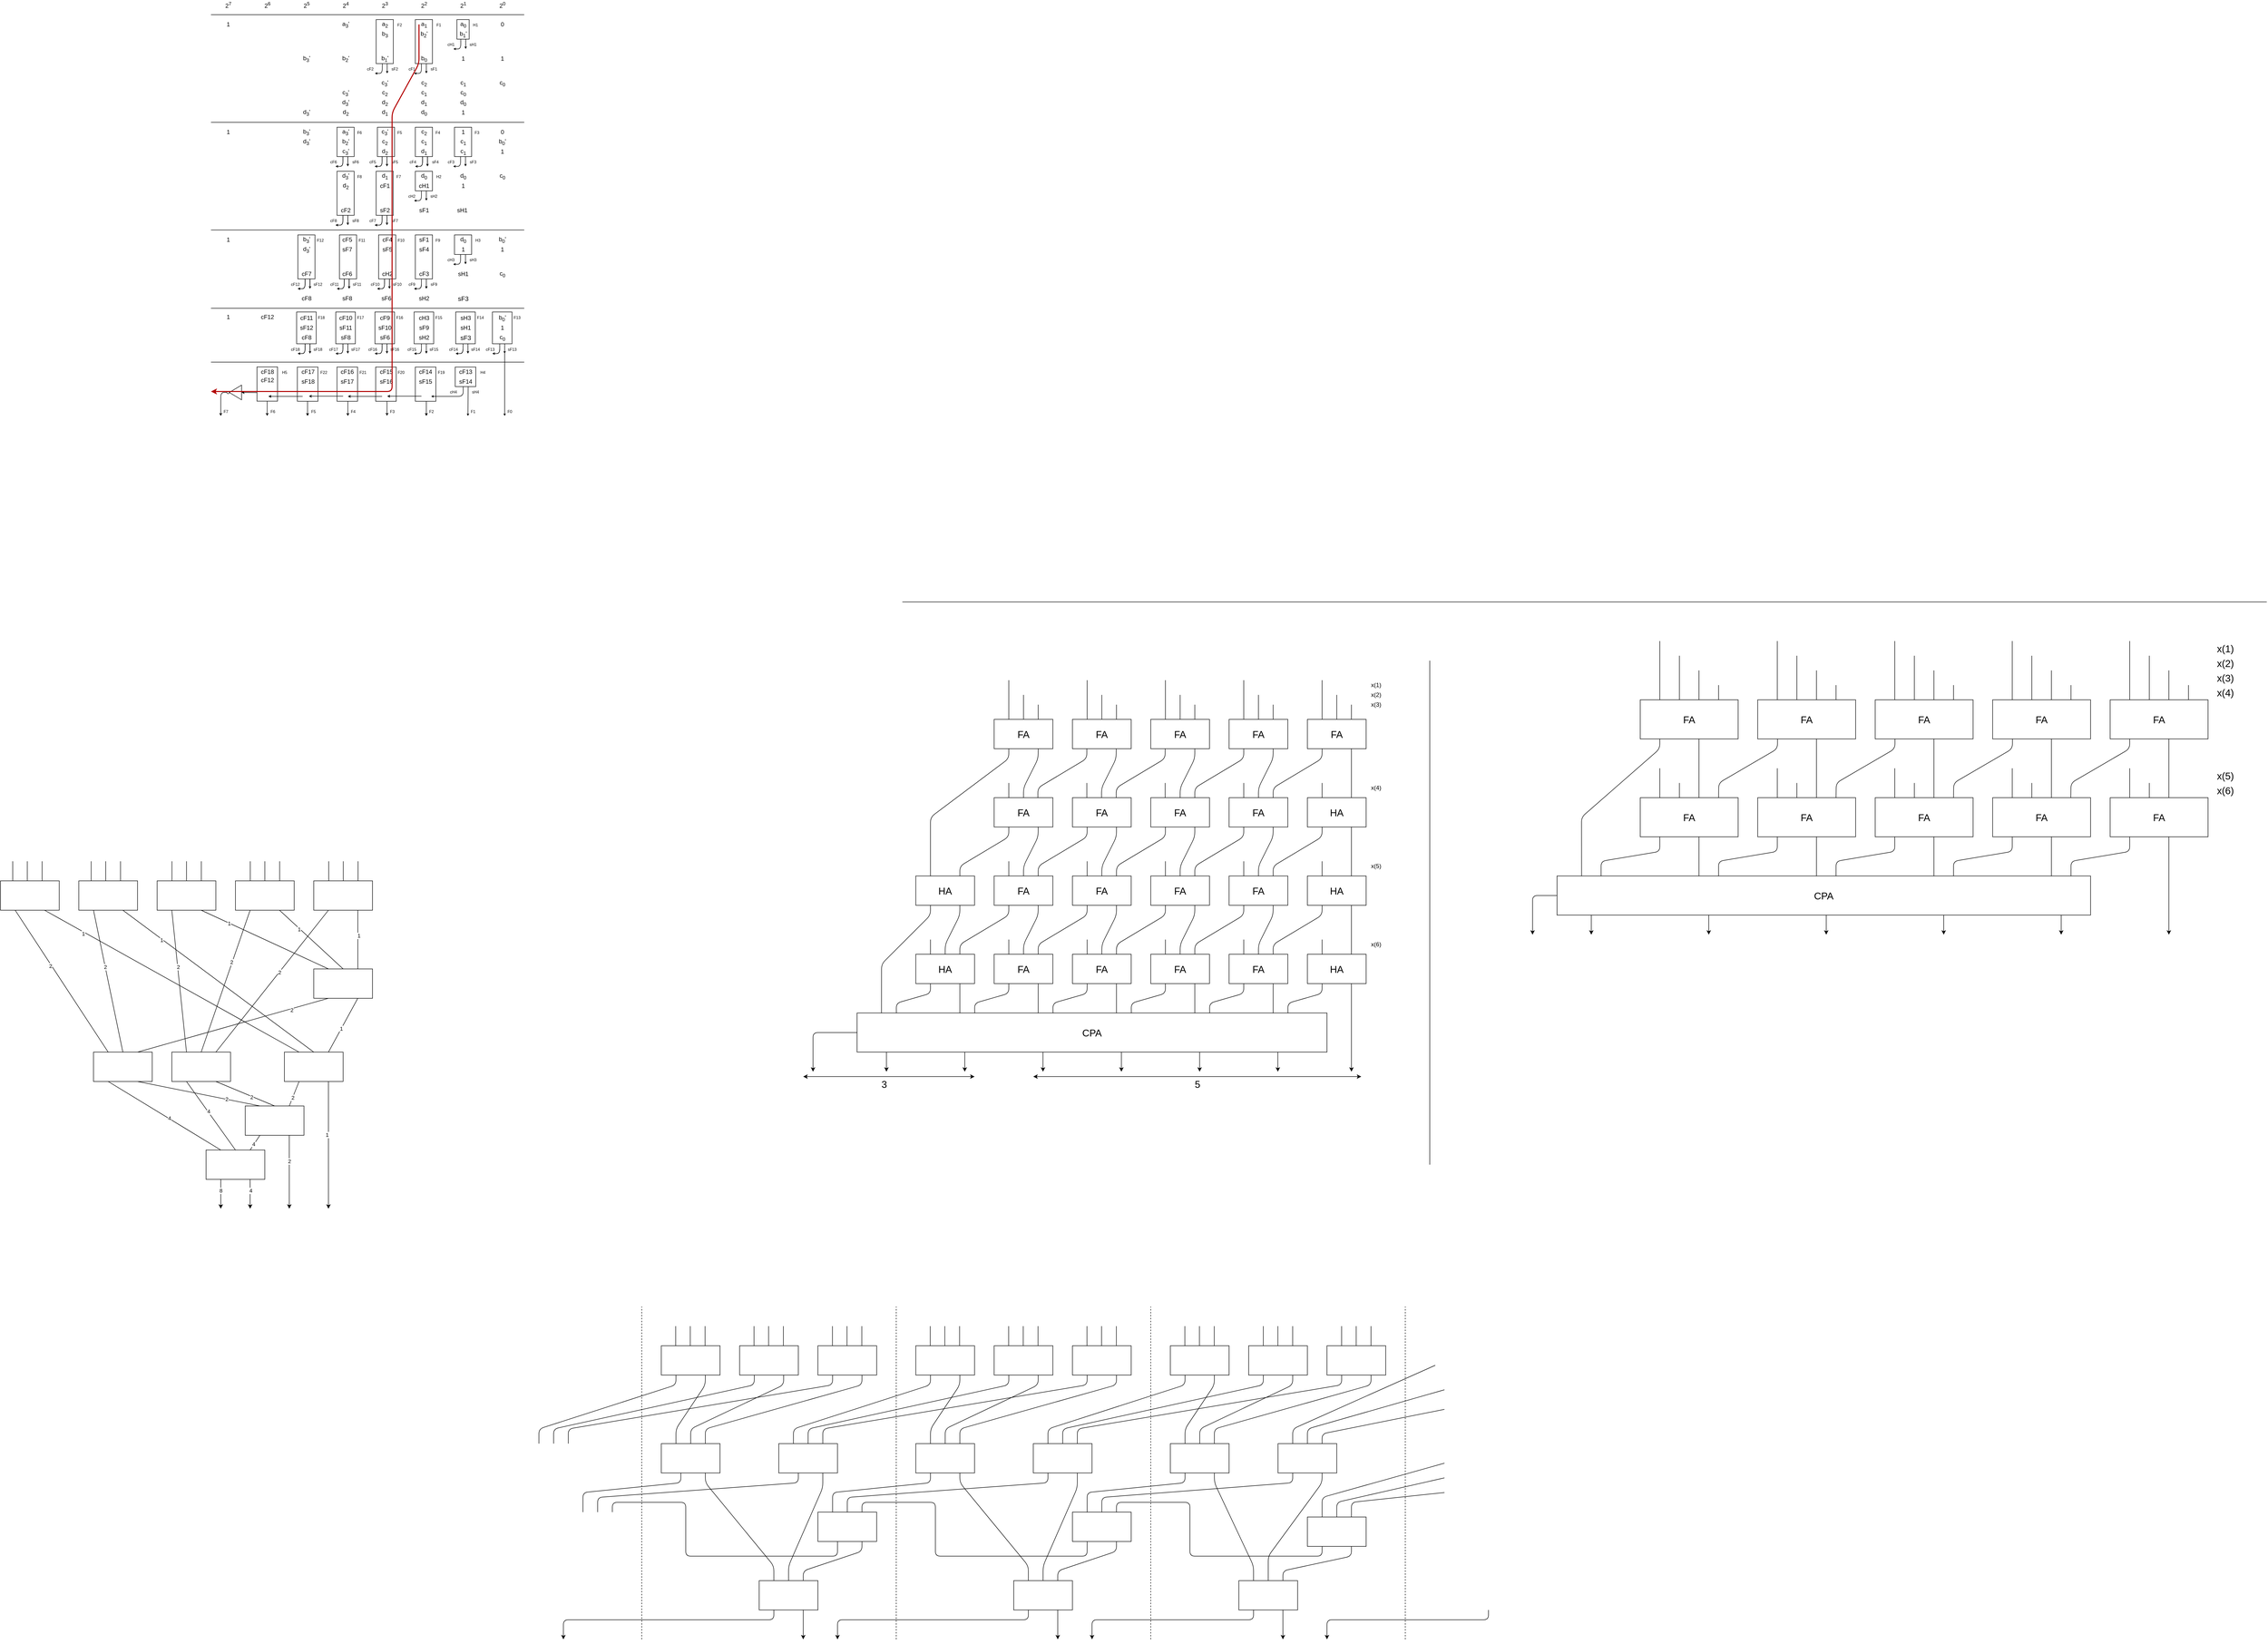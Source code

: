 <mxfile version="12.9.14" type="github">
  <diagram id="b7eLqLj3EvKyhnpj8nZf" name="Page-1">
    <mxGraphModel dx="1938.68" dy="2292.97" grid="1" gridSize="10" guides="1" tooltips="1" connect="1" arrows="1" fold="1" page="1" pageScale="1" pageWidth="850" pageHeight="1100" math="0" shadow="0">
      <root>
        <mxCell id="0" />
        <mxCell id="1" parent="0" />
        <mxCell id="1DGMJrVgc7je8S7qsRIU-1" value="" style="rounded=0;whiteSpace=wrap;html=1;fontSize=19;" parent="1" vertex="1">
          <mxGeometry x="560" y="280" width="120" height="60" as="geometry" />
        </mxCell>
        <mxCell id="1DGMJrVgc7je8S7qsRIU-2" value="" style="rounded=0;whiteSpace=wrap;html=1;fontSize=19;" parent="1" vertex="1">
          <mxGeometry x="400" y="280" width="120" height="60" as="geometry" />
        </mxCell>
        <mxCell id="1DGMJrVgc7je8S7qsRIU-3" value="" style="rounded=0;whiteSpace=wrap;html=1;fontSize=19;" parent="1" vertex="1">
          <mxGeometry x="240" y="280" width="120" height="60" as="geometry" />
        </mxCell>
        <mxCell id="1DGMJrVgc7je8S7qsRIU-4" value="" style="endArrow=none;dashed=1;html=1;" parent="1" edge="1">
          <mxGeometry width="50" height="50" relative="1" as="geometry">
            <mxPoint x="200" y="880" as="sourcePoint" />
            <mxPoint x="200" y="200" as="targetPoint" />
          </mxGeometry>
        </mxCell>
        <mxCell id="1DGMJrVgc7je8S7qsRIU-8" value="" style="rounded=0;whiteSpace=wrap;html=1;fontSize=19;" parent="1" vertex="1">
          <mxGeometry x="40" y="280" width="120" height="60" as="geometry" />
        </mxCell>
        <mxCell id="1DGMJrVgc7je8S7qsRIU-9" value="" style="rounded=0;whiteSpace=wrap;html=1;fontSize=19;" parent="1" vertex="1">
          <mxGeometry x="-120" y="280" width="120" height="60" as="geometry" />
        </mxCell>
        <mxCell id="1DGMJrVgc7je8S7qsRIU-10" value="" style="rounded=0;whiteSpace=wrap;html=1;fontSize=19;" parent="1" vertex="1">
          <mxGeometry x="-280" y="280" width="120" height="60" as="geometry" />
        </mxCell>
        <mxCell id="1DGMJrVgc7je8S7qsRIU-11" value="" style="endArrow=none;dashed=1;html=1;" parent="1" edge="1">
          <mxGeometry width="50" height="50" relative="1" as="geometry">
            <mxPoint x="-320" y="880" as="sourcePoint" />
            <mxPoint x="-320" y="200" as="targetPoint" />
          </mxGeometry>
        </mxCell>
        <mxCell id="1DGMJrVgc7je8S7qsRIU-12" value="" style="rounded=0;whiteSpace=wrap;html=1;fontSize=19;" parent="1" vertex="1">
          <mxGeometry x="-480" y="280" width="120" height="60" as="geometry" />
        </mxCell>
        <mxCell id="1DGMJrVgc7je8S7qsRIU-13" value="" style="rounded=0;whiteSpace=wrap;html=1;fontSize=19;" parent="1" vertex="1">
          <mxGeometry x="-640" y="280" width="120" height="60" as="geometry" />
        </mxCell>
        <mxCell id="1DGMJrVgc7je8S7qsRIU-14" value="" style="rounded=0;whiteSpace=wrap;html=1;fontSize=19;" parent="1" vertex="1">
          <mxGeometry x="-800" y="280" width="120" height="60" as="geometry" />
        </mxCell>
        <mxCell id="1DGMJrVgc7je8S7qsRIU-15" value="" style="endArrow=none;html=1;exitX=0.75;exitY=0;exitDx=0;exitDy=0;" parent="1" edge="1">
          <mxGeometry width="50" height="50" relative="1" as="geometry">
            <mxPoint x="-1419.46" y="-670.0" as="sourcePoint" />
            <mxPoint x="-1419.46" y="-710" as="targetPoint" />
          </mxGeometry>
        </mxCell>
        <mxCell id="1DGMJrVgc7je8S7qsRIU-16" value="" style="endArrow=none;html=1;exitX=0.75;exitY=0;exitDx=0;exitDy=0;" parent="1" edge="1">
          <mxGeometry width="50" height="50" relative="1" as="geometry">
            <mxPoint x="-1449.7" y="-670" as="sourcePoint" />
            <mxPoint x="-1449.7" y="-710" as="targetPoint" />
          </mxGeometry>
        </mxCell>
        <mxCell id="1DGMJrVgc7je8S7qsRIU-17" value="" style="endArrow=none;html=1;exitX=0.75;exitY=0;exitDx=0;exitDy=0;" parent="1" edge="1">
          <mxGeometry width="50" height="50" relative="1" as="geometry">
            <mxPoint x="-1479.46" y="-670" as="sourcePoint" />
            <mxPoint x="-1479.46" y="-710" as="targetPoint" />
          </mxGeometry>
        </mxCell>
        <mxCell id="1DGMJrVgc7je8S7qsRIU-18" value="" style="endArrow=none;html=1;exitX=0.75;exitY=0;exitDx=0;exitDy=0;" parent="1" edge="1">
          <mxGeometry width="50" height="50" relative="1" as="geometry">
            <mxPoint x="-1579.7" y="-670" as="sourcePoint" />
            <mxPoint x="-1579.7" y="-710" as="targetPoint" />
          </mxGeometry>
        </mxCell>
        <mxCell id="1DGMJrVgc7je8S7qsRIU-19" value="" style="endArrow=none;html=1;exitX=0.75;exitY=0;exitDx=0;exitDy=0;" parent="1" edge="1">
          <mxGeometry width="50" height="50" relative="1" as="geometry">
            <mxPoint x="-1609.94" y="-670" as="sourcePoint" />
            <mxPoint x="-1609.94" y="-710" as="targetPoint" />
          </mxGeometry>
        </mxCell>
        <mxCell id="1DGMJrVgc7je8S7qsRIU-20" value="" style="endArrow=none;html=1;exitX=0.75;exitY=0;exitDx=0;exitDy=0;" parent="1" edge="1">
          <mxGeometry width="50" height="50" relative="1" as="geometry">
            <mxPoint x="-1639.7" y="-670" as="sourcePoint" />
            <mxPoint x="-1639.7" y="-710" as="targetPoint" />
          </mxGeometry>
        </mxCell>
        <mxCell id="1DGMJrVgc7je8S7qsRIU-21" value="" style="endArrow=none;html=1;exitX=0.75;exitY=0;exitDx=0;exitDy=0;" parent="1" edge="1">
          <mxGeometry width="50" height="50" relative="1" as="geometry">
            <mxPoint x="-1739.7" y="-670" as="sourcePoint" />
            <mxPoint x="-1739.7" y="-710" as="targetPoint" />
          </mxGeometry>
        </mxCell>
        <mxCell id="1DGMJrVgc7je8S7qsRIU-22" value="" style="endArrow=none;html=1;exitX=0.75;exitY=0;exitDx=0;exitDy=0;" parent="1" edge="1">
          <mxGeometry width="50" height="50" relative="1" as="geometry">
            <mxPoint x="-1769.94" y="-670" as="sourcePoint" />
            <mxPoint x="-1769.94" y="-710" as="targetPoint" />
          </mxGeometry>
        </mxCell>
        <mxCell id="1DGMJrVgc7je8S7qsRIU-23" value="" style="endArrow=none;html=1;exitX=0.75;exitY=0;exitDx=0;exitDy=0;" parent="1" edge="1">
          <mxGeometry width="50" height="50" relative="1" as="geometry">
            <mxPoint x="-1799.7" y="-670" as="sourcePoint" />
            <mxPoint x="-1799.7" y="-710" as="targetPoint" />
          </mxGeometry>
        </mxCell>
        <mxCell id="1DGMJrVgc7je8S7qsRIU-24" value="" style="endArrow=none;html=1;exitX=0.75;exitY=0;exitDx=0;exitDy=0;" parent="1" edge="1">
          <mxGeometry width="50" height="50" relative="1" as="geometry">
            <mxPoint x="-1904.76" y="-670.0" as="sourcePoint" />
            <mxPoint x="-1904.76" y="-710" as="targetPoint" />
          </mxGeometry>
        </mxCell>
        <mxCell id="1DGMJrVgc7je8S7qsRIU-25" value="" style="endArrow=none;html=1;exitX=0.75;exitY=0;exitDx=0;exitDy=0;" parent="1" edge="1">
          <mxGeometry width="50" height="50" relative="1" as="geometry">
            <mxPoint x="-1935.0" y="-670.0" as="sourcePoint" />
            <mxPoint x="-1935.0" y="-710" as="targetPoint" />
          </mxGeometry>
        </mxCell>
        <mxCell id="1DGMJrVgc7je8S7qsRIU-26" value="" style="endArrow=none;html=1;exitX=0.75;exitY=0;exitDx=0;exitDy=0;" parent="1" edge="1">
          <mxGeometry width="50" height="50" relative="1" as="geometry">
            <mxPoint x="-1964.76" y="-670.0" as="sourcePoint" />
            <mxPoint x="-1964.76" y="-710" as="targetPoint" />
          </mxGeometry>
        </mxCell>
        <mxCell id="1DGMJrVgc7je8S7qsRIU-27" value="" style="endArrow=none;html=1;exitX=0.75;exitY=0;exitDx=0;exitDy=0;" parent="1" edge="1">
          <mxGeometry width="50" height="50" relative="1" as="geometry">
            <mxPoint x="-2065" y="-670.0" as="sourcePoint" />
            <mxPoint x="-2065" y="-710" as="targetPoint" />
          </mxGeometry>
        </mxCell>
        <mxCell id="1DGMJrVgc7je8S7qsRIU-28" value="" style="endArrow=none;html=1;exitX=0.75;exitY=0;exitDx=0;exitDy=0;" parent="1" edge="1">
          <mxGeometry width="50" height="50" relative="1" as="geometry">
            <mxPoint x="-2095.24" y="-670.0" as="sourcePoint" />
            <mxPoint x="-2095.24" y="-710" as="targetPoint" />
          </mxGeometry>
        </mxCell>
        <mxCell id="1DGMJrVgc7je8S7qsRIU-29" value="" style="endArrow=none;html=1;exitX=0.75;exitY=0;exitDx=0;exitDy=0;" parent="1" edge="1">
          <mxGeometry width="50" height="50" relative="1" as="geometry">
            <mxPoint x="-2125" y="-670.0" as="sourcePoint" />
            <mxPoint x="-2125" y="-710" as="targetPoint" />
          </mxGeometry>
        </mxCell>
        <mxCell id="1DGMJrVgc7je8S7qsRIU-30" value="" style="endArrow=none;html=1;exitX=0.75;exitY=0;exitDx=0;exitDy=0;" parent="1" edge="1">
          <mxGeometry width="50" height="50" relative="1" as="geometry">
            <mxPoint x="-190.54" y="280.0" as="sourcePoint" />
            <mxPoint x="-190.54" y="240" as="targetPoint" />
          </mxGeometry>
        </mxCell>
        <mxCell id="1DGMJrVgc7je8S7qsRIU-31" value="" style="endArrow=none;html=1;exitX=0.75;exitY=0;exitDx=0;exitDy=0;" parent="1" edge="1">
          <mxGeometry width="50" height="50" relative="1" as="geometry">
            <mxPoint x="-220.78" y="280.0" as="sourcePoint" />
            <mxPoint x="-220.78" y="240" as="targetPoint" />
          </mxGeometry>
        </mxCell>
        <mxCell id="1DGMJrVgc7je8S7qsRIU-32" value="" style="endArrow=none;html=1;exitX=0.75;exitY=0;exitDx=0;exitDy=0;" parent="1" edge="1">
          <mxGeometry width="50" height="50" relative="1" as="geometry">
            <mxPoint x="-250.54" y="280.0" as="sourcePoint" />
            <mxPoint x="-250.54" y="240" as="targetPoint" />
          </mxGeometry>
        </mxCell>
        <mxCell id="1DGMJrVgc7je8S7qsRIU-33" value="" style="endArrow=none;html=1;exitX=0.75;exitY=0;exitDx=0;exitDy=0;" parent="1" edge="1">
          <mxGeometry width="50" height="50" relative="1" as="geometry">
            <mxPoint x="-390.3" y="280.0" as="sourcePoint" />
            <mxPoint x="-390.3" y="240" as="targetPoint" />
          </mxGeometry>
        </mxCell>
        <mxCell id="1DGMJrVgc7je8S7qsRIU-34" value="" style="endArrow=none;html=1;exitX=0.75;exitY=0;exitDx=0;exitDy=0;" parent="1" edge="1">
          <mxGeometry width="50" height="50" relative="1" as="geometry">
            <mxPoint x="-420.54" y="280.0" as="sourcePoint" />
            <mxPoint x="-420.54" y="240" as="targetPoint" />
          </mxGeometry>
        </mxCell>
        <mxCell id="1DGMJrVgc7je8S7qsRIU-35" value="" style="endArrow=none;html=1;exitX=0.75;exitY=0;exitDx=0;exitDy=0;" parent="1" edge="1">
          <mxGeometry width="50" height="50" relative="1" as="geometry">
            <mxPoint x="-450.3" y="280.0" as="sourcePoint" />
            <mxPoint x="-450.3" y="240" as="targetPoint" />
          </mxGeometry>
        </mxCell>
        <mxCell id="1DGMJrVgc7je8S7qsRIU-36" value="" style="endArrow=none;html=1;exitX=0.75;exitY=0;exitDx=0;exitDy=0;" parent="1" edge="1">
          <mxGeometry width="50" height="50" relative="1" as="geometry">
            <mxPoint x="-550.54" y="280.0" as="sourcePoint" />
            <mxPoint x="-550.54" y="240" as="targetPoint" />
          </mxGeometry>
        </mxCell>
        <mxCell id="1DGMJrVgc7je8S7qsRIU-37" value="" style="endArrow=none;html=1;exitX=0.75;exitY=0;exitDx=0;exitDy=0;" parent="1" edge="1">
          <mxGeometry width="50" height="50" relative="1" as="geometry">
            <mxPoint x="-580.78" y="280.0" as="sourcePoint" />
            <mxPoint x="-580.78" y="240" as="targetPoint" />
          </mxGeometry>
        </mxCell>
        <mxCell id="1DGMJrVgc7je8S7qsRIU-38" value="" style="endArrow=none;html=1;exitX=0.75;exitY=0;exitDx=0;exitDy=0;" parent="1" edge="1">
          <mxGeometry width="50" height="50" relative="1" as="geometry">
            <mxPoint x="-610.54" y="280.0" as="sourcePoint" />
            <mxPoint x="-610.54" y="240" as="targetPoint" />
          </mxGeometry>
        </mxCell>
        <mxCell id="1DGMJrVgc7je8S7qsRIU-39" value="" style="endArrow=none;html=1;exitX=0.75;exitY=0;exitDx=0;exitDy=0;" parent="1" edge="1">
          <mxGeometry width="50" height="50" relative="1" as="geometry">
            <mxPoint x="-710.54" y="280.0" as="sourcePoint" />
            <mxPoint x="-710.54" y="240" as="targetPoint" />
          </mxGeometry>
        </mxCell>
        <mxCell id="1DGMJrVgc7je8S7qsRIU-40" value="" style="endArrow=none;html=1;exitX=0.75;exitY=0;exitDx=0;exitDy=0;" parent="1" edge="1">
          <mxGeometry width="50" height="50" relative="1" as="geometry">
            <mxPoint x="-740.78" y="280.0" as="sourcePoint" />
            <mxPoint x="-740.78" y="240" as="targetPoint" />
          </mxGeometry>
        </mxCell>
        <mxCell id="1DGMJrVgc7je8S7qsRIU-41" value="" style="endArrow=none;html=1;exitX=0.75;exitY=0;exitDx=0;exitDy=0;" parent="1" edge="1">
          <mxGeometry width="50" height="50" relative="1" as="geometry">
            <mxPoint x="-770.54" y="280.0" as="sourcePoint" />
            <mxPoint x="-770.54" y="240" as="targetPoint" />
          </mxGeometry>
        </mxCell>
        <mxCell id="1DGMJrVgc7je8S7qsRIU-42" value="" style="rounded=0;whiteSpace=wrap;html=1;" parent="1" vertex="1">
          <mxGeometry x="40" y="620" width="120" height="60" as="geometry" />
        </mxCell>
        <mxCell id="1DGMJrVgc7je8S7qsRIU-43" value="" style="rounded=0;whiteSpace=wrap;html=1;" parent="1" vertex="1">
          <mxGeometry x="-40" y="480" width="120" height="60" as="geometry" />
        </mxCell>
        <mxCell id="1DGMJrVgc7je8S7qsRIU-44" value="" style="rounded=0;whiteSpace=wrap;html=1;" parent="1" vertex="1">
          <mxGeometry x="-280" y="480" width="120" height="60" as="geometry" />
        </mxCell>
        <mxCell id="1DGMJrVgc7je8S7qsRIU-45" value="" style="endArrow=none;html=1;entryX=0.75;entryY=1;entryDx=0;entryDy=0;exitX=0.75;exitY=0;exitDx=0;exitDy=0;comic=0;shadow=0;strokeColor=#000000;" parent="1" source="1DGMJrVgc7je8S7qsRIU-44" target="1DGMJrVgc7je8S7qsRIU-8" edge="1">
          <mxGeometry width="50" height="50" relative="1" as="geometry">
            <mxPoint x="90" y="410" as="sourcePoint" />
            <mxPoint x="140" y="360" as="targetPoint" />
            <Array as="points">
              <mxPoint x="-190" y="450" />
              <mxPoint x="130" y="360" />
            </Array>
          </mxGeometry>
        </mxCell>
        <mxCell id="1DGMJrVgc7je8S7qsRIU-46" value="" style="endArrow=none;html=1;entryX=0.75;entryY=1;entryDx=0;entryDy=0;exitX=0.5;exitY=0;exitDx=0;exitDy=0;comic=0;shadow=0;strokeColor=#000000;" parent="1" source="1DGMJrVgc7je8S7qsRIU-44" target="1DGMJrVgc7je8S7qsRIU-9" edge="1">
          <mxGeometry width="50" height="50" relative="1" as="geometry">
            <mxPoint x="-120" y="420" as="sourcePoint" />
            <mxPoint x="-70" y="370" as="targetPoint" />
            <Array as="points">
              <mxPoint x="-220" y="450" />
              <mxPoint x="-30" y="360" />
            </Array>
          </mxGeometry>
        </mxCell>
        <mxCell id="1DGMJrVgc7je8S7qsRIU-47" value="" style="endArrow=none;html=1;entryX=0.75;entryY=1;entryDx=0;entryDy=0;exitX=0.25;exitY=0;exitDx=0;exitDy=0;comic=0;shadow=0;strokeColor=#000000;" parent="1" source="1DGMJrVgc7je8S7qsRIU-44" target="1DGMJrVgc7je8S7qsRIU-10" edge="1">
          <mxGeometry width="50" height="50" relative="1" as="geometry">
            <mxPoint x="-250" y="480" as="sourcePoint" />
            <mxPoint x="-200" y="430" as="targetPoint" />
            <Array as="points">
              <mxPoint x="-250" y="450" />
              <mxPoint x="-190" y="360" />
            </Array>
          </mxGeometry>
        </mxCell>
        <mxCell id="1DGMJrVgc7je8S7qsRIU-49" value="" style="endArrow=none;html=1;shadow=0;strokeColor=#000000;exitX=0.25;exitY=0;exitDx=0;exitDy=0;entryX=0.25;entryY=1;entryDx=0;entryDy=0;" parent="1" source="1DGMJrVgc7je8S7qsRIU-43" target="1DGMJrVgc7je8S7qsRIU-3" edge="1">
          <mxGeometry width="50" height="50" relative="1" as="geometry">
            <mxPoint x="340" y="510" as="sourcePoint" />
            <mxPoint x="390" y="460" as="targetPoint" />
            <Array as="points">
              <mxPoint x="-10" y="450" />
              <mxPoint x="270" y="360" />
            </Array>
          </mxGeometry>
        </mxCell>
        <mxCell id="1DGMJrVgc7je8S7qsRIU-50" value="" style="endArrow=none;html=1;shadow=0;strokeColor=#000000;entryX=0.25;entryY=1;entryDx=0;entryDy=0;exitX=0.5;exitY=0;exitDx=0;exitDy=0;" parent="1" source="1DGMJrVgc7je8S7qsRIU-43" target="1DGMJrVgc7je8S7qsRIU-2" edge="1">
          <mxGeometry width="50" height="50" relative="1" as="geometry">
            <mxPoint x="350" y="520" as="sourcePoint" />
            <mxPoint x="400" y="470" as="targetPoint" />
            <Array as="points">
              <mxPoint x="20" y="450" />
              <mxPoint x="430" y="360" />
            </Array>
          </mxGeometry>
        </mxCell>
        <mxCell id="1DGMJrVgc7je8S7qsRIU-51" value="" style="endArrow=none;html=1;shadow=0;strokeColor=#000000;entryX=0.25;entryY=1;entryDx=0;entryDy=0;exitX=0.75;exitY=0;exitDx=0;exitDy=0;" parent="1" source="1DGMJrVgc7je8S7qsRIU-43" target="1DGMJrVgc7je8S7qsRIU-1" edge="1">
          <mxGeometry width="50" height="50" relative="1" as="geometry">
            <mxPoint x="360" y="530" as="sourcePoint" />
            <mxPoint x="410" y="480" as="targetPoint" />
            <Array as="points">
              <mxPoint x="50" y="450" />
              <mxPoint x="590" y="360" />
            </Array>
          </mxGeometry>
        </mxCell>
        <mxCell id="1DGMJrVgc7je8S7qsRIU-52" value="" style="rounded=0;whiteSpace=wrap;html=1;" parent="1" vertex="1">
          <mxGeometry x="520" y="630" width="120" height="60" as="geometry" />
        </mxCell>
        <mxCell id="1DGMJrVgc7je8S7qsRIU-53" value="" style="rounded=0;whiteSpace=wrap;html=1;" parent="1" vertex="1">
          <mxGeometry x="460" y="480" width="120" height="60" as="geometry" />
        </mxCell>
        <mxCell id="1DGMJrVgc7je8S7qsRIU-54" value="" style="rounded=0;whiteSpace=wrap;html=1;" parent="1" vertex="1">
          <mxGeometry x="240" y="480" width="120" height="60" as="geometry" />
        </mxCell>
        <mxCell id="1DGMJrVgc7je8S7qsRIU-55" value="" style="endArrow=none;html=1;shadow=0;strokeColor=#000000;exitX=0.5;exitY=0;exitDx=0;exitDy=0;entryX=0.25;entryY=1;entryDx=0;entryDy=0;" parent="1" source="1DGMJrVgc7je8S7qsRIU-42" target="1DGMJrVgc7je8S7qsRIU-53" edge="1">
          <mxGeometry width="50" height="50" relative="1" as="geometry">
            <mxPoint x="370" y="600" as="sourcePoint" />
            <mxPoint x="280" y="510" as="targetPoint" />
            <Array as="points">
              <mxPoint x="100" y="590" />
              <mxPoint x="490" y="560" />
            </Array>
          </mxGeometry>
        </mxCell>
        <mxCell id="1DGMJrVgc7je8S7qsRIU-56" value="" style="endArrow=none;html=1;shadow=0;strokeColor=#000000;exitX=0.75;exitY=0;exitDx=0;exitDy=0;entryX=0.25;entryY=1;entryDx=0;entryDy=0;" parent="1" source="1DGMJrVgc7je8S7qsRIU-42" target="1DGMJrVgc7je8S7qsRIU-52" edge="1">
          <mxGeometry width="50" height="50" relative="1" as="geometry">
            <mxPoint x="360" y="660" as="sourcePoint" />
            <mxPoint x="330" y="560" as="targetPoint" />
            <Array as="points">
              <mxPoint x="130" y="600" />
              <mxPoint x="280" y="600" />
              <mxPoint x="280" y="710" />
              <mxPoint x="550" y="710" />
            </Array>
          </mxGeometry>
        </mxCell>
        <mxCell id="1DGMJrVgc7je8S7qsRIU-57" value="" style="endArrow=none;html=1;shadow=0;strokeColor=#000000;exitX=0.25;exitY=0;exitDx=0;exitDy=0;entryX=0.25;entryY=1;entryDx=0;entryDy=0;" parent="1" source="1DGMJrVgc7je8S7qsRIU-42" target="1DGMJrVgc7je8S7qsRIU-54" edge="1">
          <mxGeometry width="50" height="50" relative="1" as="geometry">
            <mxPoint x="110" y="600" as="sourcePoint" />
            <mxPoint x="240" y="490" as="targetPoint" />
            <Array as="points">
              <mxPoint x="70" y="580" />
              <mxPoint x="270" y="560" />
            </Array>
          </mxGeometry>
        </mxCell>
        <mxCell id="1DGMJrVgc7je8S7qsRIU-58" value="" style="rounded=0;whiteSpace=wrap;html=1;" parent="1" vertex="1">
          <mxGeometry x="-80" y="760" width="120" height="60" as="geometry" />
        </mxCell>
        <mxCell id="1DGMJrVgc7je8S7qsRIU-59" value="" style="endArrow=none;html=1;shadow=0;strokeColor=#000000;entryX=0.75;entryY=1;entryDx=0;entryDy=0;exitX=0.25;exitY=0;exitDx=0;exitDy=0;" parent="1" source="1DGMJrVgc7je8S7qsRIU-58" target="1DGMJrVgc7je8S7qsRIU-44" edge="1">
          <mxGeometry width="50" height="50" relative="1" as="geometry">
            <mxPoint x="-240" y="700" as="sourcePoint" />
            <mxPoint x="-190" y="650" as="targetPoint" />
            <Array as="points">
              <mxPoint x="-50" y="730" />
              <mxPoint x="-190" y="560" />
            </Array>
          </mxGeometry>
        </mxCell>
        <mxCell id="1DGMJrVgc7je8S7qsRIU-60" value="" style="endArrow=none;html=1;shadow=0;strokeColor=#000000;exitX=0.5;exitY=0;exitDx=0;exitDy=0;entryX=0.75;entryY=1;entryDx=0;entryDy=0;" parent="1" source="1DGMJrVgc7je8S7qsRIU-58" target="1DGMJrVgc7je8S7qsRIU-43" edge="1">
          <mxGeometry width="50" height="50" relative="1" as="geometry">
            <mxPoint x="-100" y="700" as="sourcePoint" />
            <mxPoint x="-50" y="650" as="targetPoint" />
            <Array as="points">
              <mxPoint x="-20" y="730" />
              <mxPoint x="50" y="570" />
            </Array>
          </mxGeometry>
        </mxCell>
        <mxCell id="1DGMJrVgc7je8S7qsRIU-61" value="" style="endArrow=none;html=1;shadow=0;strokeColor=#000000;exitX=0.75;exitY=0;exitDx=0;exitDy=0;entryX=0.75;entryY=1;entryDx=0;entryDy=0;" parent="1" source="1DGMJrVgc7je8S7qsRIU-58" target="1DGMJrVgc7je8S7qsRIU-42" edge="1">
          <mxGeometry width="50" height="50" relative="1" as="geometry">
            <mxPoint x="20" y="750" as="sourcePoint" />
            <mxPoint x="70" y="700" as="targetPoint" />
            <Array as="points">
              <mxPoint x="10" y="740" />
              <mxPoint x="130" y="700" />
            </Array>
          </mxGeometry>
        </mxCell>
        <mxCell id="1DGMJrVgc7je8S7qsRIU-62" value="" style="rounded=0;whiteSpace=wrap;html=1;" parent="1" vertex="1">
          <mxGeometry x="380" y="760" width="120" height="60" as="geometry" />
        </mxCell>
        <mxCell id="1DGMJrVgc7je8S7qsRIU-64" value="" style="endArrow=none;html=1;shadow=0;strokeColor=#000000;entryX=0.75;entryY=1;entryDx=0;entryDy=0;exitX=0.75;exitY=0;exitDx=0;exitDy=0;" parent="1" source="1DGMJrVgc7je8S7qsRIU-62" target="1DGMJrVgc7je8S7qsRIU-52" edge="1">
          <mxGeometry width="50" height="50" relative="1" as="geometry">
            <mxPoint x="530" y="770" as="sourcePoint" />
            <mxPoint x="580" y="720" as="targetPoint" />
            <Array as="points">
              <mxPoint x="470" y="740" />
              <mxPoint x="610" y="710" />
            </Array>
          </mxGeometry>
        </mxCell>
        <mxCell id="1DGMJrVgc7je8S7qsRIU-65" value="" style="endArrow=none;html=1;shadow=0;strokeColor=#000000;exitX=0.5;exitY=0;exitDx=0;exitDy=0;entryX=0.75;entryY=1;entryDx=0;entryDy=0;" parent="1" source="1DGMJrVgc7je8S7qsRIU-62" target="1DGMJrVgc7je8S7qsRIU-53" edge="1">
          <mxGeometry width="50" height="50" relative="1" as="geometry">
            <mxPoint x="430" y="740" as="sourcePoint" />
            <mxPoint x="480" y="690" as="targetPoint" />
            <Array as="points">
              <mxPoint x="440" y="710" />
              <mxPoint x="550" y="560" />
            </Array>
          </mxGeometry>
        </mxCell>
        <mxCell id="1DGMJrVgc7je8S7qsRIU-66" value="" style="endArrow=none;html=1;shadow=0;strokeColor=#000000;entryX=0.75;entryY=1;entryDx=0;entryDy=0;exitX=0.25;exitY=0;exitDx=0;exitDy=0;" parent="1" source="1DGMJrVgc7je8S7qsRIU-62" target="1DGMJrVgc7je8S7qsRIU-54" edge="1">
          <mxGeometry width="50" height="50" relative="1" as="geometry">
            <mxPoint x="270" y="720" as="sourcePoint" />
            <mxPoint x="320" y="670" as="targetPoint" />
            <Array as="points">
              <mxPoint x="410" y="730" />
              <mxPoint x="330" y="560" />
            </Array>
          </mxGeometry>
        </mxCell>
        <mxCell id="1DGMJrVgc7je8S7qsRIU-72" value="" style="endArrow=classic;html=1;shadow=0;strokeColor=#000000;exitX=0.75;exitY=1;exitDx=0;exitDy=0;" parent="1" source="1DGMJrVgc7je8S7qsRIU-62" edge="1">
          <mxGeometry width="50" height="50" relative="1" as="geometry">
            <mxPoint x="500" y="900" as="sourcePoint" />
            <mxPoint x="470" y="880" as="targetPoint" />
          </mxGeometry>
        </mxCell>
        <mxCell id="1DGMJrVgc7je8S7qsRIU-73" value="" style="endArrow=classic;html=1;shadow=0;strokeColor=#000000;exitX=0.25;exitY=1;exitDx=0;exitDy=0;" parent="1" source="1DGMJrVgc7je8S7qsRIU-62" edge="1">
          <mxGeometry width="50" height="50" relative="1" as="geometry">
            <mxPoint x="280" y="950" as="sourcePoint" />
            <mxPoint x="80" y="880" as="targetPoint" />
            <Array as="points">
              <mxPoint x="410" y="840" />
              <mxPoint x="80" y="840" />
            </Array>
          </mxGeometry>
        </mxCell>
        <mxCell id="1DGMJrVgc7je8S7qsRIU-74" value="" style="endArrow=classic;html=1;shadow=0;strokeColor=#000000;exitX=0.75;exitY=1;exitDx=0;exitDy=0;" parent="1" source="1DGMJrVgc7je8S7qsRIU-58" edge="1">
          <mxGeometry width="50" height="50" relative="1" as="geometry">
            <mxPoint x="50" y="950" as="sourcePoint" />
            <mxPoint x="10" y="880" as="targetPoint" />
          </mxGeometry>
        </mxCell>
        <mxCell id="1DGMJrVgc7je8S7qsRIU-76" value="" style="endArrow=classic;html=1;shadow=0;strokeColor=#000000;exitX=0.25;exitY=1;exitDx=0;exitDy=0;" parent="1" source="1DGMJrVgc7je8S7qsRIU-58" edge="1">
          <mxGeometry width="50" height="50" relative="1" as="geometry">
            <mxPoint x="-390" y="930" as="sourcePoint" />
            <mxPoint x="-440" y="880" as="targetPoint" />
            <Array as="points">
              <mxPoint x="-50" y="840" />
              <mxPoint x="-440" y="840" />
            </Array>
          </mxGeometry>
        </mxCell>
        <mxCell id="1DGMJrVgc7je8S7qsRIU-78" value="" style="rounded=0;whiteSpace=wrap;html=1;" parent="1" vertex="1">
          <mxGeometry x="-480" y="620" width="120" height="60" as="geometry" />
        </mxCell>
        <mxCell id="1DGMJrVgc7je8S7qsRIU-79" value="" style="rounded=0;whiteSpace=wrap;html=1;" parent="1" vertex="1">
          <mxGeometry x="-560" y="480" width="120" height="60" as="geometry" />
        </mxCell>
        <mxCell id="1DGMJrVgc7je8S7qsRIU-80" value="" style="rounded=0;whiteSpace=wrap;html=1;" parent="1" vertex="1">
          <mxGeometry x="-800" y="480" width="120" height="60" as="geometry" />
        </mxCell>
        <mxCell id="1DGMJrVgc7je8S7qsRIU-81" value="" style="rounded=0;whiteSpace=wrap;html=1;" parent="1" vertex="1">
          <mxGeometry x="-600" y="760" width="120" height="60" as="geometry" />
        </mxCell>
        <mxCell id="1DGMJrVgc7je8S7qsRIU-82" value="" style="endArrow=none;html=1;shadow=0;strokeColor=#000000;entryX=0.75;entryY=1;entryDx=0;entryDy=0;exitX=0.25;exitY=0;exitDx=0;exitDy=0;" parent="1" source="1DGMJrVgc7je8S7qsRIU-81" target="1DGMJrVgc7je8S7qsRIU-80" edge="1">
          <mxGeometry width="50" height="50" relative="1" as="geometry">
            <mxPoint x="-760" y="700" as="sourcePoint" />
            <mxPoint x="-710" y="650" as="targetPoint" />
            <Array as="points">
              <mxPoint x="-570" y="730" />
              <mxPoint x="-710" y="560" />
            </Array>
          </mxGeometry>
        </mxCell>
        <mxCell id="1DGMJrVgc7je8S7qsRIU-83" value="" style="endArrow=none;html=1;shadow=0;strokeColor=#000000;exitX=0.5;exitY=0;exitDx=0;exitDy=0;entryX=0.75;entryY=1;entryDx=0;entryDy=0;" parent="1" source="1DGMJrVgc7je8S7qsRIU-81" target="1DGMJrVgc7je8S7qsRIU-79" edge="1">
          <mxGeometry width="50" height="50" relative="1" as="geometry">
            <mxPoint x="-620" y="700" as="sourcePoint" />
            <mxPoint x="-570" y="650" as="targetPoint" />
            <Array as="points">
              <mxPoint x="-540" y="730" />
              <mxPoint x="-470" y="570" />
            </Array>
          </mxGeometry>
        </mxCell>
        <mxCell id="1DGMJrVgc7je8S7qsRIU-84" value="" style="endArrow=none;html=1;shadow=0;strokeColor=#000000;exitX=0.75;exitY=0;exitDx=0;exitDy=0;entryX=0.75;entryY=1;entryDx=0;entryDy=0;" parent="1" source="1DGMJrVgc7je8S7qsRIU-81" target="1DGMJrVgc7je8S7qsRIU-78" edge="1">
          <mxGeometry width="50" height="50" relative="1" as="geometry">
            <mxPoint x="-500" y="750" as="sourcePoint" />
            <mxPoint x="-450" y="700" as="targetPoint" />
            <Array as="points">
              <mxPoint x="-510" y="740" />
              <mxPoint x="-390" y="700" />
            </Array>
          </mxGeometry>
        </mxCell>
        <mxCell id="1DGMJrVgc7je8S7qsRIU-91" value="" style="endArrow=none;html=1;entryX=0.75;entryY=1;entryDx=0;entryDy=0;exitX=0.75;exitY=0;exitDx=0;exitDy=0;comic=0;shadow=0;strokeColor=#000000;" parent="1" edge="1">
          <mxGeometry width="50" height="50" relative="1" as="geometry">
            <mxPoint x="-710" y="480" as="sourcePoint" />
            <mxPoint x="-390" y="340" as="targetPoint" />
            <Array as="points">
              <mxPoint x="-710" y="450" />
              <mxPoint x="-390" y="360" />
            </Array>
          </mxGeometry>
        </mxCell>
        <mxCell id="1DGMJrVgc7je8S7qsRIU-92" value="" style="endArrow=none;html=1;entryX=0.75;entryY=1;entryDx=0;entryDy=0;exitX=0.5;exitY=0;exitDx=0;exitDy=0;comic=0;shadow=0;strokeColor=#000000;" parent="1" edge="1">
          <mxGeometry width="50" height="50" relative="1" as="geometry">
            <mxPoint x="-740" y="480" as="sourcePoint" />
            <mxPoint x="-550" y="340" as="targetPoint" />
            <Array as="points">
              <mxPoint x="-740" y="450" />
              <mxPoint x="-550" y="360" />
            </Array>
          </mxGeometry>
        </mxCell>
        <mxCell id="1DGMJrVgc7je8S7qsRIU-93" value="" style="endArrow=none;html=1;entryX=0.75;entryY=1;entryDx=0;entryDy=0;exitX=0.25;exitY=0;exitDx=0;exitDy=0;comic=0;shadow=0;strokeColor=#000000;" parent="1" edge="1">
          <mxGeometry width="50" height="50" relative="1" as="geometry">
            <mxPoint x="-770" y="480" as="sourcePoint" />
            <mxPoint x="-710" y="340" as="targetPoint" />
            <Array as="points">
              <mxPoint x="-770" y="450" />
              <mxPoint x="-710" y="360" />
            </Array>
          </mxGeometry>
        </mxCell>
        <mxCell id="1DGMJrVgc7je8S7qsRIU-94" value="" style="endArrow=none;html=1;shadow=0;strokeColor=#000000;exitX=0.25;exitY=0;exitDx=0;exitDy=0;entryX=0.25;entryY=1;entryDx=0;entryDy=0;" parent="1" edge="1">
          <mxGeometry width="50" height="50" relative="1" as="geometry">
            <mxPoint x="-530" y="480" as="sourcePoint" />
            <mxPoint x="-250" y="340" as="targetPoint" />
            <Array as="points">
              <mxPoint x="-530" y="450" />
              <mxPoint x="-250" y="360" />
            </Array>
          </mxGeometry>
        </mxCell>
        <mxCell id="1DGMJrVgc7je8S7qsRIU-95" value="" style="endArrow=none;html=1;shadow=0;strokeColor=#000000;entryX=0.25;entryY=1;entryDx=0;entryDy=0;exitX=0.5;exitY=0;exitDx=0;exitDy=0;" parent="1" edge="1">
          <mxGeometry width="50" height="50" relative="1" as="geometry">
            <mxPoint x="-500" y="480" as="sourcePoint" />
            <mxPoint x="-90" y="340" as="targetPoint" />
            <Array as="points">
              <mxPoint x="-500" y="450" />
              <mxPoint x="-90" y="360" />
            </Array>
          </mxGeometry>
        </mxCell>
        <mxCell id="1DGMJrVgc7je8S7qsRIU-96" value="" style="endArrow=none;html=1;shadow=0;strokeColor=#000000;entryX=0.25;entryY=1;entryDx=0;entryDy=0;exitX=0.75;exitY=0;exitDx=0;exitDy=0;" parent="1" edge="1">
          <mxGeometry width="50" height="50" relative="1" as="geometry">
            <mxPoint x="-470" y="480" as="sourcePoint" />
            <mxPoint x="70" y="340" as="targetPoint" />
            <Array as="points">
              <mxPoint x="-470" y="450" />
              <mxPoint x="70" y="360" />
            </Array>
          </mxGeometry>
        </mxCell>
        <mxCell id="1DGMJrVgc7je8S7qsRIU-97" value="" style="endArrow=none;html=1;shadow=0;strokeColor=#000000;exitX=0.5;exitY=0;exitDx=0;exitDy=0;entryX=0.25;entryY=1;entryDx=0;entryDy=0;" parent="1" edge="1">
          <mxGeometry width="50" height="50" relative="1" as="geometry">
            <mxPoint x="-420" y="620" as="sourcePoint" />
            <mxPoint x="-10" y="540" as="targetPoint" />
            <Array as="points">
              <mxPoint x="-420" y="590" />
              <mxPoint x="-10" y="560" />
            </Array>
          </mxGeometry>
        </mxCell>
        <mxCell id="1DGMJrVgc7je8S7qsRIU-98" value="" style="endArrow=none;html=1;shadow=0;strokeColor=#000000;exitX=0.75;exitY=0;exitDx=0;exitDy=0;entryX=0.25;entryY=1;entryDx=0;entryDy=0;" parent="1" target="1DGMJrVgc7je8S7qsRIU-42" edge="1">
          <mxGeometry width="50" height="50" relative="1" as="geometry">
            <mxPoint x="-390" y="620" as="sourcePoint" />
            <mxPoint x="30" y="690" as="targetPoint" />
            <Array as="points">
              <mxPoint x="-390" y="600" />
              <mxPoint x="-240" y="600" />
              <mxPoint x="-240" y="710" />
              <mxPoint x="70" y="710" />
            </Array>
          </mxGeometry>
        </mxCell>
        <mxCell id="1DGMJrVgc7je8S7qsRIU-99" value="" style="endArrow=none;html=1;shadow=0;strokeColor=#000000;exitX=0.25;exitY=0;exitDx=0;exitDy=0;entryX=0.25;entryY=1;entryDx=0;entryDy=0;" parent="1" edge="1">
          <mxGeometry width="50" height="50" relative="1" as="geometry">
            <mxPoint x="-450" y="620" as="sourcePoint" />
            <mxPoint x="-250" y="540" as="targetPoint" />
            <Array as="points">
              <mxPoint x="-450" y="580" />
              <mxPoint x="-250" y="560" />
            </Array>
          </mxGeometry>
        </mxCell>
        <mxCell id="1DGMJrVgc7je8S7qsRIU-100" value="" style="endArrow=classic;html=1;shadow=0;strokeColor=#000000;exitX=0.75;exitY=1;exitDx=0;exitDy=0;" parent="1" edge="1">
          <mxGeometry width="50" height="50" relative="1" as="geometry">
            <mxPoint x="-510" y="820" as="sourcePoint" />
            <mxPoint x="-510" y="880" as="targetPoint" />
          </mxGeometry>
        </mxCell>
        <mxCell id="1DGMJrVgc7je8S7qsRIU-101" value="" style="endArrow=none;dashed=1;html=1;" parent="1" edge="1">
          <mxGeometry width="50" height="50" relative="1" as="geometry">
            <mxPoint x="-840" y="880" as="sourcePoint" />
            <mxPoint x="-840" y="200" as="targetPoint" />
          </mxGeometry>
        </mxCell>
        <mxCell id="1DGMJrVgc7je8S7qsRIU-102" value="" style="endArrow=none;dashed=1;html=1;" parent="1" edge="1">
          <mxGeometry width="50" height="50" relative="1" as="geometry">
            <mxPoint x="720" y="880" as="sourcePoint" />
            <mxPoint x="720" y="200" as="targetPoint" />
          </mxGeometry>
        </mxCell>
        <mxCell id="1DGMJrVgc7je8S7qsRIU-103" value="" style="endArrow=none;html=1;shadow=0;strokeColor=#000000;exitX=0.5;exitY=0;exitDx=0;exitDy=0;" parent="1" source="1DGMJrVgc7je8S7qsRIU-52" edge="1">
          <mxGeometry width="50" height="50" relative="1" as="geometry">
            <mxPoint x="750" y="600" as="sourcePoint" />
            <mxPoint x="800" y="550" as="targetPoint" />
            <Array as="points">
              <mxPoint x="580" y="600" />
            </Array>
          </mxGeometry>
        </mxCell>
        <mxCell id="1DGMJrVgc7je8S7qsRIU-104" value="" style="endArrow=none;html=1;shadow=0;strokeColor=#000000;exitX=0.75;exitY=0;exitDx=0;exitDy=0;" parent="1" source="1DGMJrVgc7je8S7qsRIU-52" edge="1">
          <mxGeometry width="50" height="50" relative="1" as="geometry">
            <mxPoint x="760" y="690" as="sourcePoint" />
            <mxPoint x="800" y="580" as="targetPoint" />
            <Array as="points">
              <mxPoint x="610" y="600" />
            </Array>
          </mxGeometry>
        </mxCell>
        <mxCell id="1DGMJrVgc7je8S7qsRIU-105" value="" style="endArrow=none;html=1;shadow=0;strokeColor=#000000;exitX=0.25;exitY=0;exitDx=0;exitDy=0;" parent="1" source="1DGMJrVgc7je8S7qsRIU-52" edge="1">
          <mxGeometry width="50" height="50" relative="1" as="geometry">
            <mxPoint x="650" y="570" as="sourcePoint" />
            <mxPoint x="800" y="520" as="targetPoint" />
            <Array as="points">
              <mxPoint x="550" y="590" />
            </Array>
          </mxGeometry>
        </mxCell>
        <mxCell id="1DGMJrVgc7je8S7qsRIU-106" value="" style="endArrow=none;html=1;shadow=0;strokeColor=#000000;exitX=0.75;exitY=0;exitDx=0;exitDy=0;" parent="1" source="1DGMJrVgc7je8S7qsRIU-53" edge="1">
          <mxGeometry width="50" height="50" relative="1" as="geometry">
            <mxPoint x="640" y="480" as="sourcePoint" />
            <mxPoint x="800" y="410" as="targetPoint" />
            <Array as="points">
              <mxPoint x="550" y="460" />
            </Array>
          </mxGeometry>
        </mxCell>
        <mxCell id="1DGMJrVgc7je8S7qsRIU-107" value="" style="endArrow=none;html=1;shadow=0;strokeColor=#000000;exitX=0.5;exitY=0;exitDx=0;exitDy=0;" parent="1" source="1DGMJrVgc7je8S7qsRIU-53" edge="1">
          <mxGeometry width="50" height="50" relative="1" as="geometry">
            <mxPoint x="630" y="460" as="sourcePoint" />
            <mxPoint x="800" y="370" as="targetPoint" />
            <Array as="points">
              <mxPoint x="520" y="450" />
            </Array>
          </mxGeometry>
        </mxCell>
        <mxCell id="1DGMJrVgc7je8S7qsRIU-108" value="" style="endArrow=none;html=1;shadow=0;strokeColor=#000000;exitX=0.25;exitY=0;exitDx=0;exitDy=0;" parent="1" source="1DGMJrVgc7je8S7qsRIU-53" edge="1">
          <mxGeometry width="50" height="50" relative="1" as="geometry">
            <mxPoint x="500" y="460" as="sourcePoint" />
            <mxPoint x="781.143" y="320" as="targetPoint" />
            <Array as="points">
              <mxPoint x="490" y="450" />
            </Array>
          </mxGeometry>
        </mxCell>
        <mxCell id="1DGMJrVgc7je8S7qsRIU-109" value="" style="endArrow=none;html=1;entryX=0.75;entryY=1;entryDx=0;entryDy=0;exitX=0.75;exitY=0;exitDx=0;exitDy=0;comic=0;shadow=0;strokeColor=#000000;" parent="1" edge="1">
          <mxGeometry width="50" height="50" relative="1" as="geometry">
            <mxPoint x="330" y="480" as="sourcePoint" />
            <mxPoint x="650" y="340" as="targetPoint" />
            <Array as="points">
              <mxPoint x="330" y="450" />
              <mxPoint x="650" y="360" />
            </Array>
          </mxGeometry>
        </mxCell>
        <mxCell id="1DGMJrVgc7je8S7qsRIU-110" value="" style="endArrow=none;html=1;entryX=0.75;entryY=1;entryDx=0;entryDy=0;exitX=0.5;exitY=0;exitDx=0;exitDy=0;comic=0;shadow=0;strokeColor=#000000;" parent="1" edge="1">
          <mxGeometry width="50" height="50" relative="1" as="geometry">
            <mxPoint x="300" y="480" as="sourcePoint" />
            <mxPoint x="490" y="340" as="targetPoint" />
            <Array as="points">
              <mxPoint x="300" y="450" />
              <mxPoint x="490" y="360" />
            </Array>
          </mxGeometry>
        </mxCell>
        <mxCell id="1DGMJrVgc7je8S7qsRIU-111" value="" style="endArrow=none;html=1;entryX=0.75;entryY=1;entryDx=0;entryDy=0;exitX=0.25;exitY=0;exitDx=0;exitDy=0;comic=0;shadow=0;strokeColor=#000000;" parent="1" edge="1">
          <mxGeometry width="50" height="50" relative="1" as="geometry">
            <mxPoint x="270" y="480" as="sourcePoint" />
            <mxPoint x="330" y="340" as="targetPoint" />
            <Array as="points">
              <mxPoint x="270" y="450" />
              <mxPoint x="330" y="360" />
            </Array>
          </mxGeometry>
        </mxCell>
        <mxCell id="1DGMJrVgc7je8S7qsRIU-112" value="" style="endArrow=classic;html=1;shadow=0;strokeColor=#000000;exitX=0.25;exitY=1;exitDx=0;exitDy=0;" parent="1" edge="1">
          <mxGeometry width="50" height="50" relative="1" as="geometry">
            <mxPoint x="-570" y="820" as="sourcePoint" />
            <mxPoint x="-1000" y="880" as="targetPoint" />
            <Array as="points">
              <mxPoint x="-570" y="840" />
              <mxPoint x="-1000" y="840" />
            </Array>
          </mxGeometry>
        </mxCell>
        <mxCell id="49JvRgCJEV_ncYPP08---1" value="" style="endArrow=none;html=1;shadow=0;strokeColor=#000000;exitX=0.25;exitY=0;exitDx=0;exitDy=0;entryX=0.25;entryY=1;entryDx=0;entryDy=0;" parent="1" edge="1">
          <mxGeometry width="50" height="50" relative="1" as="geometry">
            <mxPoint x="-1050" y="480" as="sourcePoint" />
            <mxPoint x="-770" y="340" as="targetPoint" />
            <Array as="points">
              <mxPoint x="-1050" y="450" />
              <mxPoint x="-770" y="360" />
            </Array>
          </mxGeometry>
        </mxCell>
        <mxCell id="49JvRgCJEV_ncYPP08---2" value="" style="endArrow=none;html=1;shadow=0;strokeColor=#000000;entryX=0.25;entryY=1;entryDx=0;entryDy=0;exitX=0.5;exitY=0;exitDx=0;exitDy=0;" parent="1" edge="1">
          <mxGeometry width="50" height="50" relative="1" as="geometry">
            <mxPoint x="-1020" y="480" as="sourcePoint" />
            <mxPoint x="-610" y="340" as="targetPoint" />
            <Array as="points">
              <mxPoint x="-1020" y="450" />
              <mxPoint x="-610" y="360" />
            </Array>
          </mxGeometry>
        </mxCell>
        <mxCell id="49JvRgCJEV_ncYPP08---3" value="" style="endArrow=none;html=1;shadow=0;strokeColor=#000000;entryX=0.25;entryY=1;entryDx=0;entryDy=0;exitX=0.75;exitY=0;exitDx=0;exitDy=0;" parent="1" edge="1">
          <mxGeometry width="50" height="50" relative="1" as="geometry">
            <mxPoint x="-990" y="480" as="sourcePoint" />
            <mxPoint x="-450" y="340" as="targetPoint" />
            <Array as="points">
              <mxPoint x="-990" y="450" />
              <mxPoint x="-450" y="360" />
            </Array>
          </mxGeometry>
        </mxCell>
        <mxCell id="49JvRgCJEV_ncYPP08---4" value="" style="endArrow=none;html=1;shadow=0;strokeColor=#000000;exitX=0.5;exitY=0;exitDx=0;exitDy=0;entryX=0.25;entryY=1;entryDx=0;entryDy=0;" parent="1" edge="1">
          <mxGeometry width="50" height="50" relative="1" as="geometry">
            <mxPoint x="-930" y="620" as="sourcePoint" />
            <mxPoint x="-520" y="540" as="targetPoint" />
            <Array as="points">
              <mxPoint x="-930" y="590" />
              <mxPoint x="-520" y="560" />
            </Array>
          </mxGeometry>
        </mxCell>
        <mxCell id="49JvRgCJEV_ncYPP08---5" value="" style="endArrow=none;html=1;shadow=0;strokeColor=#000000;exitX=0.75;exitY=0;exitDx=0;exitDy=0;entryX=0.25;entryY=1;entryDx=0;entryDy=0;" parent="1" edge="1">
          <mxGeometry width="50" height="50" relative="1" as="geometry">
            <mxPoint x="-900" y="620" as="sourcePoint" />
            <mxPoint x="-440" y="680" as="targetPoint" />
            <Array as="points">
              <mxPoint x="-900" y="600" />
              <mxPoint x="-750" y="600" />
              <mxPoint x="-750" y="710" />
              <mxPoint x="-440" y="710" />
            </Array>
          </mxGeometry>
        </mxCell>
        <mxCell id="49JvRgCJEV_ncYPP08---6" value="" style="endArrow=none;html=1;shadow=0;strokeColor=#000000;exitX=0.25;exitY=0;exitDx=0;exitDy=0;entryX=0.25;entryY=1;entryDx=0;entryDy=0;" parent="1" edge="1">
          <mxGeometry width="50" height="50" relative="1" as="geometry">
            <mxPoint x="-960" y="620" as="sourcePoint" />
            <mxPoint x="-760" y="540" as="targetPoint" />
            <Array as="points">
              <mxPoint x="-960" y="580" />
              <mxPoint x="-760" y="560" />
            </Array>
          </mxGeometry>
        </mxCell>
        <mxCell id="49JvRgCJEV_ncYPP08---7" value="" style="endArrow=classic;html=1;shadow=0;strokeColor=#000000;exitX=0.25;exitY=1;exitDx=0;exitDy=0;" parent="1" edge="1">
          <mxGeometry width="50" height="50" relative="1" as="geometry">
            <mxPoint x="890" y="820" as="sourcePoint" />
            <mxPoint x="560" y="880" as="targetPoint" />
            <Array as="points">
              <mxPoint x="890" y="840" />
              <mxPoint x="560" y="840" />
            </Array>
          </mxGeometry>
        </mxCell>
        <mxCell id="MknB2XPxjjsTYUx9sq_i-1" value="" style="rounded=0;whiteSpace=wrap;html=1;fontSize=19;" parent="1" vertex="1">
          <mxGeometry x="-1510" y="-670" width="120" height="60" as="geometry" />
        </mxCell>
        <mxCell id="MknB2XPxjjsTYUx9sq_i-2" value="" style="rounded=0;whiteSpace=wrap;html=1;fontSize=19;" parent="1" vertex="1">
          <mxGeometry x="-1670" y="-670" width="120" height="60" as="geometry" />
        </mxCell>
        <mxCell id="MknB2XPxjjsTYUx9sq_i-3" value="" style="rounded=0;whiteSpace=wrap;html=1;fontSize=19;" parent="1" vertex="1">
          <mxGeometry x="-1830" y="-670" width="120" height="60" as="geometry" />
        </mxCell>
        <mxCell id="MknB2XPxjjsTYUx9sq_i-4" value="" style="rounded=0;whiteSpace=wrap;html=1;fontSize=19;" parent="1" vertex="1">
          <mxGeometry x="-1990" y="-670" width="120" height="60" as="geometry" />
        </mxCell>
        <mxCell id="MknB2XPxjjsTYUx9sq_i-5" value="" style="rounded=0;whiteSpace=wrap;html=1;fontSize=19;" parent="1" vertex="1">
          <mxGeometry x="-2150" y="-670" width="120" height="60" as="geometry" />
        </mxCell>
        <mxCell id="MknB2XPxjjsTYUx9sq_i-6" value="" style="rounded=0;whiteSpace=wrap;html=1;" parent="1" vertex="1">
          <mxGeometry x="-1510" y="-490" width="120" height="60" as="geometry" />
        </mxCell>
        <mxCell id="MknB2XPxjjsTYUx9sq_i-7" value="" style="endArrow=none;html=1;entryX=0.75;entryY=1;entryDx=0;entryDy=0;exitX=0.75;exitY=0;exitDx=0;exitDy=0;" parent="1" source="MknB2XPxjjsTYUx9sq_i-6" target="MknB2XPxjjsTYUx9sq_i-1" edge="1">
          <mxGeometry width="50" height="50" relative="1" as="geometry">
            <mxPoint x="-1490" y="-520" as="sourcePoint" />
            <mxPoint x="-1440" y="-570" as="targetPoint" />
          </mxGeometry>
        </mxCell>
        <mxCell id="MknB2XPxjjsTYUx9sq_i-41" value="1" style="edgeLabel;html=1;align=center;verticalAlign=middle;resizable=0;points=[];" parent="MknB2XPxjjsTYUx9sq_i-7" vertex="1" connectable="0">
          <mxGeometry x="0.144" y="-2" relative="1" as="geometry">
            <mxPoint as="offset" />
          </mxGeometry>
        </mxCell>
        <mxCell id="MknB2XPxjjsTYUx9sq_i-8" value="" style="endArrow=none;html=1;entryX=0.75;entryY=1;entryDx=0;entryDy=0;exitX=0.5;exitY=0;exitDx=0;exitDy=0;" parent="1" source="MknB2XPxjjsTYUx9sq_i-6" target="MknB2XPxjjsTYUx9sq_i-2" edge="1">
          <mxGeometry width="50" height="50" relative="1" as="geometry">
            <mxPoint x="-1760" y="-450" as="sourcePoint" />
            <mxPoint x="-1710" y="-500" as="targetPoint" />
          </mxGeometry>
        </mxCell>
        <mxCell id="MknB2XPxjjsTYUx9sq_i-42" value="1" style="edgeLabel;html=1;align=center;verticalAlign=middle;resizable=0;points=[];" parent="MknB2XPxjjsTYUx9sq_i-8" vertex="1" connectable="0">
          <mxGeometry x="0.37" y="1" relative="1" as="geometry">
            <mxPoint x="-1" as="offset" />
          </mxGeometry>
        </mxCell>
        <mxCell id="MknB2XPxjjsTYUx9sq_i-9" value="" style="endArrow=none;html=1;entryX=0.75;entryY=1;entryDx=0;entryDy=0;exitX=0.25;exitY=0;exitDx=0;exitDy=0;" parent="1" source="MknB2XPxjjsTYUx9sq_i-6" target="MknB2XPxjjsTYUx9sq_i-3" edge="1">
          <mxGeometry width="50" height="50" relative="1" as="geometry">
            <mxPoint x="-1780" y="-460" as="sourcePoint" />
            <mxPoint x="-1730" y="-510" as="targetPoint" />
          </mxGeometry>
        </mxCell>
        <mxCell id="MknB2XPxjjsTYUx9sq_i-43" value="1" style="edgeLabel;html=1;align=center;verticalAlign=middle;resizable=0;points=[];" parent="MknB2XPxjjsTYUx9sq_i-9" vertex="1" connectable="0">
          <mxGeometry x="0.561" y="1" relative="1" as="geometry">
            <mxPoint as="offset" />
          </mxGeometry>
        </mxCell>
        <mxCell id="MknB2XPxjjsTYUx9sq_i-36" style="edgeStyle=orthogonalEdgeStyle;rounded=0;orthogonalLoop=1;jettySize=auto;html=1;exitX=0.75;exitY=1;exitDx=0;exitDy=0;" parent="1" source="MknB2XPxjjsTYUx9sq_i-10" edge="1">
          <mxGeometry relative="1" as="geometry">
            <mxPoint x="-1479.966" as="targetPoint" />
          </mxGeometry>
        </mxCell>
        <mxCell id="MknB2XPxjjsTYUx9sq_i-47" value="1" style="edgeLabel;html=1;align=center;verticalAlign=middle;resizable=0;points=[];" parent="MknB2XPxjjsTYUx9sq_i-36" vertex="1" connectable="0">
          <mxGeometry x="-0.163" y="-3" relative="1" as="geometry">
            <mxPoint as="offset" />
          </mxGeometry>
        </mxCell>
        <mxCell id="MknB2XPxjjsTYUx9sq_i-10" value="" style="rounded=0;whiteSpace=wrap;html=1;" parent="1" vertex="1">
          <mxGeometry x="-1570" y="-320" width="120" height="60" as="geometry" />
        </mxCell>
        <mxCell id="MknB2XPxjjsTYUx9sq_i-11" value="" style="endArrow=none;html=1;exitX=0.75;exitY=0;exitDx=0;exitDy=0;entryX=0.75;entryY=1;entryDx=0;entryDy=0;" parent="1" source="MknB2XPxjjsTYUx9sq_i-10" target="MknB2XPxjjsTYUx9sq_i-6" edge="1">
          <mxGeometry width="50" height="50" relative="1" as="geometry">
            <mxPoint x="-1370" y="-310" as="sourcePoint" />
            <mxPoint x="-1320" y="-360" as="targetPoint" />
          </mxGeometry>
        </mxCell>
        <mxCell id="MknB2XPxjjsTYUx9sq_i-46" value="1" style="edgeLabel;html=1;align=center;verticalAlign=middle;resizable=0;points=[];" parent="MknB2XPxjjsTYUx9sq_i-11" vertex="1" connectable="0">
          <mxGeometry x="-0.132" relative="1" as="geometry">
            <mxPoint as="offset" />
          </mxGeometry>
        </mxCell>
        <mxCell id="MknB2XPxjjsTYUx9sq_i-12" value="" style="endArrow=none;html=1;entryX=0.75;entryY=1;entryDx=0;entryDy=0;exitX=0.5;exitY=0;exitDx=0;exitDy=0;" parent="1" source="MknB2XPxjjsTYUx9sq_i-10" target="MknB2XPxjjsTYUx9sq_i-4" edge="1">
          <mxGeometry width="50" height="50" relative="1" as="geometry">
            <mxPoint x="-1880" y="-430" as="sourcePoint" />
            <mxPoint x="-1830" y="-480" as="targetPoint" />
          </mxGeometry>
        </mxCell>
        <mxCell id="MknB2XPxjjsTYUx9sq_i-44" value="1" style="edgeLabel;html=1;align=center;verticalAlign=middle;resizable=0;points=[];" parent="MknB2XPxjjsTYUx9sq_i-12" vertex="1" connectable="0">
          <mxGeometry x="0.591" y="2" relative="1" as="geometry">
            <mxPoint as="offset" />
          </mxGeometry>
        </mxCell>
        <mxCell id="MknB2XPxjjsTYUx9sq_i-13" value="" style="endArrow=none;html=1;entryX=0.75;entryY=1;entryDx=0;entryDy=0;exitX=0.25;exitY=0;exitDx=0;exitDy=0;" parent="1" source="MknB2XPxjjsTYUx9sq_i-10" target="MknB2XPxjjsTYUx9sq_i-5" edge="1">
          <mxGeometry width="50" height="50" relative="1" as="geometry">
            <mxPoint x="-1930" y="-380" as="sourcePoint" />
            <mxPoint x="-1880" y="-430" as="targetPoint" />
          </mxGeometry>
        </mxCell>
        <mxCell id="MknB2XPxjjsTYUx9sq_i-45" value="1" style="edgeLabel;html=1;align=center;verticalAlign=middle;resizable=0;points=[];" parent="MknB2XPxjjsTYUx9sq_i-13" vertex="1" connectable="0">
          <mxGeometry x="0.691" y="3" relative="1" as="geometry">
            <mxPoint as="offset" />
          </mxGeometry>
        </mxCell>
        <mxCell id="MknB2XPxjjsTYUx9sq_i-15" value="" style="rounded=0;whiteSpace=wrap;html=1;" parent="1" vertex="1">
          <mxGeometry x="-1800" y="-320" width="120" height="60" as="geometry" />
        </mxCell>
        <mxCell id="MknB2XPxjjsTYUx9sq_i-16" value="" style="endArrow=none;html=1;entryX=0.25;entryY=1;entryDx=0;entryDy=0;exitX=0.75;exitY=0;exitDx=0;exitDy=0;" parent="1" source="MknB2XPxjjsTYUx9sq_i-15" target="MknB2XPxjjsTYUx9sq_i-1" edge="1">
          <mxGeometry width="50" height="50" relative="1" as="geometry">
            <mxPoint x="-1880" y="-410" as="sourcePoint" />
            <mxPoint x="-1820" y="-460" as="targetPoint" />
          </mxGeometry>
        </mxCell>
        <mxCell id="MknB2XPxjjsTYUx9sq_i-48" value="2" style="edgeLabel;html=1;align=center;verticalAlign=middle;resizable=0;points=[];" parent="MknB2XPxjjsTYUx9sq_i-16" vertex="1" connectable="0">
          <mxGeometry x="0.127" relative="1" as="geometry">
            <mxPoint as="offset" />
          </mxGeometry>
        </mxCell>
        <mxCell id="MknB2XPxjjsTYUx9sq_i-17" value="" style="endArrow=none;html=1;entryX=0.25;entryY=1;entryDx=0;entryDy=0;exitX=0.5;exitY=0;exitDx=0;exitDy=0;" parent="1" source="MknB2XPxjjsTYUx9sq_i-15" target="MknB2XPxjjsTYUx9sq_i-2" edge="1">
          <mxGeometry width="50" height="50" relative="1" as="geometry">
            <mxPoint x="-1890" y="-390" as="sourcePoint" />
            <mxPoint x="-1840" y="-440" as="targetPoint" />
          </mxGeometry>
        </mxCell>
        <mxCell id="MknB2XPxjjsTYUx9sq_i-49" value="2" style="edgeLabel;html=1;align=center;verticalAlign=middle;resizable=0;points=[];" parent="MknB2XPxjjsTYUx9sq_i-17" vertex="1" connectable="0">
          <mxGeometry x="0.268" y="2" relative="1" as="geometry">
            <mxPoint as="offset" />
          </mxGeometry>
        </mxCell>
        <mxCell id="MknB2XPxjjsTYUx9sq_i-18" value="" style="endArrow=none;html=1;entryX=0.25;entryY=1;entryDx=0;entryDy=0;exitX=0.25;exitY=0;exitDx=0;exitDy=0;" parent="1" source="MknB2XPxjjsTYUx9sq_i-15" target="MknB2XPxjjsTYUx9sq_i-3" edge="1">
          <mxGeometry width="50" height="50" relative="1" as="geometry">
            <mxPoint x="-1910" y="-430" as="sourcePoint" />
            <mxPoint x="-1860" y="-480" as="targetPoint" />
          </mxGeometry>
        </mxCell>
        <mxCell id="MknB2XPxjjsTYUx9sq_i-50" value="2" style="edgeLabel;html=1;align=center;verticalAlign=middle;resizable=0;points=[];" parent="MknB2XPxjjsTYUx9sq_i-18" vertex="1" connectable="0">
          <mxGeometry x="0.203" y="-1" relative="1" as="geometry">
            <mxPoint as="offset" />
          </mxGeometry>
        </mxCell>
        <mxCell id="MknB2XPxjjsTYUx9sq_i-19" value="" style="rounded=0;whiteSpace=wrap;html=1;" parent="1" vertex="1">
          <mxGeometry x="-1960" y="-320" width="120" height="60" as="geometry" />
        </mxCell>
        <mxCell id="MknB2XPxjjsTYUx9sq_i-20" value="" style="endArrow=none;html=1;entryX=0.25;entryY=1;entryDx=0;entryDy=0;exitX=0.75;exitY=0;exitDx=0;exitDy=0;" parent="1" source="MknB2XPxjjsTYUx9sq_i-19" target="MknB2XPxjjsTYUx9sq_i-6" edge="1">
          <mxGeometry width="50" height="50" relative="1" as="geometry">
            <mxPoint x="-1900" y="-380" as="sourcePoint" />
            <mxPoint x="-1850" y="-430" as="targetPoint" />
          </mxGeometry>
        </mxCell>
        <mxCell id="MknB2XPxjjsTYUx9sq_i-53" value="2" style="edgeLabel;html=1;align=center;verticalAlign=middle;resizable=0;points=[];" parent="MknB2XPxjjsTYUx9sq_i-20" vertex="1" connectable="0">
          <mxGeometry x="0.608" y="-2" relative="1" as="geometry">
            <mxPoint as="offset" />
          </mxGeometry>
        </mxCell>
        <mxCell id="MknB2XPxjjsTYUx9sq_i-21" value="" style="endArrow=none;html=1;entryX=0.25;entryY=1;entryDx=0;entryDy=0;exitX=0.5;exitY=0;exitDx=0;exitDy=0;" parent="1" source="MknB2XPxjjsTYUx9sq_i-19" target="MknB2XPxjjsTYUx9sq_i-4" edge="1">
          <mxGeometry width="50" height="50" relative="1" as="geometry">
            <mxPoint x="-1950" y="-380" as="sourcePoint" />
            <mxPoint x="-1900" y="-430" as="targetPoint" />
          </mxGeometry>
        </mxCell>
        <mxCell id="MknB2XPxjjsTYUx9sq_i-51" value="2" style="edgeLabel;html=1;align=center;verticalAlign=middle;resizable=0;points=[];" parent="MknB2XPxjjsTYUx9sq_i-21" vertex="1" connectable="0">
          <mxGeometry x="0.198" relative="1" as="geometry">
            <mxPoint as="offset" />
          </mxGeometry>
        </mxCell>
        <mxCell id="MknB2XPxjjsTYUx9sq_i-22" value="" style="endArrow=none;html=1;exitX=0.25;exitY=0;exitDx=0;exitDy=0;entryX=0.25;entryY=1;entryDx=0;entryDy=0;" parent="1" source="MknB2XPxjjsTYUx9sq_i-19" target="MknB2XPxjjsTYUx9sq_i-5" edge="1">
          <mxGeometry width="50" height="50" relative="1" as="geometry">
            <mxPoint x="-1720" y="-470" as="sourcePoint" />
            <mxPoint x="-1670" y="-520" as="targetPoint" />
          </mxGeometry>
        </mxCell>
        <mxCell id="MknB2XPxjjsTYUx9sq_i-52" value="2" style="edgeLabel;html=1;align=center;verticalAlign=middle;resizable=0;points=[];" parent="MknB2XPxjjsTYUx9sq_i-22" vertex="1" connectable="0">
          <mxGeometry x="0.222" y="2" relative="1" as="geometry">
            <mxPoint as="offset" />
          </mxGeometry>
        </mxCell>
        <mxCell id="MknB2XPxjjsTYUx9sq_i-37" style="edgeStyle=orthogonalEdgeStyle;rounded=0;orthogonalLoop=1;jettySize=auto;html=1;exitX=0.75;exitY=1;exitDx=0;exitDy=0;" parent="1" source="MknB2XPxjjsTYUx9sq_i-24" edge="1">
          <mxGeometry relative="1" as="geometry">
            <mxPoint x="-1559.966" as="targetPoint" />
          </mxGeometry>
        </mxCell>
        <mxCell id="MknB2XPxjjsTYUx9sq_i-61" value="2" style="edgeLabel;html=1;align=center;verticalAlign=middle;resizable=0;points=[];" parent="MknB2XPxjjsTYUx9sq_i-37" vertex="1" connectable="0">
          <mxGeometry x="-0.301" relative="1" as="geometry">
            <mxPoint as="offset" />
          </mxGeometry>
        </mxCell>
        <mxCell id="MknB2XPxjjsTYUx9sq_i-24" value="" style="rounded=0;whiteSpace=wrap;html=1;" parent="1" vertex="1">
          <mxGeometry x="-1650" y="-210" width="120" height="60" as="geometry" />
        </mxCell>
        <mxCell id="MknB2XPxjjsTYUx9sq_i-25" value="" style="endArrow=none;html=1;entryX=0.25;entryY=1;entryDx=0;entryDy=0;exitX=0.75;exitY=0;exitDx=0;exitDy=0;" parent="1" source="MknB2XPxjjsTYUx9sq_i-24" target="MknB2XPxjjsTYUx9sq_i-10" edge="1">
          <mxGeometry width="50" height="50" relative="1" as="geometry">
            <mxPoint x="-1830" y="-120" as="sourcePoint" />
            <mxPoint x="-1780" y="-170" as="targetPoint" />
          </mxGeometry>
        </mxCell>
        <mxCell id="MknB2XPxjjsTYUx9sq_i-54" value="2" style="edgeLabel;html=1;align=center;verticalAlign=middle;resizable=0;points=[];" parent="MknB2XPxjjsTYUx9sq_i-25" vertex="1" connectable="0">
          <mxGeometry x="-0.308" relative="1" as="geometry">
            <mxPoint as="offset" />
          </mxGeometry>
        </mxCell>
        <mxCell id="MknB2XPxjjsTYUx9sq_i-26" value="" style="endArrow=none;html=1;entryX=0.75;entryY=1;entryDx=0;entryDy=0;exitX=0.5;exitY=0;exitDx=0;exitDy=0;" parent="1" source="MknB2XPxjjsTYUx9sq_i-24" target="MknB2XPxjjsTYUx9sq_i-15" edge="1">
          <mxGeometry width="50" height="50" relative="1" as="geometry">
            <mxPoint x="-1940" y="-120" as="sourcePoint" />
            <mxPoint x="-1890" y="-170" as="targetPoint" />
          </mxGeometry>
        </mxCell>
        <mxCell id="MknB2XPxjjsTYUx9sq_i-55" value="2" style="edgeLabel;html=1;align=center;verticalAlign=middle;resizable=0;points=[];" parent="MknB2XPxjjsTYUx9sq_i-26" vertex="1" connectable="0">
          <mxGeometry x="-0.215" y="1" relative="1" as="geometry">
            <mxPoint as="offset" />
          </mxGeometry>
        </mxCell>
        <mxCell id="MknB2XPxjjsTYUx9sq_i-27" value="" style="endArrow=none;html=1;entryX=0.75;entryY=1;entryDx=0;entryDy=0;exitX=0.25;exitY=0;exitDx=0;exitDy=0;" parent="1" source="MknB2XPxjjsTYUx9sq_i-24" target="MknB2XPxjjsTYUx9sq_i-19" edge="1">
          <mxGeometry width="50" height="50" relative="1" as="geometry">
            <mxPoint x="-1840" y="-150" as="sourcePoint" />
            <mxPoint x="-1790" y="-200" as="targetPoint" />
          </mxGeometry>
        </mxCell>
        <mxCell id="MknB2XPxjjsTYUx9sq_i-56" value="2" style="edgeLabel;html=1;align=center;verticalAlign=middle;resizable=0;points=[];" parent="MknB2XPxjjsTYUx9sq_i-27" vertex="1" connectable="0">
          <mxGeometry x="-0.449" y="-1" relative="1" as="geometry">
            <mxPoint as="offset" />
          </mxGeometry>
        </mxCell>
        <mxCell id="MknB2XPxjjsTYUx9sq_i-38" style="edgeStyle=orthogonalEdgeStyle;rounded=0;orthogonalLoop=1;jettySize=auto;html=1;exitX=0.75;exitY=1;exitDx=0;exitDy=0;" parent="1" source="MknB2XPxjjsTYUx9sq_i-28" edge="1">
          <mxGeometry relative="1" as="geometry">
            <mxPoint x="-1639.966" as="targetPoint" />
          </mxGeometry>
        </mxCell>
        <mxCell id="MknB2XPxjjsTYUx9sq_i-62" value="4" style="edgeLabel;html=1;align=center;verticalAlign=middle;resizable=0;points=[];" parent="MknB2XPxjjsTYUx9sq_i-38" vertex="1" connectable="0">
          <mxGeometry x="-0.233" y="1" relative="1" as="geometry">
            <mxPoint as="offset" />
          </mxGeometry>
        </mxCell>
        <mxCell id="MknB2XPxjjsTYUx9sq_i-39" style="edgeStyle=orthogonalEdgeStyle;rounded=0;orthogonalLoop=1;jettySize=auto;html=1;exitX=0.25;exitY=1;exitDx=0;exitDy=0;" parent="1" source="MknB2XPxjjsTYUx9sq_i-28" edge="1">
          <mxGeometry relative="1" as="geometry">
            <mxPoint x="-1699.966" as="targetPoint" />
          </mxGeometry>
        </mxCell>
        <mxCell id="MknB2XPxjjsTYUx9sq_i-64" value="8" style="edgeLabel;html=1;align=center;verticalAlign=middle;resizable=0;points=[];" parent="MknB2XPxjjsTYUx9sq_i-39" vertex="1" connectable="0">
          <mxGeometry x="-0.233" relative="1" as="geometry">
            <mxPoint as="offset" />
          </mxGeometry>
        </mxCell>
        <mxCell id="MknB2XPxjjsTYUx9sq_i-28" value="" style="rounded=0;whiteSpace=wrap;html=1;" parent="1" vertex="1">
          <mxGeometry x="-1730" y="-120" width="120" height="60" as="geometry" />
        </mxCell>
        <mxCell id="MknB2XPxjjsTYUx9sq_i-29" value="" style="endArrow=none;html=1;exitX=0.75;exitY=0;exitDx=0;exitDy=0;entryX=0.25;entryY=1;entryDx=0;entryDy=0;" parent="1" source="MknB2XPxjjsTYUx9sq_i-28" target="MknB2XPxjjsTYUx9sq_i-24" edge="1">
          <mxGeometry width="50" height="50" relative="1" as="geometry">
            <mxPoint x="-1680" y="-50" as="sourcePoint" />
            <mxPoint x="-1630" y="-100" as="targetPoint" />
          </mxGeometry>
        </mxCell>
        <mxCell id="MknB2XPxjjsTYUx9sq_i-60" value="4" style="edgeLabel;html=1;align=center;verticalAlign=middle;resizable=0;points=[];" parent="MknB2XPxjjsTYUx9sq_i-29" vertex="1" connectable="0">
          <mxGeometry x="-0.224" y="1" relative="1" as="geometry">
            <mxPoint as="offset" />
          </mxGeometry>
        </mxCell>
        <mxCell id="MknB2XPxjjsTYUx9sq_i-30" value="" style="endArrow=none;html=1;entryX=0.25;entryY=1;entryDx=0;entryDy=0;exitX=0.5;exitY=0;exitDx=0;exitDy=0;" parent="1" source="MknB2XPxjjsTYUx9sq_i-28" target="MknB2XPxjjsTYUx9sq_i-15" edge="1">
          <mxGeometry width="50" height="50" relative="1" as="geometry">
            <mxPoint x="-1790" y="-150" as="sourcePoint" />
            <mxPoint x="-1740" y="-200" as="targetPoint" />
          </mxGeometry>
        </mxCell>
        <mxCell id="MknB2XPxjjsTYUx9sq_i-57" value="4" style="edgeLabel;html=1;align=center;verticalAlign=middle;resizable=0;points=[];" parent="MknB2XPxjjsTYUx9sq_i-30" vertex="1" connectable="0">
          <mxGeometry x="0.12" y="-1" relative="1" as="geometry">
            <mxPoint as="offset" />
          </mxGeometry>
        </mxCell>
        <mxCell id="MknB2XPxjjsTYUx9sq_i-31" value="" style="endArrow=none;html=1;entryX=0.25;entryY=1;entryDx=0;entryDy=0;exitX=0.25;exitY=0;exitDx=0;exitDy=0;" parent="1" source="MknB2XPxjjsTYUx9sq_i-28" target="MknB2XPxjjsTYUx9sq_i-19" edge="1">
          <mxGeometry width="50" height="50" relative="1" as="geometry">
            <mxPoint x="-1960" y="-90" as="sourcePoint" />
            <mxPoint x="-1910" y="-140" as="targetPoint" />
          </mxGeometry>
        </mxCell>
        <mxCell id="MknB2XPxjjsTYUx9sq_i-58" value="4" style="edgeLabel;html=1;align=center;verticalAlign=middle;resizable=0;points=[];" parent="MknB2XPxjjsTYUx9sq_i-31" vertex="1" connectable="0">
          <mxGeometry x="-0.084" y="-1" relative="1" as="geometry">
            <mxPoint as="offset" />
          </mxGeometry>
        </mxCell>
        <mxCell id="TAC-xLrDWU1YZyTag0T1-1" value="" style="endArrow=none;html=1;exitX=0.75;exitY=0;exitDx=0;exitDy=0;" parent="1" edge="1">
          <mxGeometry width="50" height="50" relative="1" as="geometry">
            <mxPoint x="-30.29" y="280" as="sourcePoint" />
            <mxPoint x="-30.29" y="240" as="targetPoint" />
          </mxGeometry>
        </mxCell>
        <mxCell id="TAC-xLrDWU1YZyTag0T1-2" value="" style="endArrow=none;html=1;exitX=0.75;exitY=0;exitDx=0;exitDy=0;" parent="1" edge="1">
          <mxGeometry width="50" height="50" relative="1" as="geometry">
            <mxPoint x="-60.53" y="280" as="sourcePoint" />
            <mxPoint x="-60.53" y="240" as="targetPoint" />
          </mxGeometry>
        </mxCell>
        <mxCell id="TAC-xLrDWU1YZyTag0T1-3" value="" style="endArrow=none;html=1;exitX=0.75;exitY=0;exitDx=0;exitDy=0;" parent="1" edge="1">
          <mxGeometry width="50" height="50" relative="1" as="geometry">
            <mxPoint x="-90.29" y="280" as="sourcePoint" />
            <mxPoint x="-90.29" y="240" as="targetPoint" />
          </mxGeometry>
        </mxCell>
        <mxCell id="TAC-xLrDWU1YZyTag0T1-4" value="" style="endArrow=none;html=1;exitX=0.75;exitY=0;exitDx=0;exitDy=0;" parent="1" edge="1">
          <mxGeometry width="50" height="50" relative="1" as="geometry">
            <mxPoint x="129.71" y="280" as="sourcePoint" />
            <mxPoint x="129.71" y="240" as="targetPoint" />
          </mxGeometry>
        </mxCell>
        <mxCell id="TAC-xLrDWU1YZyTag0T1-5" value="" style="endArrow=none;html=1;exitX=0.75;exitY=0;exitDx=0;exitDy=0;" parent="1" edge="1">
          <mxGeometry width="50" height="50" relative="1" as="geometry">
            <mxPoint x="99.47" y="280" as="sourcePoint" />
            <mxPoint x="99.47" y="240" as="targetPoint" />
          </mxGeometry>
        </mxCell>
        <mxCell id="TAC-xLrDWU1YZyTag0T1-6" value="" style="endArrow=none;html=1;exitX=0.75;exitY=0;exitDx=0;exitDy=0;" parent="1" edge="1">
          <mxGeometry width="50" height="50" relative="1" as="geometry">
            <mxPoint x="69.71" y="280" as="sourcePoint" />
            <mxPoint x="69.71" y="240" as="targetPoint" />
          </mxGeometry>
        </mxCell>
        <mxCell id="TAC-xLrDWU1YZyTag0T1-7" value="" style="endArrow=none;html=1;exitX=0.75;exitY=0;exitDx=0;exitDy=0;" parent="1" edge="1">
          <mxGeometry width="50" height="50" relative="1" as="geometry">
            <mxPoint x="329.68" y="280" as="sourcePoint" />
            <mxPoint x="329.68" y="240" as="targetPoint" />
          </mxGeometry>
        </mxCell>
        <mxCell id="TAC-xLrDWU1YZyTag0T1-8" value="" style="endArrow=none;html=1;exitX=0.75;exitY=0;exitDx=0;exitDy=0;" parent="1" edge="1">
          <mxGeometry width="50" height="50" relative="1" as="geometry">
            <mxPoint x="299.44" y="280" as="sourcePoint" />
            <mxPoint x="299.44" y="240" as="targetPoint" />
          </mxGeometry>
        </mxCell>
        <mxCell id="TAC-xLrDWU1YZyTag0T1-9" value="" style="endArrow=none;html=1;exitX=0.75;exitY=0;exitDx=0;exitDy=0;" parent="1" edge="1">
          <mxGeometry width="50" height="50" relative="1" as="geometry">
            <mxPoint x="269.68" y="280" as="sourcePoint" />
            <mxPoint x="269.68" y="240" as="targetPoint" />
          </mxGeometry>
        </mxCell>
        <mxCell id="TAC-xLrDWU1YZyTag0T1-10" value="" style="endArrow=none;html=1;exitX=0.75;exitY=0;exitDx=0;exitDy=0;" parent="1" edge="1">
          <mxGeometry width="50" height="50" relative="1" as="geometry">
            <mxPoint x="489.93" y="280" as="sourcePoint" />
            <mxPoint x="489.93" y="240" as="targetPoint" />
          </mxGeometry>
        </mxCell>
        <mxCell id="TAC-xLrDWU1YZyTag0T1-11" value="" style="endArrow=none;html=1;exitX=0.75;exitY=0;exitDx=0;exitDy=0;" parent="1" edge="1">
          <mxGeometry width="50" height="50" relative="1" as="geometry">
            <mxPoint x="459.69" y="280" as="sourcePoint" />
            <mxPoint x="459.69" y="240" as="targetPoint" />
          </mxGeometry>
        </mxCell>
        <mxCell id="TAC-xLrDWU1YZyTag0T1-12" value="" style="endArrow=none;html=1;exitX=0.75;exitY=0;exitDx=0;exitDy=0;" parent="1" edge="1">
          <mxGeometry width="50" height="50" relative="1" as="geometry">
            <mxPoint x="429.93" y="280" as="sourcePoint" />
            <mxPoint x="429.93" y="240" as="targetPoint" />
          </mxGeometry>
        </mxCell>
        <mxCell id="TAC-xLrDWU1YZyTag0T1-13" value="" style="endArrow=none;html=1;exitX=0.75;exitY=0;exitDx=0;exitDy=0;" parent="1" edge="1">
          <mxGeometry width="50" height="50" relative="1" as="geometry">
            <mxPoint x="649.93" y="280" as="sourcePoint" />
            <mxPoint x="649.93" y="240" as="targetPoint" />
          </mxGeometry>
        </mxCell>
        <mxCell id="TAC-xLrDWU1YZyTag0T1-14" value="" style="endArrow=none;html=1;exitX=0.75;exitY=0;exitDx=0;exitDy=0;" parent="1" edge="1">
          <mxGeometry width="50" height="50" relative="1" as="geometry">
            <mxPoint x="619.69" y="280" as="sourcePoint" />
            <mxPoint x="619.69" y="240" as="targetPoint" />
          </mxGeometry>
        </mxCell>
        <mxCell id="TAC-xLrDWU1YZyTag0T1-15" value="" style="endArrow=none;html=1;exitX=0.75;exitY=0;exitDx=0;exitDy=0;" parent="1" edge="1">
          <mxGeometry width="50" height="50" relative="1" as="geometry">
            <mxPoint x="589.93" y="280" as="sourcePoint" />
            <mxPoint x="589.93" y="240" as="targetPoint" />
          </mxGeometry>
        </mxCell>
        <mxCell id="TAC-xLrDWU1YZyTag0T1-16" value="FA" style="rounded=0;whiteSpace=wrap;html=1;fontSize=20;" parent="1" vertex="1">
          <mxGeometry x="520" y="-1000" width="120" height="60" as="geometry" />
        </mxCell>
        <mxCell id="TAC-xLrDWU1YZyTag0T1-17" value="" style="endArrow=none;html=1;exitX=0.75;exitY=0;exitDx=0;exitDy=0;" parent="1" source="TAC-xLrDWU1YZyTag0T1-16" edge="1">
          <mxGeometry width="50" height="50" relative="1" as="geometry">
            <mxPoint x="640" y="-1030" as="sourcePoint" />
            <mxPoint x="610" y="-1030" as="targetPoint" />
          </mxGeometry>
        </mxCell>
        <mxCell id="TAC-xLrDWU1YZyTag0T1-18" value="" style="endArrow=none;html=1;exitX=0.5;exitY=0;exitDx=0;exitDy=0;" parent="1" source="TAC-xLrDWU1YZyTag0T1-16" edge="1">
          <mxGeometry width="50" height="50" relative="1" as="geometry">
            <mxPoint x="620" y="-1060" as="sourcePoint" />
            <mxPoint x="580" y="-1050" as="targetPoint" />
          </mxGeometry>
        </mxCell>
        <mxCell id="TAC-xLrDWU1YZyTag0T1-19" value="" style="endArrow=none;html=1;exitX=0.25;exitY=0;exitDx=0;exitDy=0;" parent="1" source="TAC-xLrDWU1YZyTag0T1-16" edge="1">
          <mxGeometry width="50" height="50" relative="1" as="geometry">
            <mxPoint x="600" y="-840" as="sourcePoint" />
            <mxPoint x="550" y="-1080" as="targetPoint" />
          </mxGeometry>
        </mxCell>
        <mxCell id="TAC-xLrDWU1YZyTag0T1-20" value="HA" style="rounded=0;whiteSpace=wrap;html=1;fontSize=20;" parent="1" vertex="1">
          <mxGeometry x="520" y="-840" width="120" height="60" as="geometry" />
        </mxCell>
        <mxCell id="TAC-xLrDWU1YZyTag0T1-21" value="HA" style="rounded=0;whiteSpace=wrap;html=1;fontSize=20;" parent="1" vertex="1">
          <mxGeometry x="520" y="-680" width="120" height="60" as="geometry" />
        </mxCell>
        <mxCell id="TAC-xLrDWU1YZyTag0T1-35" style="edgeStyle=orthogonalEdgeStyle;rounded=0;orthogonalLoop=1;jettySize=auto;html=1;exitX=0.75;exitY=1;exitDx=0;exitDy=0;" parent="1" source="TAC-xLrDWU1YZyTag0T1-22" edge="1">
          <mxGeometry relative="1" as="geometry">
            <mxPoint x="610" y="-280" as="targetPoint" />
          </mxGeometry>
        </mxCell>
        <mxCell id="TAC-xLrDWU1YZyTag0T1-22" value="HA" style="rounded=0;whiteSpace=wrap;html=1;fontSize=20;" parent="1" vertex="1">
          <mxGeometry x="520" y="-520" width="120" height="60" as="geometry" />
        </mxCell>
        <mxCell id="TAC-xLrDWU1YZyTag0T1-23" value="" style="endArrow=none;html=1;exitX=0.75;exitY=0;exitDx=0;exitDy=0;entryX=0.75;entryY=1;entryDx=0;entryDy=0;" parent="1" source="TAC-xLrDWU1YZyTag0T1-20" target="TAC-xLrDWU1YZyTag0T1-16" edge="1">
          <mxGeometry width="50" height="50" relative="1" as="geometry">
            <mxPoint x="730" y="-830" as="sourcePoint" />
            <mxPoint x="780" y="-880" as="targetPoint" />
          </mxGeometry>
        </mxCell>
        <mxCell id="TAC-xLrDWU1YZyTag0T1-24" value="" style="endArrow=none;html=1;exitX=0.75;exitY=0;exitDx=0;exitDy=0;entryX=0.75;entryY=1;entryDx=0;entryDy=0;" parent="1" edge="1">
          <mxGeometry width="50" height="50" relative="1" as="geometry">
            <mxPoint x="610" y="-680" as="sourcePoint" />
            <mxPoint x="610" y="-780" as="targetPoint" />
          </mxGeometry>
        </mxCell>
        <mxCell id="TAC-xLrDWU1YZyTag0T1-25" value="" style="endArrow=none;html=1;exitX=0.75;exitY=0;exitDx=0;exitDy=0;entryX=0.75;entryY=1;entryDx=0;entryDy=0;" parent="1" edge="1">
          <mxGeometry width="50" height="50" relative="1" as="geometry">
            <mxPoint x="610" y="-520" as="sourcePoint" />
            <mxPoint x="610" y="-620" as="targetPoint" />
          </mxGeometry>
        </mxCell>
        <mxCell id="TAC-xLrDWU1YZyTag0T1-26" value="" style="endArrow=none;html=1;exitX=0.75;exitY=0;exitDx=0;exitDy=0;" parent="1" edge="1">
          <mxGeometry width="50" height="50" relative="1" as="geometry">
            <mxPoint x="550" y="-840" as="sourcePoint" />
            <mxPoint x="550" y="-870" as="targetPoint" />
          </mxGeometry>
        </mxCell>
        <mxCell id="TAC-xLrDWU1YZyTag0T1-27" value="" style="endArrow=none;html=1;exitX=0.75;exitY=0;exitDx=0;exitDy=0;" parent="1" edge="1">
          <mxGeometry width="50" height="50" relative="1" as="geometry">
            <mxPoint x="550" y="-680" as="sourcePoint" />
            <mxPoint x="550" y="-710" as="targetPoint" />
          </mxGeometry>
        </mxCell>
        <mxCell id="TAC-xLrDWU1YZyTag0T1-28" value="" style="endArrow=none;html=1;exitX=0.75;exitY=0;exitDx=0;exitDy=0;" parent="1" edge="1">
          <mxGeometry width="50" height="50" relative="1" as="geometry">
            <mxPoint x="550" y="-520" as="sourcePoint" />
            <mxPoint x="550" y="-550" as="targetPoint" />
          </mxGeometry>
        </mxCell>
        <mxCell id="TAC-xLrDWU1YZyTag0T1-29" value="x(3)" style="text;html=1;align=center;verticalAlign=middle;resizable=0;points=[];autosize=1;" parent="1" vertex="1">
          <mxGeometry x="640" y="-1040" width="40" height="20" as="geometry" />
        </mxCell>
        <mxCell id="TAC-xLrDWU1YZyTag0T1-30" value="x(2)" style="text;html=1;align=center;verticalAlign=middle;resizable=0;points=[];autosize=1;" parent="1" vertex="1">
          <mxGeometry x="640" y="-1060" width="40" height="20" as="geometry" />
        </mxCell>
        <mxCell id="TAC-xLrDWU1YZyTag0T1-31" value="x(1)" style="text;html=1;align=center;verticalAlign=middle;resizable=0;points=[];autosize=1;" parent="1" vertex="1">
          <mxGeometry x="640" y="-1080" width="40" height="20" as="geometry" />
        </mxCell>
        <mxCell id="TAC-xLrDWU1YZyTag0T1-32" value="x(4)" style="text;html=1;align=center;verticalAlign=middle;resizable=0;points=[];autosize=1;" parent="1" vertex="1">
          <mxGeometry x="640" y="-870" width="40" height="20" as="geometry" />
        </mxCell>
        <mxCell id="TAC-xLrDWU1YZyTag0T1-33" value="x(5)" style="text;html=1;align=center;verticalAlign=middle;resizable=0;points=[];autosize=1;" parent="1" vertex="1">
          <mxGeometry x="640" y="-710" width="40" height="20" as="geometry" />
        </mxCell>
        <mxCell id="TAC-xLrDWU1YZyTag0T1-34" value="x(6)" style="text;html=1;align=center;verticalAlign=middle;resizable=0;points=[];autosize=1;" parent="1" vertex="1">
          <mxGeometry x="640" y="-550" width="40" height="20" as="geometry" />
        </mxCell>
        <mxCell id="TAC-xLrDWU1YZyTag0T1-36" value="FA" style="rounded=0;whiteSpace=wrap;html=1;fontSize=20;" parent="1" vertex="1">
          <mxGeometry x="360" y="-1000" width="120" height="60" as="geometry" />
        </mxCell>
        <mxCell id="TAC-xLrDWU1YZyTag0T1-37" value="" style="endArrow=none;html=1;exitX=0.75;exitY=0;exitDx=0;exitDy=0;" parent="1" source="TAC-xLrDWU1YZyTag0T1-36" edge="1">
          <mxGeometry width="50" height="50" relative="1" as="geometry">
            <mxPoint x="480" y="-1030" as="sourcePoint" />
            <mxPoint x="450" y="-1030" as="targetPoint" />
          </mxGeometry>
        </mxCell>
        <mxCell id="TAC-xLrDWU1YZyTag0T1-38" value="" style="endArrow=none;html=1;exitX=0.5;exitY=0;exitDx=0;exitDy=0;" parent="1" source="TAC-xLrDWU1YZyTag0T1-36" edge="1">
          <mxGeometry width="50" height="50" relative="1" as="geometry">
            <mxPoint x="460" y="-1060" as="sourcePoint" />
            <mxPoint x="420" y="-1050" as="targetPoint" />
          </mxGeometry>
        </mxCell>
        <mxCell id="TAC-xLrDWU1YZyTag0T1-39" value="" style="endArrow=none;html=1;exitX=0.25;exitY=0;exitDx=0;exitDy=0;" parent="1" source="TAC-xLrDWU1YZyTag0T1-36" edge="1">
          <mxGeometry width="50" height="50" relative="1" as="geometry">
            <mxPoint x="440" y="-840" as="sourcePoint" />
            <mxPoint x="390" y="-1080" as="targetPoint" />
          </mxGeometry>
        </mxCell>
        <mxCell id="TAC-xLrDWU1YZyTag0T1-41" value="FA" style="rounded=0;whiteSpace=wrap;html=1;fontSize=20;" parent="1" vertex="1">
          <mxGeometry x="200" y="-1000" width="120" height="60" as="geometry" />
        </mxCell>
        <mxCell id="TAC-xLrDWU1YZyTag0T1-42" value="" style="endArrow=none;html=1;exitX=0.75;exitY=0;exitDx=0;exitDy=0;" parent="1" source="TAC-xLrDWU1YZyTag0T1-41" edge="1">
          <mxGeometry width="50" height="50" relative="1" as="geometry">
            <mxPoint x="320" y="-1030" as="sourcePoint" />
            <mxPoint x="290" y="-1030" as="targetPoint" />
          </mxGeometry>
        </mxCell>
        <mxCell id="TAC-xLrDWU1YZyTag0T1-43" value="" style="endArrow=none;html=1;exitX=0.5;exitY=0;exitDx=0;exitDy=0;" parent="1" source="TAC-xLrDWU1YZyTag0T1-41" edge="1">
          <mxGeometry width="50" height="50" relative="1" as="geometry">
            <mxPoint x="300" y="-1060" as="sourcePoint" />
            <mxPoint x="260" y="-1050" as="targetPoint" />
          </mxGeometry>
        </mxCell>
        <mxCell id="TAC-xLrDWU1YZyTag0T1-44" value="" style="endArrow=none;html=1;exitX=0.25;exitY=0;exitDx=0;exitDy=0;" parent="1" source="TAC-xLrDWU1YZyTag0T1-41" edge="1">
          <mxGeometry width="50" height="50" relative="1" as="geometry">
            <mxPoint x="280" y="-840" as="sourcePoint" />
            <mxPoint x="230" y="-1080" as="targetPoint" />
          </mxGeometry>
        </mxCell>
        <mxCell id="TAC-xLrDWU1YZyTag0T1-45" value="FA" style="rounded=0;whiteSpace=wrap;html=1;fontSize=20;" parent="1" vertex="1">
          <mxGeometry x="40" y="-1000" width="120" height="60" as="geometry" />
        </mxCell>
        <mxCell id="TAC-xLrDWU1YZyTag0T1-46" value="" style="endArrow=none;html=1;exitX=0.75;exitY=0;exitDx=0;exitDy=0;" parent="1" source="TAC-xLrDWU1YZyTag0T1-45" edge="1">
          <mxGeometry width="50" height="50" relative="1" as="geometry">
            <mxPoint x="160" y="-1030" as="sourcePoint" />
            <mxPoint x="130" y="-1030" as="targetPoint" />
          </mxGeometry>
        </mxCell>
        <mxCell id="TAC-xLrDWU1YZyTag0T1-47" value="" style="endArrow=none;html=1;exitX=0.5;exitY=0;exitDx=0;exitDy=0;" parent="1" source="TAC-xLrDWU1YZyTag0T1-45" edge="1">
          <mxGeometry width="50" height="50" relative="1" as="geometry">
            <mxPoint x="140" y="-1060" as="sourcePoint" />
            <mxPoint x="100" y="-1050" as="targetPoint" />
          </mxGeometry>
        </mxCell>
        <mxCell id="TAC-xLrDWU1YZyTag0T1-48" value="" style="endArrow=none;html=1;exitX=0.25;exitY=0;exitDx=0;exitDy=0;" parent="1" source="TAC-xLrDWU1YZyTag0T1-45" edge="1">
          <mxGeometry width="50" height="50" relative="1" as="geometry">
            <mxPoint x="120" y="-840" as="sourcePoint" />
            <mxPoint x="70" y="-1080" as="targetPoint" />
          </mxGeometry>
        </mxCell>
        <mxCell id="TAC-xLrDWU1YZyTag0T1-49" value="FA" style="rounded=0;whiteSpace=wrap;html=1;fontSize=20;" parent="1" vertex="1">
          <mxGeometry x="-120" y="-1000" width="120" height="60" as="geometry" />
        </mxCell>
        <mxCell id="TAC-xLrDWU1YZyTag0T1-50" value="" style="endArrow=none;html=1;exitX=0.75;exitY=0;exitDx=0;exitDy=0;" parent="1" source="TAC-xLrDWU1YZyTag0T1-49" edge="1">
          <mxGeometry width="50" height="50" relative="1" as="geometry">
            <mxPoint y="-1030" as="sourcePoint" />
            <mxPoint x="-30" y="-1030" as="targetPoint" />
          </mxGeometry>
        </mxCell>
        <mxCell id="TAC-xLrDWU1YZyTag0T1-51" value="" style="endArrow=none;html=1;exitX=0.5;exitY=0;exitDx=0;exitDy=0;" parent="1" source="TAC-xLrDWU1YZyTag0T1-49" edge="1">
          <mxGeometry width="50" height="50" relative="1" as="geometry">
            <mxPoint x="-20" y="-1060" as="sourcePoint" />
            <mxPoint x="-60" y="-1050" as="targetPoint" />
          </mxGeometry>
        </mxCell>
        <mxCell id="TAC-xLrDWU1YZyTag0T1-52" value="" style="endArrow=none;html=1;exitX=0.25;exitY=0;exitDx=0;exitDy=0;" parent="1" source="TAC-xLrDWU1YZyTag0T1-49" edge="1">
          <mxGeometry width="50" height="50" relative="1" as="geometry">
            <mxPoint x="-40" y="-840" as="sourcePoint" />
            <mxPoint x="-90" y="-1080" as="targetPoint" />
          </mxGeometry>
        </mxCell>
        <mxCell id="TAC-xLrDWU1YZyTag0T1-53" value="FA" style="rounded=0;whiteSpace=wrap;html=1;fontSize=20;" parent="1" vertex="1">
          <mxGeometry x="360" y="-840" width="120" height="60" as="geometry" />
        </mxCell>
        <mxCell id="TAC-xLrDWU1YZyTag0T1-54" value="FA" style="rounded=0;whiteSpace=wrap;html=1;fontSize=20;" parent="1" vertex="1">
          <mxGeometry x="360" y="-680" width="120" height="60" as="geometry" />
        </mxCell>
        <mxCell id="TAC-xLrDWU1YZyTag0T1-55" value="FA" style="rounded=0;whiteSpace=wrap;html=1;fontSize=20;" parent="1" vertex="1">
          <mxGeometry x="360" y="-520" width="120" height="60" as="geometry" />
        </mxCell>
        <mxCell id="TAC-xLrDWU1YZyTag0T1-56" value="FA" style="rounded=0;whiteSpace=wrap;html=1;fontSize=20;" parent="1" vertex="1">
          <mxGeometry x="200" y="-840" width="120" height="60" as="geometry" />
        </mxCell>
        <mxCell id="TAC-xLrDWU1YZyTag0T1-57" value="FA" style="rounded=0;whiteSpace=wrap;html=1;fontSize=20;" parent="1" vertex="1">
          <mxGeometry x="200" y="-680" width="120" height="60" as="geometry" />
        </mxCell>
        <mxCell id="TAC-xLrDWU1YZyTag0T1-58" value="FA" style="rounded=0;whiteSpace=wrap;html=1;fontSize=20;" parent="1" vertex="1">
          <mxGeometry x="200" y="-520" width="120" height="60" as="geometry" />
        </mxCell>
        <mxCell id="TAC-xLrDWU1YZyTag0T1-59" value="FA" style="rounded=0;whiteSpace=wrap;html=1;fontSize=20;" parent="1" vertex="1">
          <mxGeometry x="40" y="-840" width="120" height="60" as="geometry" />
        </mxCell>
        <mxCell id="TAC-xLrDWU1YZyTag0T1-60" value="FA" style="rounded=0;whiteSpace=wrap;html=1;fontSize=20;" parent="1" vertex="1">
          <mxGeometry x="40" y="-680" width="120" height="60" as="geometry" />
        </mxCell>
        <mxCell id="TAC-xLrDWU1YZyTag0T1-61" value="FA" style="rounded=0;whiteSpace=wrap;html=1;fontSize=20;" parent="1" vertex="1">
          <mxGeometry x="40" y="-520" width="120" height="60" as="geometry" />
        </mxCell>
        <mxCell id="TAC-xLrDWU1YZyTag0T1-62" value="FA" style="rounded=0;whiteSpace=wrap;html=1;fontSize=20;" parent="1" vertex="1">
          <mxGeometry x="-120" y="-840" width="120" height="60" as="geometry" />
        </mxCell>
        <mxCell id="TAC-xLrDWU1YZyTag0T1-63" value="FA" style="rounded=0;whiteSpace=wrap;html=1;fontSize=20;" parent="1" vertex="1">
          <mxGeometry x="-120" y="-680" width="120" height="60" as="geometry" />
        </mxCell>
        <mxCell id="TAC-xLrDWU1YZyTag0T1-64" value="FA" style="rounded=0;whiteSpace=wrap;html=1;fontSize=20;" parent="1" vertex="1">
          <mxGeometry x="-120" y="-520" width="120" height="60" as="geometry" />
        </mxCell>
        <mxCell id="TAC-xLrDWU1YZyTag0T1-65" value="HA" style="rounded=0;whiteSpace=wrap;html=1;fontSize=20;" parent="1" vertex="1">
          <mxGeometry x="-280" y="-680" width="120" height="60" as="geometry" />
        </mxCell>
        <mxCell id="TAC-xLrDWU1YZyTag0T1-66" value="HA" style="rounded=0;whiteSpace=wrap;html=1;fontSize=20;" parent="1" vertex="1">
          <mxGeometry x="-280" y="-520" width="120" height="60" as="geometry" />
        </mxCell>
        <mxCell id="TAC-xLrDWU1YZyTag0T1-67" value="CPA" style="rounded=0;whiteSpace=wrap;html=1;fontSize=20;" parent="1" vertex="1">
          <mxGeometry x="-400" y="-400" width="960" height="80" as="geometry" />
        </mxCell>
        <mxCell id="TAC-xLrDWU1YZyTag0T1-68" value="" style="endArrow=none;html=1;fontSize=20;entryX=0.25;entryY=1;entryDx=0;entryDy=0;exitX=0.75;exitY=0;exitDx=0;exitDy=0;" parent="1" source="TAC-xLrDWU1YZyTag0T1-53" target="TAC-xLrDWU1YZyTag0T1-16" edge="1">
          <mxGeometry width="50" height="50" relative="1" as="geometry">
            <mxPoint x="490" y="-870" as="sourcePoint" />
            <mxPoint x="540" y="-920" as="targetPoint" />
            <Array as="points">
              <mxPoint x="450" y="-860" />
              <mxPoint x="550" y="-920" />
            </Array>
          </mxGeometry>
        </mxCell>
        <mxCell id="TAC-xLrDWU1YZyTag0T1-69" value="" style="endArrow=none;html=1;fontSize=20;entryX=0.75;entryY=1;entryDx=0;entryDy=0;exitX=0.5;exitY=0;exitDx=0;exitDy=0;" parent="1" source="TAC-xLrDWU1YZyTag0T1-53" target="TAC-xLrDWU1YZyTag0T1-36" edge="1">
          <mxGeometry width="50" height="50" relative="1" as="geometry">
            <mxPoint x="330" y="-850" as="sourcePoint" />
            <mxPoint x="380" y="-900" as="targetPoint" />
            <Array as="points">
              <mxPoint x="420" y="-860" />
              <mxPoint x="450" y="-920" />
            </Array>
          </mxGeometry>
        </mxCell>
        <mxCell id="TAC-xLrDWU1YZyTag0T1-70" value="" style="endArrow=none;html=1;fontSize=20;entryX=0.25;entryY=1;entryDx=0;entryDy=0;exitX=0.75;exitY=0;exitDx=0;exitDy=0;" parent="1" source="TAC-xLrDWU1YZyTag0T1-56" target="TAC-xLrDWU1YZyTag0T1-36" edge="1">
          <mxGeometry width="50" height="50" relative="1" as="geometry">
            <mxPoint x="350" y="-870" as="sourcePoint" />
            <mxPoint x="400" y="-920" as="targetPoint" />
            <Array as="points">
              <mxPoint x="290" y="-860" />
              <mxPoint x="390" y="-920" />
            </Array>
          </mxGeometry>
        </mxCell>
        <mxCell id="TAC-xLrDWU1YZyTag0T1-72" value="" style="endArrow=none;html=1;exitX=0.75;exitY=0;exitDx=0;exitDy=0;" parent="1" edge="1">
          <mxGeometry width="50" height="50" relative="1" as="geometry">
            <mxPoint x="390" y="-840.0" as="sourcePoint" />
            <mxPoint x="390" y="-870" as="targetPoint" />
          </mxGeometry>
        </mxCell>
        <mxCell id="TAC-xLrDWU1YZyTag0T1-73" value="" style="endArrow=none;html=1;exitX=0.75;exitY=0;exitDx=0;exitDy=0;" parent="1" edge="1">
          <mxGeometry width="50" height="50" relative="1" as="geometry">
            <mxPoint x="229.41" y="-840" as="sourcePoint" />
            <mxPoint x="229.41" y="-870" as="targetPoint" />
          </mxGeometry>
        </mxCell>
        <mxCell id="TAC-xLrDWU1YZyTag0T1-74" value="" style="endArrow=none;html=1;fontSize=20;entryX=0.25;entryY=1;entryDx=0;entryDy=0;exitX=0.75;exitY=0;exitDx=0;exitDy=0;" parent="1" edge="1">
          <mxGeometry width="50" height="50" relative="1" as="geometry">
            <mxPoint x="129.41" y="-840" as="sourcePoint" />
            <mxPoint x="229.41" y="-940" as="targetPoint" />
            <Array as="points">
              <mxPoint x="129.41" y="-860" />
              <mxPoint x="229.41" y="-920" />
            </Array>
          </mxGeometry>
        </mxCell>
        <mxCell id="TAC-xLrDWU1YZyTag0T1-75" value="" style="endArrow=none;html=1;fontSize=20;entryX=0.75;entryY=1;entryDx=0;entryDy=0;exitX=0.5;exitY=0;exitDx=0;exitDy=0;" parent="1" edge="1">
          <mxGeometry width="50" height="50" relative="1" as="geometry">
            <mxPoint x="99.41" y="-840" as="sourcePoint" />
            <mxPoint x="129.41" y="-940" as="targetPoint" />
            <Array as="points">
              <mxPoint x="99.41" y="-860" />
              <mxPoint x="129.41" y="-920" />
            </Array>
          </mxGeometry>
        </mxCell>
        <mxCell id="TAC-xLrDWU1YZyTag0T1-76" value="" style="endArrow=none;html=1;fontSize=20;entryX=0.25;entryY=1;entryDx=0;entryDy=0;exitX=0.75;exitY=0;exitDx=0;exitDy=0;" parent="1" edge="1">
          <mxGeometry width="50" height="50" relative="1" as="geometry">
            <mxPoint x="-30.59" y="-840" as="sourcePoint" />
            <mxPoint x="69.41" y="-940" as="targetPoint" />
            <Array as="points">
              <mxPoint x="-30.59" y="-860" />
              <mxPoint x="69.41" y="-920" />
            </Array>
          </mxGeometry>
        </mxCell>
        <mxCell id="TAC-xLrDWU1YZyTag0T1-77" value="" style="endArrow=none;html=1;exitX=0.75;exitY=0;exitDx=0;exitDy=0;" parent="1" edge="1">
          <mxGeometry width="50" height="50" relative="1" as="geometry">
            <mxPoint x="69.41" y="-840.0" as="sourcePoint" />
            <mxPoint x="69.41" y="-870" as="targetPoint" />
          </mxGeometry>
        </mxCell>
        <mxCell id="TAC-xLrDWU1YZyTag0T1-78" value="" style="endArrow=none;html=1;fontSize=20;entryX=0.75;entryY=1;entryDx=0;entryDy=0;exitX=0.5;exitY=0;exitDx=0;exitDy=0;" parent="1" edge="1">
          <mxGeometry width="50" height="50" relative="1" as="geometry">
            <mxPoint x="260" y="-840" as="sourcePoint" />
            <mxPoint x="290" y="-940" as="targetPoint" />
            <Array as="points">
              <mxPoint x="260" y="-860" />
              <mxPoint x="290" y="-920" />
            </Array>
          </mxGeometry>
        </mxCell>
        <mxCell id="TAC-xLrDWU1YZyTag0T1-79" value="" style="endArrow=none;html=1;fontSize=20;entryX=0.75;entryY=1;entryDx=0;entryDy=0;exitX=0.5;exitY=0;exitDx=0;exitDy=0;" parent="1" edge="1">
          <mxGeometry width="50" height="50" relative="1" as="geometry">
            <mxPoint x="-60.0" y="-840" as="sourcePoint" />
            <mxPoint x="-30.0" y="-940" as="targetPoint" />
            <Array as="points">
              <mxPoint x="-60.0" y="-860" />
              <mxPoint x="-30.0" y="-920" />
            </Array>
          </mxGeometry>
        </mxCell>
        <mxCell id="TAC-xLrDWU1YZyTag0T1-80" value="" style="endArrow=none;html=1;exitX=0.75;exitY=0;exitDx=0;exitDy=0;" parent="1" edge="1">
          <mxGeometry width="50" height="50" relative="1" as="geometry">
            <mxPoint x="-90.0" y="-840.0" as="sourcePoint" />
            <mxPoint x="-90.0" y="-870" as="targetPoint" />
          </mxGeometry>
        </mxCell>
        <mxCell id="TAC-xLrDWU1YZyTag0T1-81" value="" style="endArrow=none;html=1;fontSize=20;entryX=0.25;entryY=1;entryDx=0;entryDy=0;exitX=0.75;exitY=0;exitDx=0;exitDy=0;" parent="1" edge="1">
          <mxGeometry width="50" height="50" relative="1" as="geometry">
            <mxPoint x="450" y="-680" as="sourcePoint" />
            <mxPoint x="550" y="-780" as="targetPoint" />
            <Array as="points">
              <mxPoint x="450" y="-700" />
              <mxPoint x="550" y="-760" />
            </Array>
          </mxGeometry>
        </mxCell>
        <mxCell id="TAC-xLrDWU1YZyTag0T1-82" value="" style="endArrow=none;html=1;fontSize=20;entryX=0.25;entryY=1;entryDx=0;entryDy=0;exitX=0.75;exitY=0;exitDx=0;exitDy=0;" parent="1" edge="1">
          <mxGeometry width="50" height="50" relative="1" as="geometry">
            <mxPoint x="450" y="-520" as="sourcePoint" />
            <mxPoint x="550" y="-620" as="targetPoint" />
            <Array as="points">
              <mxPoint x="450" y="-540" />
              <mxPoint x="550" y="-600" />
            </Array>
          </mxGeometry>
        </mxCell>
        <mxCell id="TAC-xLrDWU1YZyTag0T1-84" value="" style="endArrow=none;html=1;fontSize=20;entryX=0.75;entryY=1;entryDx=0;entryDy=0;exitX=0.5;exitY=0;exitDx=0;exitDy=0;" parent="1" edge="1">
          <mxGeometry width="50" height="50" relative="1" as="geometry">
            <mxPoint x="420" y="-680" as="sourcePoint" />
            <mxPoint x="450" y="-780" as="targetPoint" />
            <Array as="points">
              <mxPoint x="420" y="-700" />
              <mxPoint x="450" y="-760" />
            </Array>
          </mxGeometry>
        </mxCell>
        <mxCell id="TAC-xLrDWU1YZyTag0T1-85" value="" style="endArrow=none;html=1;exitX=0.75;exitY=0;exitDx=0;exitDy=0;" parent="1" edge="1">
          <mxGeometry width="50" height="50" relative="1" as="geometry">
            <mxPoint x="390" y="-680.0" as="sourcePoint" />
            <mxPoint x="390" y="-710" as="targetPoint" />
          </mxGeometry>
        </mxCell>
        <mxCell id="TAC-xLrDWU1YZyTag0T1-86" value="" style="endArrow=none;html=1;fontSize=20;entryX=0.75;entryY=1;entryDx=0;entryDy=0;exitX=0.5;exitY=0;exitDx=0;exitDy=0;" parent="1" edge="1">
          <mxGeometry width="50" height="50" relative="1" as="geometry">
            <mxPoint x="420" y="-520" as="sourcePoint" />
            <mxPoint x="450" y="-620" as="targetPoint" />
            <Array as="points">
              <mxPoint x="420" y="-540" />
              <mxPoint x="450" y="-600" />
            </Array>
          </mxGeometry>
        </mxCell>
        <mxCell id="TAC-xLrDWU1YZyTag0T1-87" value="" style="endArrow=none;html=1;exitX=0.75;exitY=0;exitDx=0;exitDy=0;" parent="1" edge="1">
          <mxGeometry width="50" height="50" relative="1" as="geometry">
            <mxPoint x="390" y="-520.0" as="sourcePoint" />
            <mxPoint x="390" y="-550" as="targetPoint" />
          </mxGeometry>
        </mxCell>
        <mxCell id="TAC-xLrDWU1YZyTag0T1-88" value="" style="endArrow=none;html=1;fontSize=20;entryX=0.75;entryY=1;entryDx=0;entryDy=0;" parent="1" target="TAC-xLrDWU1YZyTag0T1-55" edge="1">
          <mxGeometry width="50" height="50" relative="1" as="geometry">
            <mxPoint x="450" y="-400" as="sourcePoint" />
            <mxPoint x="410" y="-430" as="targetPoint" />
          </mxGeometry>
        </mxCell>
        <mxCell id="TAC-xLrDWU1YZyTag0T1-89" value="" style="endArrow=none;html=1;fontSize=20;entryX=0.25;entryY=1;entryDx=0;entryDy=0;exitX=0.917;exitY=0;exitDx=0;exitDy=0;exitPerimeter=0;" parent="1" source="TAC-xLrDWU1YZyTag0T1-67" target="TAC-xLrDWU1YZyTag0T1-22" edge="1">
          <mxGeometry width="50" height="50" relative="1" as="geometry">
            <mxPoint x="520" y="-400" as="sourcePoint" />
            <mxPoint x="570" y="-450" as="targetPoint" />
            <Array as="points">
              <mxPoint x="480" y="-420" />
              <mxPoint x="550" y="-440" />
            </Array>
          </mxGeometry>
        </mxCell>
        <mxCell id="TAC-xLrDWU1YZyTag0T1-90" value="" style="endArrow=none;html=1;fontSize=20;entryX=0.75;entryY=1;entryDx=0;entryDy=0;" parent="1" edge="1">
          <mxGeometry width="50" height="50" relative="1" as="geometry">
            <mxPoint x="290" y="-400" as="sourcePoint" />
            <mxPoint x="290" y="-460" as="targetPoint" />
          </mxGeometry>
        </mxCell>
        <mxCell id="TAC-xLrDWU1YZyTag0T1-91" value="" style="endArrow=none;html=1;fontSize=20;entryX=0.25;entryY=1;entryDx=0;entryDy=0;exitX=0.917;exitY=0;exitDx=0;exitDy=0;exitPerimeter=0;" parent="1" edge="1">
          <mxGeometry width="50" height="50" relative="1" as="geometry">
            <mxPoint x="320.32" y="-400" as="sourcePoint" />
            <mxPoint x="390" y="-460" as="targetPoint" />
            <Array as="points">
              <mxPoint x="320" y="-420" />
              <mxPoint x="390" y="-440" />
            </Array>
          </mxGeometry>
        </mxCell>
        <mxCell id="TAC-xLrDWU1YZyTag0T1-92" value="" style="endArrow=none;html=1;fontSize=20;entryX=0.75;entryY=1;entryDx=0;entryDy=0;" parent="1" edge="1">
          <mxGeometry width="50" height="50" relative="1" as="geometry">
            <mxPoint x="130" y="-400" as="sourcePoint" />
            <mxPoint x="130" y="-460" as="targetPoint" />
          </mxGeometry>
        </mxCell>
        <mxCell id="TAC-xLrDWU1YZyTag0T1-93" value="" style="endArrow=none;html=1;fontSize=20;entryX=0.25;entryY=1;entryDx=0;entryDy=0;exitX=0.917;exitY=0;exitDx=0;exitDy=0;exitPerimeter=0;" parent="1" edge="1">
          <mxGeometry width="50" height="50" relative="1" as="geometry">
            <mxPoint x="160.32" y="-400" as="sourcePoint" />
            <mxPoint x="230" y="-460" as="targetPoint" />
            <Array as="points">
              <mxPoint x="160" y="-420" />
              <mxPoint x="230" y="-440" />
            </Array>
          </mxGeometry>
        </mxCell>
        <mxCell id="TAC-xLrDWU1YZyTag0T1-94" value="" style="endArrow=none;html=1;fontSize=20;entryX=0.75;entryY=1;entryDx=0;entryDy=0;" parent="1" edge="1">
          <mxGeometry width="50" height="50" relative="1" as="geometry">
            <mxPoint x="-30" y="-400" as="sourcePoint" />
            <mxPoint x="-30" y="-460" as="targetPoint" />
          </mxGeometry>
        </mxCell>
        <mxCell id="TAC-xLrDWU1YZyTag0T1-95" value="" style="endArrow=none;html=1;fontSize=20;entryX=0.25;entryY=1;entryDx=0;entryDy=0;exitX=0.917;exitY=0;exitDx=0;exitDy=0;exitPerimeter=0;" parent="1" edge="1">
          <mxGeometry width="50" height="50" relative="1" as="geometry">
            <mxPoint x="0.32" y="-400" as="sourcePoint" />
            <mxPoint x="70" y="-460" as="targetPoint" />
            <Array as="points">
              <mxPoint y="-420" />
              <mxPoint x="70" y="-440" />
            </Array>
          </mxGeometry>
        </mxCell>
        <mxCell id="TAC-xLrDWU1YZyTag0T1-96" value="" style="endArrow=none;html=1;fontSize=20;entryX=0.75;entryY=1;entryDx=0;entryDy=0;" parent="1" edge="1">
          <mxGeometry width="50" height="50" relative="1" as="geometry">
            <mxPoint x="-190" y="-400" as="sourcePoint" />
            <mxPoint x="-190" y="-460" as="targetPoint" />
          </mxGeometry>
        </mxCell>
        <mxCell id="TAC-xLrDWU1YZyTag0T1-97" value="" style="endArrow=none;html=1;fontSize=20;entryX=0.25;entryY=1;entryDx=0;entryDy=0;exitX=0.917;exitY=0;exitDx=0;exitDy=0;exitPerimeter=0;" parent="1" edge="1">
          <mxGeometry width="50" height="50" relative="1" as="geometry">
            <mxPoint x="-159.68" y="-400" as="sourcePoint" />
            <mxPoint x="-90" y="-460" as="targetPoint" />
            <Array as="points">
              <mxPoint x="-160" y="-420" />
              <mxPoint x="-90" y="-440" />
            </Array>
          </mxGeometry>
        </mxCell>
        <mxCell id="TAC-xLrDWU1YZyTag0T1-98" value="" style="endArrow=none;html=1;fontSize=20;entryX=0.25;entryY=1;entryDx=0;entryDy=0;exitX=0.917;exitY=0;exitDx=0;exitDy=0;exitPerimeter=0;" parent="1" edge="1">
          <mxGeometry width="50" height="50" relative="1" as="geometry">
            <mxPoint x="-319.68" y="-400" as="sourcePoint" />
            <mxPoint x="-250" y="-460" as="targetPoint" />
            <Array as="points">
              <mxPoint x="-320" y="-420" />
              <mxPoint x="-250" y="-440" />
            </Array>
          </mxGeometry>
        </mxCell>
        <mxCell id="TAC-xLrDWU1YZyTag0T1-99" value="" style="endArrow=none;html=1;fontSize=20;entryX=0.75;entryY=1;entryDx=0;entryDy=0;exitX=0.5;exitY=0;exitDx=0;exitDy=0;" parent="1" edge="1">
          <mxGeometry width="50" height="50" relative="1" as="geometry">
            <mxPoint x="260" y="-680" as="sourcePoint" />
            <mxPoint x="290" y="-780" as="targetPoint" />
            <Array as="points">
              <mxPoint x="260" y="-700" />
              <mxPoint x="290" y="-760" />
            </Array>
          </mxGeometry>
        </mxCell>
        <mxCell id="TAC-xLrDWU1YZyTag0T1-100" value="" style="endArrow=none;html=1;exitX=0.75;exitY=0;exitDx=0;exitDy=0;" parent="1" edge="1">
          <mxGeometry width="50" height="50" relative="1" as="geometry">
            <mxPoint x="230" y="-680.0" as="sourcePoint" />
            <mxPoint x="230" y="-710" as="targetPoint" />
          </mxGeometry>
        </mxCell>
        <mxCell id="TAC-xLrDWU1YZyTag0T1-101" value="" style="endArrow=none;html=1;fontSize=20;entryX=0.75;entryY=1;entryDx=0;entryDy=0;exitX=0.5;exitY=0;exitDx=0;exitDy=0;" parent="1" edge="1">
          <mxGeometry width="50" height="50" relative="1" as="geometry">
            <mxPoint x="100" y="-680" as="sourcePoint" />
            <mxPoint x="130" y="-780" as="targetPoint" />
            <Array as="points">
              <mxPoint x="100" y="-700" />
              <mxPoint x="130" y="-760" />
            </Array>
          </mxGeometry>
        </mxCell>
        <mxCell id="TAC-xLrDWU1YZyTag0T1-102" value="" style="endArrow=none;html=1;exitX=0.75;exitY=0;exitDx=0;exitDy=0;" parent="1" edge="1">
          <mxGeometry width="50" height="50" relative="1" as="geometry">
            <mxPoint x="70" y="-680.0" as="sourcePoint" />
            <mxPoint x="70" y="-710" as="targetPoint" />
          </mxGeometry>
        </mxCell>
        <mxCell id="TAC-xLrDWU1YZyTag0T1-103" value="" style="endArrow=none;html=1;fontSize=20;entryX=0.75;entryY=1;entryDx=0;entryDy=0;exitX=0.5;exitY=0;exitDx=0;exitDy=0;" parent="1" edge="1">
          <mxGeometry width="50" height="50" relative="1" as="geometry">
            <mxPoint x="-60" y="-680" as="sourcePoint" />
            <mxPoint x="-30" y="-780" as="targetPoint" />
            <Array as="points">
              <mxPoint x="-60" y="-700" />
              <mxPoint x="-30" y="-760" />
            </Array>
          </mxGeometry>
        </mxCell>
        <mxCell id="TAC-xLrDWU1YZyTag0T1-104" value="" style="endArrow=none;html=1;exitX=0.75;exitY=0;exitDx=0;exitDy=0;" parent="1" edge="1">
          <mxGeometry width="50" height="50" relative="1" as="geometry">
            <mxPoint x="-90" y="-680.0" as="sourcePoint" />
            <mxPoint x="-90" y="-710" as="targetPoint" />
          </mxGeometry>
        </mxCell>
        <mxCell id="TAC-xLrDWU1YZyTag0T1-105" value="" style="endArrow=none;html=1;fontSize=20;entryX=0.25;entryY=1;entryDx=0;entryDy=0;exitX=0.75;exitY=0;exitDx=0;exitDy=0;" parent="1" edge="1">
          <mxGeometry width="50" height="50" relative="1" as="geometry">
            <mxPoint x="290" y="-680" as="sourcePoint" />
            <mxPoint x="390" y="-780" as="targetPoint" />
            <Array as="points">
              <mxPoint x="290" y="-700" />
              <mxPoint x="390" y="-760" />
            </Array>
          </mxGeometry>
        </mxCell>
        <mxCell id="TAC-xLrDWU1YZyTag0T1-106" value="" style="endArrow=none;html=1;fontSize=20;entryX=0.25;entryY=1;entryDx=0;entryDy=0;exitX=0.75;exitY=0;exitDx=0;exitDy=0;" parent="1" edge="1">
          <mxGeometry width="50" height="50" relative="1" as="geometry">
            <mxPoint x="130" y="-680" as="sourcePoint" />
            <mxPoint x="230" y="-780" as="targetPoint" />
            <Array as="points">
              <mxPoint x="130" y="-700" />
              <mxPoint x="230" y="-760" />
            </Array>
          </mxGeometry>
        </mxCell>
        <mxCell id="TAC-xLrDWU1YZyTag0T1-107" value="" style="endArrow=none;html=1;fontSize=20;entryX=0.25;entryY=1;entryDx=0;entryDy=0;exitX=0.75;exitY=0;exitDx=0;exitDy=0;" parent="1" edge="1">
          <mxGeometry width="50" height="50" relative="1" as="geometry">
            <mxPoint x="-30" y="-680" as="sourcePoint" />
            <mxPoint x="70" y="-780" as="targetPoint" />
            <Array as="points">
              <mxPoint x="-30" y="-700" />
              <mxPoint x="70" y="-760" />
            </Array>
          </mxGeometry>
        </mxCell>
        <mxCell id="TAC-xLrDWU1YZyTag0T1-108" value="" style="endArrow=none;html=1;fontSize=20;entryX=0.25;entryY=1;entryDx=0;entryDy=0;exitX=0.75;exitY=0;exitDx=0;exitDy=0;" parent="1" edge="1">
          <mxGeometry width="50" height="50" relative="1" as="geometry">
            <mxPoint x="-190" y="-680" as="sourcePoint" />
            <mxPoint x="-90" y="-780" as="targetPoint" />
            <Array as="points">
              <mxPoint x="-190" y="-700" />
              <mxPoint x="-90" y="-760" />
            </Array>
          </mxGeometry>
        </mxCell>
        <mxCell id="TAC-xLrDWU1YZyTag0T1-109" value="" style="endArrow=none;html=1;fontSize=20;entryX=0.75;entryY=1;entryDx=0;entryDy=0;exitX=0.5;exitY=0;exitDx=0;exitDy=0;" parent="1" edge="1">
          <mxGeometry width="50" height="50" relative="1" as="geometry">
            <mxPoint x="260" y="-520" as="sourcePoint" />
            <mxPoint x="290" y="-620" as="targetPoint" />
            <Array as="points">
              <mxPoint x="260" y="-540" />
              <mxPoint x="290" y="-600" />
            </Array>
          </mxGeometry>
        </mxCell>
        <mxCell id="TAC-xLrDWU1YZyTag0T1-110" value="" style="endArrow=none;html=1;exitX=0.75;exitY=0;exitDx=0;exitDy=0;" parent="1" edge="1">
          <mxGeometry width="50" height="50" relative="1" as="geometry">
            <mxPoint x="230" y="-520.0" as="sourcePoint" />
            <mxPoint x="230" y="-550" as="targetPoint" />
          </mxGeometry>
        </mxCell>
        <mxCell id="TAC-xLrDWU1YZyTag0T1-111" value="" style="endArrow=none;html=1;fontSize=20;entryX=0.75;entryY=1;entryDx=0;entryDy=0;exitX=0.5;exitY=0;exitDx=0;exitDy=0;" parent="1" edge="1">
          <mxGeometry width="50" height="50" relative="1" as="geometry">
            <mxPoint x="100" y="-520" as="sourcePoint" />
            <mxPoint x="130" y="-620" as="targetPoint" />
            <Array as="points">
              <mxPoint x="100" y="-540" />
              <mxPoint x="130" y="-600" />
            </Array>
          </mxGeometry>
        </mxCell>
        <mxCell id="TAC-xLrDWU1YZyTag0T1-112" value="" style="endArrow=none;html=1;exitX=0.75;exitY=0;exitDx=0;exitDy=0;" parent="1" edge="1">
          <mxGeometry width="50" height="50" relative="1" as="geometry">
            <mxPoint x="70" y="-520.0" as="sourcePoint" />
            <mxPoint x="70" y="-550" as="targetPoint" />
          </mxGeometry>
        </mxCell>
        <mxCell id="TAC-xLrDWU1YZyTag0T1-113" value="" style="endArrow=none;html=1;fontSize=20;entryX=0.75;entryY=1;entryDx=0;entryDy=0;exitX=0.5;exitY=0;exitDx=0;exitDy=0;" parent="1" edge="1">
          <mxGeometry width="50" height="50" relative="1" as="geometry">
            <mxPoint x="-60" y="-520" as="sourcePoint" />
            <mxPoint x="-30" y="-620" as="targetPoint" />
            <Array as="points">
              <mxPoint x="-60" y="-540" />
              <mxPoint x="-30" y="-600" />
            </Array>
          </mxGeometry>
        </mxCell>
        <mxCell id="TAC-xLrDWU1YZyTag0T1-114" value="" style="endArrow=none;html=1;exitX=0.75;exitY=0;exitDx=0;exitDy=0;" parent="1" edge="1">
          <mxGeometry width="50" height="50" relative="1" as="geometry">
            <mxPoint x="-90" y="-520.0" as="sourcePoint" />
            <mxPoint x="-90" y="-550" as="targetPoint" />
          </mxGeometry>
        </mxCell>
        <mxCell id="TAC-xLrDWU1YZyTag0T1-115" value="" style="endArrow=none;html=1;fontSize=20;entryX=0.75;entryY=1;entryDx=0;entryDy=0;exitX=0.5;exitY=0;exitDx=0;exitDy=0;" parent="1" edge="1">
          <mxGeometry width="50" height="50" relative="1" as="geometry">
            <mxPoint x="-220" y="-520" as="sourcePoint" />
            <mxPoint x="-190" y="-620" as="targetPoint" />
            <Array as="points">
              <mxPoint x="-220" y="-540" />
              <mxPoint x="-190" y="-600" />
            </Array>
          </mxGeometry>
        </mxCell>
        <mxCell id="TAC-xLrDWU1YZyTag0T1-116" value="" style="endArrow=none;html=1;exitX=0.75;exitY=0;exitDx=0;exitDy=0;" parent="1" edge="1">
          <mxGeometry width="50" height="50" relative="1" as="geometry">
            <mxPoint x="-250" y="-520.0" as="sourcePoint" />
            <mxPoint x="-250" y="-550" as="targetPoint" />
          </mxGeometry>
        </mxCell>
        <mxCell id="TAC-xLrDWU1YZyTag0T1-117" value="" style="endArrow=none;html=1;fontSize=20;entryX=0.25;entryY=1;entryDx=0;entryDy=0;exitX=0.75;exitY=0;exitDx=0;exitDy=0;" parent="1" edge="1">
          <mxGeometry width="50" height="50" relative="1" as="geometry">
            <mxPoint x="290" y="-520" as="sourcePoint" />
            <mxPoint x="390" y="-620" as="targetPoint" />
            <Array as="points">
              <mxPoint x="290" y="-540" />
              <mxPoint x="390" y="-600" />
            </Array>
          </mxGeometry>
        </mxCell>
        <mxCell id="TAC-xLrDWU1YZyTag0T1-118" value="" style="endArrow=none;html=1;fontSize=20;entryX=0.25;entryY=1;entryDx=0;entryDy=0;exitX=0.75;exitY=0;exitDx=0;exitDy=0;" parent="1" edge="1">
          <mxGeometry width="50" height="50" relative="1" as="geometry">
            <mxPoint x="130" y="-520" as="sourcePoint" />
            <mxPoint x="230" y="-620" as="targetPoint" />
            <Array as="points">
              <mxPoint x="130" y="-540" />
              <mxPoint x="230" y="-600" />
            </Array>
          </mxGeometry>
        </mxCell>
        <mxCell id="TAC-xLrDWU1YZyTag0T1-119" value="" style="endArrow=none;html=1;fontSize=20;entryX=0.25;entryY=1;entryDx=0;entryDy=0;exitX=0.75;exitY=0;exitDx=0;exitDy=0;" parent="1" edge="1">
          <mxGeometry width="50" height="50" relative="1" as="geometry">
            <mxPoint x="-30" y="-520" as="sourcePoint" />
            <mxPoint x="70" y="-620" as="targetPoint" />
            <Array as="points">
              <mxPoint x="-30" y="-540" />
              <mxPoint x="70" y="-600" />
            </Array>
          </mxGeometry>
        </mxCell>
        <mxCell id="TAC-xLrDWU1YZyTag0T1-120" value="" style="endArrow=none;html=1;fontSize=20;entryX=0.25;entryY=1;entryDx=0;entryDy=0;exitX=0.75;exitY=0;exitDx=0;exitDy=0;" parent="1" edge="1">
          <mxGeometry width="50" height="50" relative="1" as="geometry">
            <mxPoint x="-190" y="-520" as="sourcePoint" />
            <mxPoint x="-90" y="-620" as="targetPoint" />
            <Array as="points">
              <mxPoint x="-190" y="-540" />
              <mxPoint x="-90" y="-600" />
            </Array>
          </mxGeometry>
        </mxCell>
        <mxCell id="TAC-xLrDWU1YZyTag0T1-121" value="" style="endArrow=none;html=1;fontSize=20;entryX=0.25;entryY=1;entryDx=0;entryDy=0;exitX=0.25;exitY=0;exitDx=0;exitDy=0;" parent="1" source="TAC-xLrDWU1YZyTag0T1-65" target="TAC-xLrDWU1YZyTag0T1-49" edge="1">
          <mxGeometry width="50" height="50" relative="1" as="geometry">
            <mxPoint x="-200" y="-810" as="sourcePoint" />
            <mxPoint x="-150" y="-860" as="targetPoint" />
            <Array as="points">
              <mxPoint x="-250" y="-800" />
              <mxPoint x="-90" y="-920" />
            </Array>
          </mxGeometry>
        </mxCell>
        <mxCell id="TAC-xLrDWU1YZyTag0T1-122" value="" style="endArrow=none;html=1;fontSize=20;entryX=0.25;entryY=1;entryDx=0;entryDy=0;exitX=0.052;exitY=0;exitDx=0;exitDy=0;exitPerimeter=0;" parent="1" source="TAC-xLrDWU1YZyTag0T1-67" target="TAC-xLrDWU1YZyTag0T1-65" edge="1">
          <mxGeometry width="50" height="50" relative="1" as="geometry">
            <mxPoint x="-400" y="-530" as="sourcePoint" />
            <mxPoint x="-350" y="-580" as="targetPoint" />
            <Array as="points">
              <mxPoint x="-350" y="-500" />
              <mxPoint x="-250" y="-600" />
            </Array>
          </mxGeometry>
        </mxCell>
        <mxCell id="TAC-xLrDWU1YZyTag0T1-123" value="" style="endArrow=classic;html=1;fontSize=20;" parent="1" edge="1">
          <mxGeometry width="50" height="50" relative="1" as="geometry">
            <mxPoint x="459.6" y="-320" as="sourcePoint" />
            <mxPoint x="459.6" y="-280" as="targetPoint" />
          </mxGeometry>
        </mxCell>
        <mxCell id="TAC-xLrDWU1YZyTag0T1-124" value="" style="endArrow=classic;html=1;fontSize=20;" parent="1" edge="1">
          <mxGeometry width="50" height="50" relative="1" as="geometry">
            <mxPoint x="299.8" y="-320" as="sourcePoint" />
            <mxPoint x="299.8" y="-280" as="targetPoint" />
          </mxGeometry>
        </mxCell>
        <mxCell id="TAC-xLrDWU1YZyTag0T1-125" value="" style="endArrow=classic;html=1;fontSize=20;" parent="1" edge="1">
          <mxGeometry width="50" height="50" relative="1" as="geometry">
            <mxPoint x="140.0" y="-320" as="sourcePoint" />
            <mxPoint x="140.0" y="-280" as="targetPoint" />
          </mxGeometry>
        </mxCell>
        <mxCell id="TAC-xLrDWU1YZyTag0T1-126" value="" style="endArrow=classic;html=1;fontSize=20;" parent="1" edge="1">
          <mxGeometry width="50" height="50" relative="1" as="geometry">
            <mxPoint x="-20.2" y="-320" as="sourcePoint" />
            <mxPoint x="-20.2" y="-280" as="targetPoint" />
          </mxGeometry>
        </mxCell>
        <mxCell id="TAC-xLrDWU1YZyTag0T1-127" value="" style="endArrow=classic;html=1;fontSize=20;" parent="1" edge="1">
          <mxGeometry width="50" height="50" relative="1" as="geometry">
            <mxPoint x="-180.0" y="-320" as="sourcePoint" />
            <mxPoint x="-180.0" y="-280" as="targetPoint" />
          </mxGeometry>
        </mxCell>
        <mxCell id="TAC-xLrDWU1YZyTag0T1-128" value="" style="endArrow=classic;html=1;fontSize=20;" parent="1" edge="1">
          <mxGeometry width="50" height="50" relative="1" as="geometry">
            <mxPoint x="-340.0" y="-320" as="sourcePoint" />
            <mxPoint x="-340.0" y="-280" as="targetPoint" />
          </mxGeometry>
        </mxCell>
        <mxCell id="TAC-xLrDWU1YZyTag0T1-129" value="" style="endArrow=classic;html=1;fontSize=20;exitX=0;exitY=0.5;exitDx=0;exitDy=0;" parent="1" source="TAC-xLrDWU1YZyTag0T1-67" edge="1">
          <mxGeometry width="50" height="50" relative="1" as="geometry">
            <mxPoint x="-440" y="-230" as="sourcePoint" />
            <mxPoint x="-490" y="-280" as="targetPoint" />
            <Array as="points">
              <mxPoint x="-490" y="-360" />
            </Array>
          </mxGeometry>
        </mxCell>
        <mxCell id="TAC-xLrDWU1YZyTag0T1-130" value="" style="endArrow=classic;startArrow=classic;html=1;fontSize=20;" parent="1" edge="1">
          <mxGeometry width="50" height="50" relative="1" as="geometry">
            <mxPoint x="-40" y="-270" as="sourcePoint" />
            <mxPoint x="630" y="-270" as="targetPoint" />
          </mxGeometry>
        </mxCell>
        <mxCell id="TAC-xLrDWU1YZyTag0T1-131" value="5" style="text;html=1;align=center;verticalAlign=middle;resizable=0;points=[];autosize=1;fontSize=20;" parent="1" vertex="1">
          <mxGeometry x="280" y="-270" width="30" height="30" as="geometry" />
        </mxCell>
        <mxCell id="TAC-xLrDWU1YZyTag0T1-132" value="" style="endArrow=classic;startArrow=classic;html=1;fontSize=20;" parent="1" edge="1">
          <mxGeometry width="50" height="50" relative="1" as="geometry">
            <mxPoint x="-510" y="-270" as="sourcePoint" />
            <mxPoint x="-160" y="-270.0" as="targetPoint" />
          </mxGeometry>
        </mxCell>
        <mxCell id="TAC-xLrDWU1YZyTag0T1-133" value="3" style="text;html=1;align=center;verticalAlign=middle;resizable=0;points=[];autosize=1;fontSize=20;" parent="1" vertex="1">
          <mxGeometry x="-360" y="-270" width="30" height="30" as="geometry" />
        </mxCell>
        <mxCell id="TAC-xLrDWU1YZyTag0T1-134" value="" style="endArrow=none;html=1;fontSize=20;" parent="1" edge="1">
          <mxGeometry width="50" height="50" relative="1" as="geometry">
            <mxPoint x="770" y="-90" as="sourcePoint" />
            <mxPoint x="770" y="-1120" as="targetPoint" />
          </mxGeometry>
        </mxCell>
        <mxCell id="TAC-xLrDWU1YZyTag0T1-135" value="FA" style="rounded=0;whiteSpace=wrap;html=1;fontSize=20;" parent="1" vertex="1">
          <mxGeometry x="2160" y="-1040" width="200" height="80" as="geometry" />
        </mxCell>
        <mxCell id="TAC-xLrDWU1YZyTag0T1-136" value="" style="endArrow=none;html=1;fontSize=20;" parent="1" edge="1">
          <mxGeometry width="50" height="50" relative="1" as="geometry">
            <mxPoint x="2320" y="-1040" as="sourcePoint" />
            <mxPoint x="2320" y="-1070" as="targetPoint" />
          </mxGeometry>
        </mxCell>
        <mxCell id="TAC-xLrDWU1YZyTag0T1-137" value="" style="endArrow=none;html=1;fontSize=20;" parent="1" edge="1">
          <mxGeometry width="50" height="50" relative="1" as="geometry">
            <mxPoint x="2280" y="-1040" as="sourcePoint" />
            <mxPoint x="2280" y="-1100" as="targetPoint" />
          </mxGeometry>
        </mxCell>
        <mxCell id="TAC-xLrDWU1YZyTag0T1-138" value="" style="endArrow=none;html=1;fontSize=20;" parent="1" edge="1">
          <mxGeometry width="50" height="50" relative="1" as="geometry">
            <mxPoint x="2240" y="-1040" as="sourcePoint" />
            <mxPoint x="2240" y="-1130" as="targetPoint" />
          </mxGeometry>
        </mxCell>
        <mxCell id="TAC-xLrDWU1YZyTag0T1-139" value="" style="endArrow=none;html=1;fontSize=20;" parent="1" edge="1">
          <mxGeometry width="50" height="50" relative="1" as="geometry">
            <mxPoint x="2200" y="-1040" as="sourcePoint" />
            <mxPoint x="2200" y="-1160" as="targetPoint" />
          </mxGeometry>
        </mxCell>
        <mxCell id="TAC-xLrDWU1YZyTag0T1-140" value="FA" style="rounded=0;whiteSpace=wrap;html=1;fontSize=20;" parent="1" vertex="1">
          <mxGeometry x="1920" y="-1040" width="200" height="80" as="geometry" />
        </mxCell>
        <mxCell id="TAC-xLrDWU1YZyTag0T1-141" value="" style="endArrow=none;html=1;fontSize=20;" parent="1" edge="1">
          <mxGeometry width="50" height="50" relative="1" as="geometry">
            <mxPoint x="2080" y="-1040" as="sourcePoint" />
            <mxPoint x="2080" y="-1070" as="targetPoint" />
          </mxGeometry>
        </mxCell>
        <mxCell id="TAC-xLrDWU1YZyTag0T1-142" value="" style="endArrow=none;html=1;fontSize=20;" parent="1" edge="1">
          <mxGeometry width="50" height="50" relative="1" as="geometry">
            <mxPoint x="2040" y="-1040" as="sourcePoint" />
            <mxPoint x="2040" y="-1100" as="targetPoint" />
          </mxGeometry>
        </mxCell>
        <mxCell id="TAC-xLrDWU1YZyTag0T1-143" value="" style="endArrow=none;html=1;fontSize=20;" parent="1" edge="1">
          <mxGeometry width="50" height="50" relative="1" as="geometry">
            <mxPoint x="2000" y="-1040" as="sourcePoint" />
            <mxPoint x="2000" y="-1130" as="targetPoint" />
          </mxGeometry>
        </mxCell>
        <mxCell id="TAC-xLrDWU1YZyTag0T1-144" value="" style="endArrow=none;html=1;fontSize=20;" parent="1" edge="1">
          <mxGeometry width="50" height="50" relative="1" as="geometry">
            <mxPoint x="1960" y="-1040" as="sourcePoint" />
            <mxPoint x="1960" y="-1160" as="targetPoint" />
          </mxGeometry>
        </mxCell>
        <mxCell id="TAC-xLrDWU1YZyTag0T1-145" value="FA" style="rounded=0;whiteSpace=wrap;html=1;fontSize=20;" parent="1" vertex="1">
          <mxGeometry x="1680" y="-1040" width="200" height="80" as="geometry" />
        </mxCell>
        <mxCell id="TAC-xLrDWU1YZyTag0T1-146" value="" style="endArrow=none;html=1;fontSize=20;" parent="1" edge="1">
          <mxGeometry width="50" height="50" relative="1" as="geometry">
            <mxPoint x="1840" y="-1040" as="sourcePoint" />
            <mxPoint x="1840" y="-1070" as="targetPoint" />
          </mxGeometry>
        </mxCell>
        <mxCell id="TAC-xLrDWU1YZyTag0T1-147" value="" style="endArrow=none;html=1;fontSize=20;" parent="1" edge="1">
          <mxGeometry width="50" height="50" relative="1" as="geometry">
            <mxPoint x="1800" y="-1040" as="sourcePoint" />
            <mxPoint x="1800" y="-1100" as="targetPoint" />
          </mxGeometry>
        </mxCell>
        <mxCell id="TAC-xLrDWU1YZyTag0T1-148" value="" style="endArrow=none;html=1;fontSize=20;" parent="1" edge="1">
          <mxGeometry width="50" height="50" relative="1" as="geometry">
            <mxPoint x="1760" y="-1040" as="sourcePoint" />
            <mxPoint x="1760" y="-1130" as="targetPoint" />
          </mxGeometry>
        </mxCell>
        <mxCell id="TAC-xLrDWU1YZyTag0T1-149" value="" style="endArrow=none;html=1;fontSize=20;" parent="1" edge="1">
          <mxGeometry width="50" height="50" relative="1" as="geometry">
            <mxPoint x="1720" y="-1040" as="sourcePoint" />
            <mxPoint x="1720" y="-1160" as="targetPoint" />
          </mxGeometry>
        </mxCell>
        <mxCell id="TAC-xLrDWU1YZyTag0T1-150" value="FA" style="rounded=0;whiteSpace=wrap;html=1;fontSize=20;" parent="1" vertex="1">
          <mxGeometry x="1440" y="-1040" width="200" height="80" as="geometry" />
        </mxCell>
        <mxCell id="TAC-xLrDWU1YZyTag0T1-151" value="" style="endArrow=none;html=1;fontSize=20;" parent="1" edge="1">
          <mxGeometry width="50" height="50" relative="1" as="geometry">
            <mxPoint x="1600" y="-1040" as="sourcePoint" />
            <mxPoint x="1600" y="-1070" as="targetPoint" />
          </mxGeometry>
        </mxCell>
        <mxCell id="TAC-xLrDWU1YZyTag0T1-152" value="" style="endArrow=none;html=1;fontSize=20;" parent="1" edge="1">
          <mxGeometry width="50" height="50" relative="1" as="geometry">
            <mxPoint x="1560" y="-1040" as="sourcePoint" />
            <mxPoint x="1560" y="-1100" as="targetPoint" />
          </mxGeometry>
        </mxCell>
        <mxCell id="TAC-xLrDWU1YZyTag0T1-153" value="" style="endArrow=none;html=1;fontSize=20;" parent="1" edge="1">
          <mxGeometry width="50" height="50" relative="1" as="geometry">
            <mxPoint x="1520" y="-1040" as="sourcePoint" />
            <mxPoint x="1520" y="-1130" as="targetPoint" />
          </mxGeometry>
        </mxCell>
        <mxCell id="TAC-xLrDWU1YZyTag0T1-154" value="" style="endArrow=none;html=1;fontSize=20;" parent="1" edge="1">
          <mxGeometry width="50" height="50" relative="1" as="geometry">
            <mxPoint x="1480" y="-1040" as="sourcePoint" />
            <mxPoint x="1480" y="-1160" as="targetPoint" />
          </mxGeometry>
        </mxCell>
        <mxCell id="TAC-xLrDWU1YZyTag0T1-155" value="FA" style="rounded=0;whiteSpace=wrap;html=1;fontSize=20;" parent="1" vertex="1">
          <mxGeometry x="1200" y="-1040" width="200" height="80" as="geometry" />
        </mxCell>
        <mxCell id="TAC-xLrDWU1YZyTag0T1-156" value="" style="endArrow=none;html=1;fontSize=20;" parent="1" edge="1">
          <mxGeometry width="50" height="50" relative="1" as="geometry">
            <mxPoint x="1360" y="-1040" as="sourcePoint" />
            <mxPoint x="1360" y="-1070" as="targetPoint" />
          </mxGeometry>
        </mxCell>
        <mxCell id="TAC-xLrDWU1YZyTag0T1-157" value="" style="endArrow=none;html=1;fontSize=20;" parent="1" edge="1">
          <mxGeometry width="50" height="50" relative="1" as="geometry">
            <mxPoint x="1320" y="-1040" as="sourcePoint" />
            <mxPoint x="1320" y="-1100" as="targetPoint" />
          </mxGeometry>
        </mxCell>
        <mxCell id="TAC-xLrDWU1YZyTag0T1-158" value="" style="endArrow=none;html=1;fontSize=20;" parent="1" edge="1">
          <mxGeometry width="50" height="50" relative="1" as="geometry">
            <mxPoint x="1280" y="-1040" as="sourcePoint" />
            <mxPoint x="1280" y="-1130" as="targetPoint" />
          </mxGeometry>
        </mxCell>
        <mxCell id="TAC-xLrDWU1YZyTag0T1-159" value="" style="endArrow=none;html=1;fontSize=20;" parent="1" edge="1">
          <mxGeometry width="50" height="50" relative="1" as="geometry">
            <mxPoint x="1240" y="-1040" as="sourcePoint" />
            <mxPoint x="1240" y="-1160" as="targetPoint" />
          </mxGeometry>
        </mxCell>
        <mxCell id="TAC-xLrDWU1YZyTag0T1-160" value="FA" style="rounded=0;whiteSpace=wrap;html=1;fontSize=20;" parent="1" vertex="1">
          <mxGeometry x="2160" y="-840" width="200" height="80" as="geometry" />
        </mxCell>
        <mxCell id="TAC-xLrDWU1YZyTag0T1-161" value="" style="endArrow=none;html=1;fontSize=20;" parent="1" edge="1">
          <mxGeometry width="50" height="50" relative="1" as="geometry">
            <mxPoint x="2280" y="-840" as="sourcePoint" />
            <mxPoint x="2280" y="-960" as="targetPoint" />
          </mxGeometry>
        </mxCell>
        <mxCell id="TAC-xLrDWU1YZyTag0T1-162" value="" style="endArrow=none;html=1;fontSize=20;" parent="1" edge="1">
          <mxGeometry width="50" height="50" relative="1" as="geometry">
            <mxPoint x="2240" y="-840" as="sourcePoint" />
            <mxPoint x="2240" y="-870" as="targetPoint" />
          </mxGeometry>
        </mxCell>
        <mxCell id="TAC-xLrDWU1YZyTag0T1-163" value="" style="endArrow=none;html=1;fontSize=20;" parent="1" edge="1">
          <mxGeometry width="50" height="50" relative="1" as="geometry">
            <mxPoint x="2200" y="-840" as="sourcePoint" />
            <mxPoint x="2200" y="-900" as="targetPoint" />
          </mxGeometry>
        </mxCell>
        <mxCell id="TAC-xLrDWU1YZyTag0T1-164" value="x(4)" style="text;html=1;align=center;verticalAlign=middle;resizable=0;points=[];autosize=1;fontSize=20;" parent="1" vertex="1">
          <mxGeometry x="2370" y="-1070" width="50" height="30" as="geometry" />
        </mxCell>
        <mxCell id="TAC-xLrDWU1YZyTag0T1-165" value="x(3)" style="text;html=1;align=center;verticalAlign=middle;resizable=0;points=[];autosize=1;fontSize=20;" parent="1" vertex="1">
          <mxGeometry x="2370" y="-1100" width="50" height="30" as="geometry" />
        </mxCell>
        <mxCell id="TAC-xLrDWU1YZyTag0T1-166" value="x(2)" style="text;html=1;align=center;verticalAlign=middle;resizable=0;points=[];autosize=1;fontSize=20;" parent="1" vertex="1">
          <mxGeometry x="2370" y="-1130" width="50" height="30" as="geometry" />
        </mxCell>
        <mxCell id="TAC-xLrDWU1YZyTag0T1-167" value="x(1)" style="text;html=1;align=center;verticalAlign=middle;resizable=0;points=[];autosize=1;fontSize=20;" parent="1" vertex="1">
          <mxGeometry x="2370" y="-1160" width="50" height="30" as="geometry" />
        </mxCell>
        <mxCell id="TAC-xLrDWU1YZyTag0T1-168" value="x(6)" style="text;html=1;align=center;verticalAlign=middle;resizable=0;points=[];autosize=1;fontSize=20;" parent="1" vertex="1">
          <mxGeometry x="2370" y="-870" width="50" height="30" as="geometry" />
        </mxCell>
        <mxCell id="TAC-xLrDWU1YZyTag0T1-169" value="x(5)" style="text;html=1;align=center;verticalAlign=middle;resizable=0;points=[];autosize=1;fontSize=20;" parent="1" vertex="1">
          <mxGeometry x="2370" y="-900" width="50" height="30" as="geometry" />
        </mxCell>
        <mxCell id="TAC-xLrDWU1YZyTag0T1-170" value="FA" style="rounded=0;whiteSpace=wrap;html=1;fontSize=20;" parent="1" vertex="1">
          <mxGeometry x="1920" y="-840" width="200" height="80" as="geometry" />
        </mxCell>
        <mxCell id="TAC-xLrDWU1YZyTag0T1-171" value="" style="endArrow=none;html=1;fontSize=20;entryX=0.2;entryY=1;entryDx=0;entryDy=0;entryPerimeter=0;exitX=0.798;exitY=0;exitDx=0;exitDy=0;exitPerimeter=0;" parent="1" source="TAC-xLrDWU1YZyTag0T1-170" target="TAC-xLrDWU1YZyTag0T1-135" edge="1">
          <mxGeometry width="50" height="50" relative="1" as="geometry">
            <mxPoint x="2159.43" y="-860" as="sourcePoint" />
            <mxPoint x="2159.43" y="-920" as="targetPoint" />
            <Array as="points">
              <mxPoint x="2080" y="-870" />
              <mxPoint x="2200" y="-940" />
            </Array>
          </mxGeometry>
        </mxCell>
        <mxCell id="TAC-xLrDWU1YZyTag0T1-172" value="" style="endArrow=none;html=1;fontSize=20;" parent="1" edge="1">
          <mxGeometry width="50" height="50" relative="1" as="geometry">
            <mxPoint x="2040" y="-840" as="sourcePoint" />
            <mxPoint x="2040" y="-960" as="targetPoint" />
          </mxGeometry>
        </mxCell>
        <mxCell id="TAC-xLrDWU1YZyTag0T1-173" value="" style="endArrow=none;html=1;fontSize=20;" parent="1" edge="1">
          <mxGeometry width="50" height="50" relative="1" as="geometry">
            <mxPoint x="2000" y="-840" as="sourcePoint" />
            <mxPoint x="2000" y="-870" as="targetPoint" />
          </mxGeometry>
        </mxCell>
        <mxCell id="TAC-xLrDWU1YZyTag0T1-174" value="" style="endArrow=none;html=1;fontSize=20;" parent="1" edge="1">
          <mxGeometry width="50" height="50" relative="1" as="geometry">
            <mxPoint x="1960" y="-840" as="sourcePoint" />
            <mxPoint x="1960" y="-900" as="targetPoint" />
          </mxGeometry>
        </mxCell>
        <mxCell id="TAC-xLrDWU1YZyTag0T1-175" value="FA" style="rounded=0;whiteSpace=wrap;html=1;fontSize=20;" parent="1" vertex="1">
          <mxGeometry x="1680" y="-840" width="200" height="80" as="geometry" />
        </mxCell>
        <mxCell id="TAC-xLrDWU1YZyTag0T1-176" value="" style="endArrow=none;html=1;fontSize=20;" parent="1" edge="1">
          <mxGeometry width="50" height="50" relative="1" as="geometry">
            <mxPoint x="1800" y="-840" as="sourcePoint" />
            <mxPoint x="1800" y="-960" as="targetPoint" />
          </mxGeometry>
        </mxCell>
        <mxCell id="TAC-xLrDWU1YZyTag0T1-177" value="" style="endArrow=none;html=1;fontSize=20;" parent="1" edge="1">
          <mxGeometry width="50" height="50" relative="1" as="geometry">
            <mxPoint x="1760" y="-840" as="sourcePoint" />
            <mxPoint x="1760" y="-870" as="targetPoint" />
          </mxGeometry>
        </mxCell>
        <mxCell id="TAC-xLrDWU1YZyTag0T1-178" value="" style="endArrow=none;html=1;fontSize=20;" parent="1" edge="1">
          <mxGeometry width="50" height="50" relative="1" as="geometry">
            <mxPoint x="1720" y="-840" as="sourcePoint" />
            <mxPoint x="1720" y="-900" as="targetPoint" />
          </mxGeometry>
        </mxCell>
        <mxCell id="TAC-xLrDWU1YZyTag0T1-179" value="" style="endArrow=none;html=1;fontSize=20;entryX=0.2;entryY=1;entryDx=0;entryDy=0;entryPerimeter=0;exitX=0.798;exitY=0;exitDx=0;exitDy=0;exitPerimeter=0;" parent="1" edge="1">
          <mxGeometry width="50" height="50" relative="1" as="geometry">
            <mxPoint x="1840.0" y="-840" as="sourcePoint" />
            <mxPoint x="1960.4" y="-960" as="targetPoint" />
            <Array as="points">
              <mxPoint x="1840.4" y="-870" />
              <mxPoint x="1960.4" y="-940" />
            </Array>
          </mxGeometry>
        </mxCell>
        <mxCell id="TAC-xLrDWU1YZyTag0T1-180" value="FA" style="rounded=0;whiteSpace=wrap;html=1;fontSize=20;" parent="1" vertex="1">
          <mxGeometry x="1440" y="-840" width="200" height="80" as="geometry" />
        </mxCell>
        <mxCell id="TAC-xLrDWU1YZyTag0T1-181" value="" style="endArrow=none;html=1;fontSize=20;" parent="1" edge="1">
          <mxGeometry width="50" height="50" relative="1" as="geometry">
            <mxPoint x="1560" y="-840" as="sourcePoint" />
            <mxPoint x="1560" y="-960" as="targetPoint" />
          </mxGeometry>
        </mxCell>
        <mxCell id="TAC-xLrDWU1YZyTag0T1-182" value="" style="endArrow=none;html=1;fontSize=20;" parent="1" edge="1">
          <mxGeometry width="50" height="50" relative="1" as="geometry">
            <mxPoint x="1520" y="-840" as="sourcePoint" />
            <mxPoint x="1520" y="-870" as="targetPoint" />
          </mxGeometry>
        </mxCell>
        <mxCell id="TAC-xLrDWU1YZyTag0T1-183" value="" style="endArrow=none;html=1;fontSize=20;" parent="1" edge="1">
          <mxGeometry width="50" height="50" relative="1" as="geometry">
            <mxPoint x="1480" y="-840" as="sourcePoint" />
            <mxPoint x="1480" y="-900" as="targetPoint" />
          </mxGeometry>
        </mxCell>
        <mxCell id="TAC-xLrDWU1YZyTag0T1-184" value="FA" style="rounded=0;whiteSpace=wrap;html=1;fontSize=20;" parent="1" vertex="1">
          <mxGeometry x="1200" y="-840" width="200" height="80" as="geometry" />
        </mxCell>
        <mxCell id="TAC-xLrDWU1YZyTag0T1-185" value="" style="endArrow=none;html=1;fontSize=20;" parent="1" edge="1">
          <mxGeometry width="50" height="50" relative="1" as="geometry">
            <mxPoint x="1320" y="-840" as="sourcePoint" />
            <mxPoint x="1320" y="-960" as="targetPoint" />
          </mxGeometry>
        </mxCell>
        <mxCell id="TAC-xLrDWU1YZyTag0T1-186" value="" style="endArrow=none;html=1;fontSize=20;" parent="1" edge="1">
          <mxGeometry width="50" height="50" relative="1" as="geometry">
            <mxPoint x="1280" y="-840" as="sourcePoint" />
            <mxPoint x="1280" y="-870" as="targetPoint" />
          </mxGeometry>
        </mxCell>
        <mxCell id="TAC-xLrDWU1YZyTag0T1-187" value="" style="endArrow=none;html=1;fontSize=20;" parent="1" edge="1">
          <mxGeometry width="50" height="50" relative="1" as="geometry">
            <mxPoint x="1240" y="-840" as="sourcePoint" />
            <mxPoint x="1240" y="-900" as="targetPoint" />
          </mxGeometry>
        </mxCell>
        <mxCell id="TAC-xLrDWU1YZyTag0T1-188" value="" style="endArrow=none;html=1;fontSize=20;entryX=0.2;entryY=1;entryDx=0;entryDy=0;entryPerimeter=0;exitX=0.798;exitY=0;exitDx=0;exitDy=0;exitPerimeter=0;" parent="1" edge="1">
          <mxGeometry width="50" height="50" relative="1" as="geometry">
            <mxPoint x="1600" y="-840" as="sourcePoint" />
            <mxPoint x="1720.4" y="-960" as="targetPoint" />
            <Array as="points">
              <mxPoint x="1600.4" y="-870" />
              <mxPoint x="1720.4" y="-940" />
            </Array>
          </mxGeometry>
        </mxCell>
        <mxCell id="TAC-xLrDWU1YZyTag0T1-189" value="" style="endArrow=none;html=1;fontSize=20;entryX=0.2;entryY=1;entryDx=0;entryDy=0;entryPerimeter=0;exitX=0.798;exitY=0;exitDx=0;exitDy=0;exitPerimeter=0;" parent="1" edge="1">
          <mxGeometry width="50" height="50" relative="1" as="geometry">
            <mxPoint x="1360" y="-840" as="sourcePoint" />
            <mxPoint x="1480.4" y="-960" as="targetPoint" />
            <Array as="points">
              <mxPoint x="1360.4" y="-870" />
              <mxPoint x="1480.4" y="-940" />
            </Array>
          </mxGeometry>
        </mxCell>
        <mxCell id="TAC-xLrDWU1YZyTag0T1-190" value="" style="endArrow=none;html=1;fontSize=20;" parent="1" edge="1">
          <mxGeometry width="50" height="50" relative="1" as="geometry">
            <mxPoint x="2040" y="-680" as="sourcePoint" />
            <mxPoint x="2040" y="-760" as="targetPoint" />
          </mxGeometry>
        </mxCell>
        <mxCell id="TAC-xLrDWU1YZyTag0T1-192" value="" style="endArrow=none;html=1;fontSize=20;" parent="1" edge="1">
          <mxGeometry width="50" height="50" relative="1" as="geometry">
            <mxPoint x="2080" y="-680" as="sourcePoint" />
            <mxPoint x="2200" y="-760" as="targetPoint" />
            <Array as="points">
              <mxPoint x="2080" y="-710" />
              <mxPoint x="2200" y="-730" />
            </Array>
          </mxGeometry>
        </mxCell>
        <mxCell id="TAC-xLrDWU1YZyTag0T1-193" value="" style="endArrow=classic;html=1;fontSize=20;" parent="1" edge="1">
          <mxGeometry width="50" height="50" relative="1" as="geometry">
            <mxPoint x="2280" y="-760" as="sourcePoint" />
            <mxPoint x="2280" y="-560" as="targetPoint" />
          </mxGeometry>
        </mxCell>
        <mxCell id="TAC-xLrDWU1YZyTag0T1-194" value="CPA" style="rounded=0;whiteSpace=wrap;html=1;fontSize=20;" parent="1" vertex="1">
          <mxGeometry x="1030" y="-680" width="1090" height="80" as="geometry" />
        </mxCell>
        <mxCell id="TAC-xLrDWU1YZyTag0T1-195" value="" style="endArrow=none;html=1;fontSize=20;" parent="1" edge="1">
          <mxGeometry width="50" height="50" relative="1" as="geometry">
            <mxPoint x="1800" y="-680" as="sourcePoint" />
            <mxPoint x="1800" y="-760" as="targetPoint" />
          </mxGeometry>
        </mxCell>
        <mxCell id="TAC-xLrDWU1YZyTag0T1-196" value="" style="endArrow=none;html=1;fontSize=20;" parent="1" edge="1">
          <mxGeometry width="50" height="50" relative="1" as="geometry">
            <mxPoint x="1840" y="-680" as="sourcePoint" />
            <mxPoint x="1960" y="-760" as="targetPoint" />
            <Array as="points">
              <mxPoint x="1840" y="-710" />
              <mxPoint x="1960" y="-730" />
            </Array>
          </mxGeometry>
        </mxCell>
        <mxCell id="TAC-xLrDWU1YZyTag0T1-197" value="" style="endArrow=none;html=1;fontSize=20;" parent="1" edge="1">
          <mxGeometry width="50" height="50" relative="1" as="geometry">
            <mxPoint x="1560" y="-680" as="sourcePoint" />
            <mxPoint x="1560" y="-760" as="targetPoint" />
          </mxGeometry>
        </mxCell>
        <mxCell id="TAC-xLrDWU1YZyTag0T1-198" value="" style="endArrow=none;html=1;fontSize=20;" parent="1" edge="1">
          <mxGeometry width="50" height="50" relative="1" as="geometry">
            <mxPoint x="1600" y="-680" as="sourcePoint" />
            <mxPoint x="1720" y="-760" as="targetPoint" />
            <Array as="points">
              <mxPoint x="1600" y="-710" />
              <mxPoint x="1720" y="-730" />
            </Array>
          </mxGeometry>
        </mxCell>
        <mxCell id="TAC-xLrDWU1YZyTag0T1-199" value="" style="endArrow=none;html=1;fontSize=20;" parent="1" edge="1">
          <mxGeometry width="50" height="50" relative="1" as="geometry">
            <mxPoint x="1320" y="-680" as="sourcePoint" />
            <mxPoint x="1320" y="-760" as="targetPoint" />
          </mxGeometry>
        </mxCell>
        <mxCell id="TAC-xLrDWU1YZyTag0T1-200" value="" style="endArrow=none;html=1;fontSize=20;" parent="1" edge="1">
          <mxGeometry width="50" height="50" relative="1" as="geometry">
            <mxPoint x="1360" y="-680" as="sourcePoint" />
            <mxPoint x="1480" y="-760" as="targetPoint" />
            <Array as="points">
              <mxPoint x="1360" y="-710" />
              <mxPoint x="1480" y="-730" />
            </Array>
          </mxGeometry>
        </mxCell>
        <mxCell id="TAC-xLrDWU1YZyTag0T1-201" value="" style="endArrow=none;html=1;fontSize=20;" parent="1" edge="1">
          <mxGeometry width="50" height="50" relative="1" as="geometry">
            <mxPoint x="1120" y="-680" as="sourcePoint" />
            <mxPoint x="1240" y="-760" as="targetPoint" />
            <Array as="points">
              <mxPoint x="1120" y="-710" />
              <mxPoint x="1240" y="-730" />
            </Array>
          </mxGeometry>
        </mxCell>
        <mxCell id="TAC-xLrDWU1YZyTag0T1-202" value="" style="endArrow=none;html=1;fontSize=20;exitX=0.046;exitY=-0.001;exitDx=0;exitDy=0;exitPerimeter=0;" parent="1" source="TAC-xLrDWU1YZyTag0T1-194" edge="1">
          <mxGeometry width="50" height="50" relative="1" as="geometry">
            <mxPoint x="1077" y="-681" as="sourcePoint" />
            <mxPoint x="1240" y="-960" as="targetPoint" />
            <Array as="points">
              <mxPoint x="1080" y="-800" />
              <mxPoint x="1240" y="-940" />
            </Array>
          </mxGeometry>
        </mxCell>
        <mxCell id="TAC-xLrDWU1YZyTag0T1-203" value="" style="endArrow=classic;html=1;fontSize=20;" parent="1" edge="1">
          <mxGeometry width="50" height="50" relative="1" as="geometry">
            <mxPoint x="2060" y="-600" as="sourcePoint" />
            <mxPoint x="2060" y="-560" as="targetPoint" />
          </mxGeometry>
        </mxCell>
        <mxCell id="TAC-xLrDWU1YZyTag0T1-204" value="" style="endArrow=classic;html=1;fontSize=20;" parent="1" edge="1">
          <mxGeometry width="50" height="50" relative="1" as="geometry">
            <mxPoint x="1820" y="-600" as="sourcePoint" />
            <mxPoint x="1820" y="-560" as="targetPoint" />
          </mxGeometry>
        </mxCell>
        <mxCell id="TAC-xLrDWU1YZyTag0T1-205" value="" style="endArrow=classic;html=1;fontSize=20;" parent="1" edge="1">
          <mxGeometry width="50" height="50" relative="1" as="geometry">
            <mxPoint x="1580" y="-600" as="sourcePoint" />
            <mxPoint x="1580" y="-560" as="targetPoint" />
          </mxGeometry>
        </mxCell>
        <mxCell id="TAC-xLrDWU1YZyTag0T1-206" value="" style="endArrow=classic;html=1;fontSize=20;" parent="1" edge="1">
          <mxGeometry width="50" height="50" relative="1" as="geometry">
            <mxPoint x="1340" y="-600" as="sourcePoint" />
            <mxPoint x="1340" y="-560" as="targetPoint" />
          </mxGeometry>
        </mxCell>
        <mxCell id="TAC-xLrDWU1YZyTag0T1-207" value="" style="endArrow=classic;html=1;fontSize=20;" parent="1" edge="1">
          <mxGeometry width="50" height="50" relative="1" as="geometry">
            <mxPoint x="1100" y="-600" as="sourcePoint" />
            <mxPoint x="1100" y="-560" as="targetPoint" />
          </mxGeometry>
        </mxCell>
        <mxCell id="TAC-xLrDWU1YZyTag0T1-208" value="" style="endArrow=classic;html=1;fontSize=20;exitX=0;exitY=0.5;exitDx=0;exitDy=0;" parent="1" source="TAC-xLrDWU1YZyTag0T1-194" edge="1">
          <mxGeometry width="50" height="50" relative="1" as="geometry">
            <mxPoint x="960" y="-530" as="sourcePoint" />
            <mxPoint x="980" y="-560" as="targetPoint" />
            <Array as="points">
              <mxPoint x="980" y="-640" />
            </Array>
          </mxGeometry>
        </mxCell>
        <mxCell id="TAC-xLrDWU1YZyTag0T1-209" value="" style="endArrow=none;html=1;fontSize=20;" parent="1" edge="1">
          <mxGeometry width="50" height="50" relative="1" as="geometry">
            <mxPoint x="-307.5" y="-1240" as="sourcePoint" />
            <mxPoint x="2480" y="-1240" as="targetPoint" />
          </mxGeometry>
        </mxCell>
        <mxCell id="Yub44jcgBAxvjjUQJY40-1" value="" style="endArrow=none;html=1;" edge="1" parent="1">
          <mxGeometry width="50" height="50" relative="1" as="geometry">
            <mxPoint x="-1720" y="-2440" as="sourcePoint" />
            <mxPoint x="-1080" y="-2440" as="targetPoint" />
          </mxGeometry>
        </mxCell>
        <mxCell id="Yub44jcgBAxvjjUQJY40-2" value="2&lt;sup&gt;0&lt;/sup&gt;" style="text;html=1;align=center;verticalAlign=middle;resizable=0;points=[];autosize=1;" vertex="1" parent="1">
          <mxGeometry x="-1140" y="-2470" width="30" height="20" as="geometry" />
        </mxCell>
        <mxCell id="Yub44jcgBAxvjjUQJY40-3" value="2&lt;sup&gt;1&lt;/sup&gt;" style="text;html=1;align=center;verticalAlign=middle;resizable=0;points=[];autosize=1;" vertex="1" parent="1">
          <mxGeometry x="-1220" y="-2470" width="30" height="20" as="geometry" />
        </mxCell>
        <mxCell id="Yub44jcgBAxvjjUQJY40-4" value="2&lt;sup&gt;2&lt;/sup&gt;" style="text;html=1;align=center;verticalAlign=middle;resizable=0;points=[];autosize=1;" vertex="1" parent="1">
          <mxGeometry x="-1300" y="-2470" width="30" height="20" as="geometry" />
        </mxCell>
        <mxCell id="Yub44jcgBAxvjjUQJY40-5" value="2&lt;sup&gt;3&lt;/sup&gt;" style="text;html=1;align=center;verticalAlign=middle;resizable=0;points=[];autosize=1;" vertex="1" parent="1">
          <mxGeometry x="-1380" y="-2470" width="30" height="20" as="geometry" />
        </mxCell>
        <mxCell id="Yub44jcgBAxvjjUQJY40-6" value="2&lt;sup&gt;4&lt;/sup&gt;" style="text;html=1;align=center;verticalAlign=middle;resizable=0;points=[];autosize=1;" vertex="1" parent="1">
          <mxGeometry x="-1460" y="-2470" width="30" height="20" as="geometry" />
        </mxCell>
        <mxCell id="Yub44jcgBAxvjjUQJY40-7" value="2&lt;sup&gt;5&lt;/sup&gt;" style="text;html=1;align=center;verticalAlign=middle;resizable=0;points=[];autosize=1;" vertex="1" parent="1">
          <mxGeometry x="-1540" y="-2470" width="30" height="20" as="geometry" />
        </mxCell>
        <mxCell id="Yub44jcgBAxvjjUQJY40-8" value="2&lt;sup&gt;6&lt;/sup&gt;" style="text;html=1;align=center;verticalAlign=middle;resizable=0;points=[];autosize=1;" vertex="1" parent="1">
          <mxGeometry x="-1620" y="-2470" width="30" height="20" as="geometry" />
        </mxCell>
        <mxCell id="Yub44jcgBAxvjjUQJY40-9" value="2&lt;sup&gt;7&lt;/sup&gt;" style="text;html=1;align=center;verticalAlign=middle;resizable=0;points=[];autosize=1;" vertex="1" parent="1">
          <mxGeometry x="-1700" y="-2470" width="30" height="20" as="geometry" />
        </mxCell>
        <mxCell id="Yub44jcgBAxvjjUQJY40-10" value="a&lt;sub&gt;0&lt;/sub&gt;" style="text;html=1;align=center;verticalAlign=middle;resizable=0;points=[];autosize=1;" vertex="1" parent="1">
          <mxGeometry x="-1220" y="-2430" width="30" height="20" as="geometry" />
        </mxCell>
        <mxCell id="Yub44jcgBAxvjjUQJY40-11" value="0" style="text;html=1;align=center;verticalAlign=middle;resizable=0;points=[];autosize=1;" vertex="1" parent="1">
          <mxGeometry x="-1135" y="-2430" width="20" height="20" as="geometry" />
        </mxCell>
        <mxCell id="Yub44jcgBAxvjjUQJY40-13" value="a&lt;sub&gt;1&lt;/sub&gt;" style="text;html=1;align=center;verticalAlign=middle;resizable=0;points=[];autosize=1;" vertex="1" parent="1">
          <mxGeometry x="-1300" y="-2430" width="30" height="20" as="geometry" />
        </mxCell>
        <mxCell id="Yub44jcgBAxvjjUQJY40-14" value="a&lt;sub&gt;2&lt;/sub&gt;" style="text;html=1;align=center;verticalAlign=middle;resizable=0;points=[];autosize=1;" vertex="1" parent="1">
          <mxGeometry x="-1380" y="-2430" width="30" height="20" as="geometry" />
        </mxCell>
        <mxCell id="Yub44jcgBAxvjjUQJY40-15" value="a&lt;sub&gt;3&lt;/sub&gt;&#39;" style="text;html=1;align=center;verticalAlign=middle;resizable=0;points=[];autosize=1;" vertex="1" parent="1">
          <mxGeometry x="-1460" y="-2430" width="30" height="20" as="geometry" />
        </mxCell>
        <mxCell id="Yub44jcgBAxvjjUQJY40-16" value="b&lt;sub&gt;0&lt;/sub&gt;&#39;" style="text;html=1;align=center;verticalAlign=middle;resizable=0;points=[];autosize=1;" vertex="1" parent="1">
          <mxGeometry x="-1140" y="-2190" width="30" height="20" as="geometry" />
        </mxCell>
        <mxCell id="Yub44jcgBAxvjjUQJY40-17" value="" style="rounded=0;whiteSpace=wrap;fontColor=#000000;labelBackgroundColor=none;labelBorderColor=none;html=1;fillColor=none;direction=south;" vertex="1" parent="1">
          <mxGeometry x="-1217.5" y="-2430" width="25" height="40" as="geometry" />
        </mxCell>
        <mxCell id="Yub44jcgBAxvjjUQJY40-18" value="b&lt;sub&gt;1&lt;/sub&gt;&#39;" style="text;html=1;align=center;verticalAlign=middle;resizable=0;points=[];autosize=1;" vertex="1" parent="1">
          <mxGeometry x="-1220" y="-2410" width="30" height="20" as="geometry" />
        </mxCell>
        <mxCell id="Yub44jcgBAxvjjUQJY40-19" value="b&lt;sub&gt;2&lt;/sub&gt;&#39;" style="text;html=1;align=center;verticalAlign=middle;resizable=0;points=[];autosize=1;" vertex="1" parent="1">
          <mxGeometry x="-1300" y="-2410" width="30" height="20" as="geometry" />
        </mxCell>
        <mxCell id="Yub44jcgBAxvjjUQJY40-20" value="b&lt;sub&gt;3&lt;/sub&gt;" style="text;html=1;align=center;verticalAlign=middle;resizable=0;points=[];autosize=1;" vertex="1" parent="1">
          <mxGeometry x="-1380" y="-2410" width="30" height="20" as="geometry" />
        </mxCell>
        <mxCell id="Yub44jcgBAxvjjUQJY40-21" value="1" style="text;html=1;align=center;verticalAlign=middle;resizable=0;points=[];autosize=1;fontColor=#000000;" vertex="1" parent="1">
          <mxGeometry x="-1135" y="-2360" width="20" height="20" as="geometry" />
        </mxCell>
        <mxCell id="Yub44jcgBAxvjjUQJY40-22" value="1" style="text;html=1;align=center;verticalAlign=middle;resizable=0;points=[];autosize=1;fontColor=#000000;" vertex="1" parent="1">
          <mxGeometry x="-1215" y="-2360" width="20" height="20" as="geometry" />
        </mxCell>
        <mxCell id="Yub44jcgBAxvjjUQJY40-23" value="b&lt;sub&gt;0&lt;/sub&gt;" style="text;html=1;align=center;verticalAlign=middle;resizable=0;points=[];autosize=1;" vertex="1" parent="1">
          <mxGeometry x="-1300" y="-2360" width="30" height="20" as="geometry" />
        </mxCell>
        <mxCell id="Yub44jcgBAxvjjUQJY40-24" value="b&lt;sub&gt;1&lt;/sub&gt;&#39;" style="text;html=1;align=center;verticalAlign=middle;resizable=0;points=[];autosize=1;" vertex="1" parent="1">
          <mxGeometry x="-1380" y="-2360" width="30" height="20" as="geometry" />
        </mxCell>
        <mxCell id="Yub44jcgBAxvjjUQJY40-25" value="b&lt;sub&gt;2&lt;/sub&gt;&#39;" style="text;html=1;align=center;verticalAlign=middle;resizable=0;points=[];autosize=1;" vertex="1" parent="1">
          <mxGeometry x="-1460" y="-2360" width="30" height="20" as="geometry" />
        </mxCell>
        <mxCell id="Yub44jcgBAxvjjUQJY40-27" value="b&lt;sub&gt;3&lt;/sub&gt;&#39;" style="text;html=1;align=center;verticalAlign=middle;resizable=0;points=[];autosize=1;" vertex="1" parent="1">
          <mxGeometry x="-1540" y="-2360" width="30" height="20" as="geometry" />
        </mxCell>
        <mxCell id="Yub44jcgBAxvjjUQJY40-28" value="c&lt;sub&gt;0&lt;/sub&gt;" style="text;html=1;align=center;verticalAlign=middle;resizable=0;points=[];autosize=1;" vertex="1" parent="1">
          <mxGeometry x="-1140" y="-2310" width="30" height="20" as="geometry" />
        </mxCell>
        <mxCell id="Yub44jcgBAxvjjUQJY40-29" value="c&lt;sub&gt;1&lt;/sub&gt;" style="text;html=1;align=center;verticalAlign=middle;resizable=0;points=[];autosize=1;" vertex="1" parent="1">
          <mxGeometry x="-1220" y="-2310" width="30" height="20" as="geometry" />
        </mxCell>
        <mxCell id="Yub44jcgBAxvjjUQJY40-30" value="c&lt;sub&gt;2&lt;/sub&gt;" style="text;html=1;align=center;verticalAlign=middle;resizable=0;points=[];autosize=1;" vertex="1" parent="1">
          <mxGeometry x="-1300" y="-2310" width="30" height="20" as="geometry" />
        </mxCell>
        <mxCell id="Yub44jcgBAxvjjUQJY40-32" value="c&lt;sub&gt;3&lt;/sub&gt;&#39;" style="text;html=1;align=center;verticalAlign=middle;resizable=0;points=[];autosize=1;" vertex="1" parent="1">
          <mxGeometry x="-1380" y="-2310" width="30" height="20" as="geometry" />
        </mxCell>
        <mxCell id="Yub44jcgBAxvjjUQJY40-33" value="c&lt;sub&gt;0&lt;/sub&gt;" style="text;html=1;align=center;verticalAlign=middle;resizable=0;points=[];autosize=1;" vertex="1" parent="1">
          <mxGeometry x="-1220" y="-2290" width="30" height="20" as="geometry" />
        </mxCell>
        <mxCell id="Yub44jcgBAxvjjUQJY40-34" value="c&lt;sub&gt;1&lt;/sub&gt;" style="text;html=1;align=center;verticalAlign=middle;resizable=0;points=[];autosize=1;" vertex="1" parent="1">
          <mxGeometry x="-1300" y="-2290" width="30" height="20" as="geometry" />
        </mxCell>
        <mxCell id="Yub44jcgBAxvjjUQJY40-35" value="c&lt;sub&gt;2&lt;/sub&gt;" style="text;html=1;align=center;verticalAlign=middle;resizable=0;points=[];autosize=1;" vertex="1" parent="1">
          <mxGeometry x="-1380" y="-2290" width="30" height="20" as="geometry" />
        </mxCell>
        <mxCell id="Yub44jcgBAxvjjUQJY40-36" value="c&lt;sub&gt;3&lt;/sub&gt;&#39;" style="text;html=1;align=center;verticalAlign=middle;resizable=0;points=[];autosize=1;" vertex="1" parent="1">
          <mxGeometry x="-1460" y="-2290" width="30" height="20" as="geometry" />
        </mxCell>
        <mxCell id="Yub44jcgBAxvjjUQJY40-37" value="d&lt;sub&gt;0&lt;/sub&gt;" style="text;html=1;align=center;verticalAlign=middle;resizable=0;points=[];autosize=1;" vertex="1" parent="1">
          <mxGeometry x="-1220" y="-2270" width="30" height="20" as="geometry" />
        </mxCell>
        <mxCell id="Yub44jcgBAxvjjUQJY40-38" value="d&lt;sub&gt;1&lt;/sub&gt;" style="text;html=1;align=center;verticalAlign=middle;resizable=0;points=[];autosize=1;" vertex="1" parent="1">
          <mxGeometry x="-1300" y="-2270" width="30" height="20" as="geometry" />
        </mxCell>
        <mxCell id="Yub44jcgBAxvjjUQJY40-39" value="d&lt;sub&gt;2&lt;/sub&gt;" style="text;html=1;align=center;verticalAlign=middle;resizable=0;points=[];autosize=1;" vertex="1" parent="1">
          <mxGeometry x="-1380" y="-2270" width="30" height="20" as="geometry" />
        </mxCell>
        <mxCell id="Yub44jcgBAxvjjUQJY40-40" value="d&lt;sub&gt;3&lt;/sub&gt;&#39;" style="text;html=1;align=center;verticalAlign=middle;resizable=0;points=[];autosize=1;" vertex="1" parent="1">
          <mxGeometry x="-1460" y="-2270" width="30" height="20" as="geometry" />
        </mxCell>
        <mxCell id="Yub44jcgBAxvjjUQJY40-42" value="d&lt;sub&gt;0&lt;/sub&gt;" style="text;html=1;align=center;verticalAlign=middle;resizable=0;points=[];autosize=1;" vertex="1" parent="1">
          <mxGeometry x="-1300" y="-2250" width="30" height="20" as="geometry" />
        </mxCell>
        <mxCell id="Yub44jcgBAxvjjUQJY40-43" value="d&lt;sub&gt;1&lt;/sub&gt;" style="text;html=1;align=center;verticalAlign=middle;resizable=0;points=[];autosize=1;" vertex="1" parent="1">
          <mxGeometry x="-1380" y="-2250" width="30" height="20" as="geometry" />
        </mxCell>
        <mxCell id="Yub44jcgBAxvjjUQJY40-44" value="d&lt;sub&gt;2&lt;/sub&gt;" style="text;html=1;align=center;verticalAlign=middle;resizable=0;points=[];autosize=1;" vertex="1" parent="1">
          <mxGeometry x="-1460" y="-2250" width="30" height="20" as="geometry" />
        </mxCell>
        <mxCell id="Yub44jcgBAxvjjUQJY40-45" value="d&lt;sub&gt;3&lt;/sub&gt;&#39;" style="text;html=1;align=center;verticalAlign=middle;resizable=0;points=[];autosize=1;" vertex="1" parent="1">
          <mxGeometry x="-1540" y="-2250" width="30" height="20" as="geometry" />
        </mxCell>
        <mxCell id="Yub44jcgBAxvjjUQJY40-46" value="1" style="text;html=1;align=center;verticalAlign=middle;resizable=0;points=[];autosize=1;fontColor=#000000;" vertex="1" parent="1">
          <mxGeometry x="-1215" y="-2250" width="20" height="20" as="geometry" />
        </mxCell>
        <mxCell id="Yub44jcgBAxvjjUQJY40-48" value="" style="rounded=0;whiteSpace=wrap;html=1;labelBackgroundColor=none;fillColor=none;fontColor=#000000;direction=south;" vertex="1" parent="1">
          <mxGeometry x="-1302.5" y="-2430" width="35" height="90" as="geometry" />
        </mxCell>
        <mxCell id="Yub44jcgBAxvjjUQJY40-49" value="" style="rounded=0;whiteSpace=wrap;html=1;labelBackgroundColor=none;fillColor=none;fontColor=#000000;direction=south;" vertex="1" parent="1">
          <mxGeometry x="-1382.5" y="-2430" width="35" height="90" as="geometry" />
        </mxCell>
        <mxCell id="Yub44jcgBAxvjjUQJY40-50" value="&lt;font style=&quot;font-size: 8px&quot;&gt;H1&lt;/font&gt;" style="text;html=1;align=center;verticalAlign=middle;resizable=0;points=[];autosize=1;fontColor=#000000;" vertex="1" parent="1">
          <mxGeometry x="-1195" y="-2430" width="30" height="20" as="geometry" />
        </mxCell>
        <mxCell id="Yub44jcgBAxvjjUQJY40-52" value="&lt;span style=&quot;font-size: 8px&quot;&gt;F1&lt;/span&gt;" style="text;html=1;align=center;verticalAlign=middle;resizable=0;points=[];autosize=1;fontColor=#000000;" vertex="1" parent="1">
          <mxGeometry x="-1265" y="-2430" width="20" height="20" as="geometry" />
        </mxCell>
        <mxCell id="Yub44jcgBAxvjjUQJY40-53" value="&lt;font style=&quot;font-size: 8px&quot;&gt;F2&lt;/font&gt;" style="text;html=1;align=center;verticalAlign=middle;resizable=0;points=[];autosize=1;fontColor=#000000;" vertex="1" parent="1">
          <mxGeometry x="-1345" y="-2430" width="20" height="20" as="geometry" />
        </mxCell>
        <mxCell id="Yub44jcgBAxvjjUQJY40-54" value="" style="endArrow=none;html=1;" edge="1" parent="1">
          <mxGeometry width="50" height="50" relative="1" as="geometry">
            <mxPoint x="-1720" y="-2220" as="sourcePoint" />
            <mxPoint x="-1080" y="-2220" as="targetPoint" />
          </mxGeometry>
        </mxCell>
        <mxCell id="Yub44jcgBAxvjjUQJY40-55" value="" style="endArrow=classic;html=1;fontColor=#000000;exitX=0.667;exitY=1;exitDx=0;exitDy=0;exitPerimeter=0;endSize=2;startSize=2;jumpSize=4;" edge="1" parent="1">
          <mxGeometry width="50" height="50" relative="1" as="geometry">
            <mxPoint x="-1279.99" y="-2080" as="sourcePoint" />
            <mxPoint x="-1280" y="-2060" as="targetPoint" />
          </mxGeometry>
        </mxCell>
        <mxCell id="Yub44jcgBAxvjjUQJY40-58" value="" style="endArrow=classic;html=1;fontColor=#000000;exitX=0.667;exitY=1;exitDx=0;exitDy=0;exitPerimeter=0;endSize=2;startSize=2;jumpSize=4;elbow=vertical;" edge="1" parent="1">
          <mxGeometry width="50" height="50" relative="1" as="geometry">
            <mxPoint x="-1290" y="-2080" as="sourcePoint" />
            <mxPoint x="-1305" y="-2060" as="targetPoint" />
            <Array as="points">
              <mxPoint x="-1290" y="-2060" />
            </Array>
          </mxGeometry>
        </mxCell>
        <mxCell id="Yub44jcgBAxvjjUQJY40-59" value="" style="endArrow=classic;html=1;fontColor=#000000;exitX=0.667;exitY=1;exitDx=0;exitDy=0;exitPerimeter=0;endSize=2;startSize=2;jumpSize=4;" edge="1" parent="1">
          <mxGeometry width="50" height="50" relative="1" as="geometry">
            <mxPoint x="-1279.99" y="-2340" as="sourcePoint" />
            <mxPoint x="-1280" y="-2320" as="targetPoint" />
          </mxGeometry>
        </mxCell>
        <mxCell id="Yub44jcgBAxvjjUQJY40-60" value="" style="endArrow=classic;html=1;fontColor=#000000;exitX=0.667;exitY=1;exitDx=0;exitDy=0;exitPerimeter=0;endSize=2;startSize=2;jumpSize=4;elbow=vertical;" edge="1" parent="1">
          <mxGeometry width="50" height="50" relative="1" as="geometry">
            <mxPoint x="-1290" y="-2340" as="sourcePoint" />
            <mxPoint x="-1305" y="-2320" as="targetPoint" />
            <Array as="points">
              <mxPoint x="-1290" y="-2320" />
            </Array>
          </mxGeometry>
        </mxCell>
        <mxCell id="Yub44jcgBAxvjjUQJY40-62" value="" style="endArrow=classic;html=1;fontColor=#000000;exitX=0.667;exitY=1;exitDx=0;exitDy=0;exitPerimeter=0;endSize=2;startSize=2;jumpSize=4;" edge="1" parent="1">
          <mxGeometry width="50" height="50" relative="1" as="geometry">
            <mxPoint x="-1359.99" y="-2340" as="sourcePoint" />
            <mxPoint x="-1360" y="-2320" as="targetPoint" />
          </mxGeometry>
        </mxCell>
        <mxCell id="Yub44jcgBAxvjjUQJY40-63" value="" style="endArrow=classic;html=1;fontColor=#000000;exitX=0.667;exitY=1;exitDx=0;exitDy=0;exitPerimeter=0;endSize=2;startSize=2;jumpSize=4;elbow=vertical;" edge="1" parent="1">
          <mxGeometry width="50" height="50" relative="1" as="geometry">
            <mxPoint x="-1370" y="-2340" as="sourcePoint" />
            <mxPoint x="-1385" y="-2320" as="targetPoint" />
            <Array as="points">
              <mxPoint x="-1370" y="-2320" />
            </Array>
          </mxGeometry>
        </mxCell>
        <mxCell id="Yub44jcgBAxvjjUQJY40-64" value="&lt;font style=&quot;font-size: 8px&quot;&gt;sH2&lt;/font&gt;" style="text;html=1;align=center;verticalAlign=middle;resizable=0;points=[];autosize=1;fontColor=#000000;" vertex="1" parent="1">
          <mxGeometry x="-1280" y="-2080" width="30" height="20" as="geometry" />
        </mxCell>
        <mxCell id="Yub44jcgBAxvjjUQJY40-65" value="&lt;font style=&quot;font-size: 8px&quot;&gt;cH2&lt;/font&gt;" style="text;html=1;align=center;verticalAlign=middle;resizable=0;points=[];autosize=1;fontColor=#000000;" vertex="1" parent="1">
          <mxGeometry x="-1325" y="-2080" width="30" height="20" as="geometry" />
        </mxCell>
        <mxCell id="Yub44jcgBAxvjjUQJY40-66" value="&lt;span style=&quot;font-size: 8px&quot;&gt;sF1&lt;/span&gt;" style="text;html=1;align=center;verticalAlign=middle;resizable=0;points=[];autosize=1;fontColor=#000000;" vertex="1" parent="1">
          <mxGeometry x="-1279.6" y="-2340" width="30" height="20" as="geometry" />
        </mxCell>
        <mxCell id="Yub44jcgBAxvjjUQJY40-67" value="&lt;span style=&quot;font-size: 8px&quot;&gt;cF1&lt;/span&gt;" style="text;html=1;align=center;verticalAlign=middle;resizable=0;points=[];autosize=1;fontColor=#000000;" vertex="1" parent="1">
          <mxGeometry x="-1325" y="-2340" width="30" height="20" as="geometry" />
        </mxCell>
        <mxCell id="Yub44jcgBAxvjjUQJY40-68" value="&lt;span style=&quot;font-size: 8px&quot;&gt;sF2&lt;/span&gt;" style="text;html=1;align=center;verticalAlign=middle;resizable=0;points=[];autosize=1;fontColor=#000000;" vertex="1" parent="1">
          <mxGeometry x="-1360" y="-2340" width="30" height="20" as="geometry" />
        </mxCell>
        <mxCell id="Yub44jcgBAxvjjUQJY40-69" value="&lt;span style=&quot;font-size: 8px&quot;&gt;cF2&lt;/span&gt;" style="text;html=1;align=center;verticalAlign=middle;resizable=0;points=[];autosize=1;fontColor=#000000;" vertex="1" parent="1">
          <mxGeometry x="-1410" y="-2340" width="30" height="20" as="geometry" />
        </mxCell>
        <mxCell id="Yub44jcgBAxvjjUQJY40-70" value="0" style="text;html=1;align=center;verticalAlign=middle;resizable=0;points=[];autosize=1;fontColor=#000000;" vertex="1" parent="1">
          <mxGeometry x="-1134.996" y="-2210.003" width="20" height="20" as="geometry" />
        </mxCell>
        <mxCell id="Yub44jcgBAxvjjUQJY40-71" value="1" style="text;html=1;align=center;verticalAlign=middle;resizable=0;points=[];autosize=1;fontColor=#000000;" vertex="1" parent="1">
          <mxGeometry x="-1135" y="-2170" width="20" height="20" as="geometry" />
        </mxCell>
        <mxCell id="Yub44jcgBAxvjjUQJY40-72" value="c&lt;sub&gt;0&lt;/sub&gt;" style="text;html=1;align=center;verticalAlign=middle;resizable=0;points=[];autosize=1;" vertex="1" parent="1">
          <mxGeometry x="-1140" y="-2120" width="30" height="20" as="geometry" />
        </mxCell>
        <mxCell id="Yub44jcgBAxvjjUQJY40-73" value="1" style="text;html=1;align=center;verticalAlign=middle;resizable=0;points=[];autosize=1;fontColor=#000000;" vertex="1" parent="1">
          <mxGeometry x="-1215" y="-2210" width="20" height="20" as="geometry" />
        </mxCell>
        <mxCell id="Yub44jcgBAxvjjUQJY40-74" value="c&lt;sub&gt;1&lt;/sub&gt;" style="text;html=1;align=center;verticalAlign=middle;resizable=0;points=[];autosize=1;" vertex="1" parent="1">
          <mxGeometry x="-1220" y="-2190" width="30" height="20" as="geometry" />
        </mxCell>
        <mxCell id="Yub44jcgBAxvjjUQJY40-75" value="c&lt;sub&gt;1&lt;/sub&gt;" style="text;html=1;align=center;verticalAlign=middle;resizable=0;points=[];autosize=1;" vertex="1" parent="1">
          <mxGeometry x="-1220" y="-2170" width="30" height="20" as="geometry" />
        </mxCell>
        <mxCell id="Yub44jcgBAxvjjUQJY40-76" value="d&lt;sub&gt;0&lt;/sub&gt;" style="text;html=1;align=center;verticalAlign=middle;resizable=0;points=[];autosize=1;" vertex="1" parent="1">
          <mxGeometry x="-1220" y="-2120" width="30" height="20" as="geometry" />
        </mxCell>
        <mxCell id="Yub44jcgBAxvjjUQJY40-77" value="1" style="text;html=1;align=center;verticalAlign=middle;resizable=0;points=[];autosize=1;fontColor=#000000;" vertex="1" parent="1">
          <mxGeometry x="-1215" y="-2100" width="20" height="20" as="geometry" />
        </mxCell>
        <mxCell id="Yub44jcgBAxvjjUQJY40-78" value="&lt;font style=&quot;font-size: 12px;&quot;&gt;sH1&lt;/font&gt;" style="text;html=1;align=center;verticalAlign=middle;resizable=0;points=[];autosize=1;fontColor=#000000;fontSize=12;" vertex="1" parent="1">
          <mxGeometry x="-1227.5" y="-2050" width="40" height="20" as="geometry" />
        </mxCell>
        <mxCell id="Yub44jcgBAxvjjUQJY40-79" value="c&lt;sub&gt;2&lt;/sub&gt;" style="text;html=1;align=center;verticalAlign=middle;resizable=0;points=[];autosize=1;" vertex="1" parent="1">
          <mxGeometry x="-1300" y="-2210" width="30" height="20" as="geometry" />
        </mxCell>
        <mxCell id="Yub44jcgBAxvjjUQJY40-80" value="c&lt;sub&gt;1&lt;/sub&gt;" style="text;html=1;align=center;verticalAlign=middle;resizable=0;points=[];autosize=1;" vertex="1" parent="1">
          <mxGeometry x="-1300" y="-2190" width="30" height="20" as="geometry" />
        </mxCell>
        <mxCell id="Yub44jcgBAxvjjUQJY40-81" value="d&lt;sub&gt;1&lt;/sub&gt;" style="text;html=1;align=center;verticalAlign=middle;resizable=0;points=[];autosize=1;" vertex="1" parent="1">
          <mxGeometry x="-1300" y="-2170" width="30" height="20" as="geometry" />
        </mxCell>
        <mxCell id="Yub44jcgBAxvjjUQJY40-83" value="d&lt;sub&gt;0&lt;/sub&gt;" style="text;html=1;align=center;verticalAlign=middle;resizable=0;points=[];autosize=1;" vertex="1" parent="1">
          <mxGeometry x="-1300" y="-2120" width="30" height="20" as="geometry" />
        </mxCell>
        <mxCell id="Yub44jcgBAxvjjUQJY40-84" value="c&lt;sub&gt;3&lt;/sub&gt;&#39;" style="text;html=1;align=center;verticalAlign=middle;resizable=0;points=[];autosize=1;" vertex="1" parent="1">
          <mxGeometry x="-1380" y="-2210" width="30" height="20" as="geometry" />
        </mxCell>
        <mxCell id="Yub44jcgBAxvjjUQJY40-85" value="c&lt;sub&gt;2&lt;/sub&gt;" style="text;html=1;align=center;verticalAlign=middle;resizable=0;points=[];autosize=1;" vertex="1" parent="1">
          <mxGeometry x="-1380" y="-2190" width="30" height="20" as="geometry" />
        </mxCell>
        <mxCell id="Yub44jcgBAxvjjUQJY40-86" value="d&lt;sub&gt;2&lt;/sub&gt;" style="text;html=1;align=center;verticalAlign=middle;resizable=0;points=[];autosize=1;" vertex="1" parent="1">
          <mxGeometry x="-1380" y="-2170" width="30" height="20" as="geometry" />
        </mxCell>
        <mxCell id="Yub44jcgBAxvjjUQJY40-87" value="d&lt;sub&gt;1&lt;/sub&gt;" style="text;html=1;align=center;verticalAlign=middle;resizable=0;points=[];autosize=1;" vertex="1" parent="1">
          <mxGeometry x="-1380" y="-2120" width="30" height="20" as="geometry" />
        </mxCell>
        <mxCell id="Yub44jcgBAxvjjUQJY40-88" value="b&lt;sub&gt;3&lt;/sub&gt;&#39;" style="text;html=1;align=center;verticalAlign=middle;resizable=0;points=[];autosize=1;" vertex="1" parent="1">
          <mxGeometry x="-1540" y="-2210" width="30" height="20" as="geometry" />
        </mxCell>
        <mxCell id="Yub44jcgBAxvjjUQJY40-89" value="d&lt;sub&gt;3&lt;/sub&gt;&#39;" style="text;html=1;align=center;verticalAlign=middle;resizable=0;points=[];autosize=1;" vertex="1" parent="1">
          <mxGeometry x="-1540" y="-2190" width="30" height="20" as="geometry" />
        </mxCell>
        <mxCell id="Yub44jcgBAxvjjUQJY40-90" value="a&lt;sub&gt;3&lt;/sub&gt;&#39;" style="text;html=1;align=center;verticalAlign=middle;resizable=0;points=[];autosize=1;" vertex="1" parent="1">
          <mxGeometry x="-1460" y="-2210" width="30" height="20" as="geometry" />
        </mxCell>
        <mxCell id="Yub44jcgBAxvjjUQJY40-91" value="b&lt;sub&gt;2&lt;/sub&gt;&#39;" style="text;html=1;align=center;verticalAlign=middle;resizable=0;points=[];autosize=1;" vertex="1" parent="1">
          <mxGeometry x="-1460" y="-2190" width="30" height="20" as="geometry" />
        </mxCell>
        <mxCell id="Yub44jcgBAxvjjUQJY40-92" value="c&lt;sub&gt;3&lt;/sub&gt;&#39;" style="text;html=1;align=center;verticalAlign=middle;resizable=0;points=[];autosize=1;" vertex="1" parent="1">
          <mxGeometry x="-1460" y="-2170" width="30" height="20" as="geometry" />
        </mxCell>
        <mxCell id="Yub44jcgBAxvjjUQJY40-93" value="d&lt;sub&gt;3&lt;/sub&gt;&#39;" style="text;html=1;align=center;verticalAlign=middle;resizable=0;points=[];autosize=1;" vertex="1" parent="1">
          <mxGeometry x="-1460" y="-2120" width="30" height="20" as="geometry" />
        </mxCell>
        <mxCell id="Yub44jcgBAxvjjUQJY40-94" value="d&lt;sub&gt;2&lt;/sub&gt;" style="text;html=1;align=center;verticalAlign=middle;resizable=0;points=[];autosize=1;" vertex="1" parent="1">
          <mxGeometry x="-1460" y="-2100" width="30" height="20" as="geometry" />
        </mxCell>
        <mxCell id="Yub44jcgBAxvjjUQJY40-96" value="&lt;span style=&quot;font-size: 12px;&quot;&gt;cF2&lt;/span&gt;" style="text;html=1;align=center;verticalAlign=middle;resizable=0;points=[];autosize=1;fontColor=#000000;fontSize=12;" vertex="1" parent="1">
          <mxGeometry x="-1465" y="-2050" width="40" height="20" as="geometry" />
        </mxCell>
        <mxCell id="Yub44jcgBAxvjjUQJY40-97" value="&lt;font style=&quot;font-size: 12px;&quot;&gt;cH1&lt;/font&gt;" style="text;html=1;align=center;verticalAlign=middle;resizable=0;points=[];autosize=1;fontColor=#000000;fontSize=12;" vertex="1" parent="1">
          <mxGeometry x="-1305" y="-2100" width="40" height="20" as="geometry" />
        </mxCell>
        <mxCell id="Yub44jcgBAxvjjUQJY40-98" value="&lt;span style=&quot;font-size: 12px;&quot;&gt;sF1&lt;/span&gt;" style="text;html=1;align=center;verticalAlign=middle;resizable=0;points=[];autosize=1;fontColor=#000000;fontSize=12;" vertex="1" parent="1">
          <mxGeometry x="-1305" y="-2050" width="40" height="20" as="geometry" />
        </mxCell>
        <mxCell id="Yub44jcgBAxvjjUQJY40-99" value="&lt;span style=&quot;font-size: 12px;&quot;&gt;cF1&lt;/span&gt;" style="text;html=1;align=center;verticalAlign=middle;resizable=0;points=[];autosize=1;fontColor=#000000;fontSize=12;" vertex="1" parent="1">
          <mxGeometry x="-1385" y="-2100" width="40" height="20" as="geometry" />
        </mxCell>
        <mxCell id="Yub44jcgBAxvjjUQJY40-100" value="&lt;span style=&quot;font-size: 12px;&quot;&gt;sF2&lt;/span&gt;" style="text;html=1;align=center;verticalAlign=middle;resizable=0;points=[];autosize=1;fontColor=#000000;fontSize=12;" vertex="1" parent="1">
          <mxGeometry x="-1385" y="-2050" width="40" height="20" as="geometry" />
        </mxCell>
        <mxCell id="Yub44jcgBAxvjjUQJY40-102" value="" style="rounded=0;whiteSpace=wrap;html=1;labelBackgroundColor=none;fillColor=none;fontColor=#000000;direction=south;" vertex="1" parent="1">
          <mxGeometry x="-1222.5" y="-2210" width="35" height="60" as="geometry" />
        </mxCell>
        <mxCell id="Yub44jcgBAxvjjUQJY40-103" value="" style="rounded=0;whiteSpace=wrap;html=1;labelBackgroundColor=none;fillColor=none;fontColor=#000000;direction=south;" vertex="1" parent="1">
          <mxGeometry x="-1302.5" y="-2210" width="35" height="60" as="geometry" />
        </mxCell>
        <mxCell id="Yub44jcgBAxvjjUQJY40-104" value="" style="rounded=0;whiteSpace=wrap;html=1;labelBackgroundColor=none;fillColor=none;fontColor=#000000;direction=south;" vertex="1" parent="1">
          <mxGeometry x="-1380" y="-2210" width="35" height="60" as="geometry" />
        </mxCell>
        <mxCell id="Yub44jcgBAxvjjUQJY40-105" value="" style="rounded=0;whiteSpace=wrap;html=1;labelBackgroundColor=none;fillColor=none;fontColor=#000000;direction=south;" vertex="1" parent="1">
          <mxGeometry x="-1462.5" y="-2210" width="35" height="60" as="geometry" />
        </mxCell>
        <mxCell id="Yub44jcgBAxvjjUQJY40-108" value="" style="rounded=0;whiteSpace=wrap;html=1;labelBackgroundColor=none;fillColor=none;fontColor=#000000;direction=south;" vertex="1" parent="1">
          <mxGeometry x="-1302.5" y="-2120" width="35" height="40" as="geometry" />
        </mxCell>
        <mxCell id="Yub44jcgBAxvjjUQJY40-109" value="" style="rounded=0;whiteSpace=wrap;html=1;labelBackgroundColor=none;fillColor=none;fontColor=#000000;direction=south;" vertex="1" parent="1">
          <mxGeometry x="-1382.5" y="-2120" width="35" height="90" as="geometry" />
        </mxCell>
        <mxCell id="Yub44jcgBAxvjjUQJY40-110" value="" style="rounded=0;whiteSpace=wrap;html=1;labelBackgroundColor=none;fillColor=none;fontColor=#000000;direction=south;" vertex="1" parent="1">
          <mxGeometry x="-1462.5" y="-2120" width="35" height="90" as="geometry" />
        </mxCell>
        <mxCell id="Yub44jcgBAxvjjUQJY40-111" value="" style="endArrow=classic;html=1;fontColor=#000000;exitX=0.667;exitY=1;exitDx=0;exitDy=0;exitPerimeter=0;endSize=2;startSize=2;jumpSize=4;" edge="1" parent="1">
          <mxGeometry width="50" height="50" relative="1" as="geometry">
            <mxPoint x="-1199.99" y="-2150" as="sourcePoint" />
            <mxPoint x="-1200" y="-2130" as="targetPoint" />
          </mxGeometry>
        </mxCell>
        <mxCell id="Yub44jcgBAxvjjUQJY40-112" value="" style="endArrow=classic;html=1;fontColor=#000000;exitX=0.667;exitY=1;exitDx=0;exitDy=0;exitPerimeter=0;endSize=2;startSize=2;jumpSize=4;elbow=vertical;" edge="1" parent="1">
          <mxGeometry width="50" height="50" relative="1" as="geometry">
            <mxPoint x="-1210" y="-2150" as="sourcePoint" />
            <mxPoint x="-1225" y="-2130" as="targetPoint" />
            <Array as="points">
              <mxPoint x="-1210" y="-2130" />
            </Array>
          </mxGeometry>
        </mxCell>
        <mxCell id="Yub44jcgBAxvjjUQJY40-113" value="&lt;span style=&quot;font-size: 8px&quot;&gt;sF3&lt;/span&gt;" style="text;html=1;align=center;verticalAlign=middle;resizable=0;points=[];autosize=1;fontColor=#000000;" vertex="1" parent="1">
          <mxGeometry x="-1199.6" y="-2150" width="30" height="20" as="geometry" />
        </mxCell>
        <mxCell id="Yub44jcgBAxvjjUQJY40-114" value="&lt;span style=&quot;font-size: 8px&quot;&gt;cF3&lt;/span&gt;" style="text;html=1;align=center;verticalAlign=middle;resizable=0;points=[];autosize=1;fontColor=#000000;" vertex="1" parent="1">
          <mxGeometry x="-1245" y="-2150" width="30" height="20" as="geometry" />
        </mxCell>
        <mxCell id="Yub44jcgBAxvjjUQJY40-115" value="" style="endArrow=classic;html=1;fontColor=#000000;exitX=0.667;exitY=1;exitDx=0;exitDy=0;exitPerimeter=0;endSize=2;startSize=2;jumpSize=4;" edge="1" parent="1">
          <mxGeometry width="50" height="50" relative="1" as="geometry">
            <mxPoint x="-1277.69" y="-2150" as="sourcePoint" />
            <mxPoint x="-1277.7" y="-2130" as="targetPoint" />
          </mxGeometry>
        </mxCell>
        <mxCell id="Yub44jcgBAxvjjUQJY40-116" value="" style="endArrow=classic;html=1;fontColor=#000000;exitX=0.667;exitY=1;exitDx=0;exitDy=0;exitPerimeter=0;endSize=2;startSize=2;jumpSize=4;elbow=vertical;" edge="1" parent="1">
          <mxGeometry width="50" height="50" relative="1" as="geometry">
            <mxPoint x="-1287.7" y="-2150" as="sourcePoint" />
            <mxPoint x="-1302.7" y="-2130" as="targetPoint" />
            <Array as="points">
              <mxPoint x="-1287.7" y="-2130" />
            </Array>
          </mxGeometry>
        </mxCell>
        <mxCell id="Yub44jcgBAxvjjUQJY40-117" value="&lt;span style=&quot;font-size: 8px&quot;&gt;sF4&lt;/span&gt;" style="text;html=1;align=center;verticalAlign=middle;resizable=0;points=[];autosize=1;fontColor=#000000;" vertex="1" parent="1">
          <mxGeometry x="-1277.3" y="-2150" width="30" height="20" as="geometry" />
        </mxCell>
        <mxCell id="Yub44jcgBAxvjjUQJY40-118" value="&lt;span style=&quot;font-size: 8px&quot;&gt;cF4&lt;/span&gt;" style="text;html=1;align=center;verticalAlign=middle;resizable=0;points=[];autosize=1;fontColor=#000000;" vertex="1" parent="1">
          <mxGeometry x="-1322.7" y="-2150" width="30" height="20" as="geometry" />
        </mxCell>
        <mxCell id="Yub44jcgBAxvjjUQJY40-119" value="" style="endArrow=classic;html=1;fontColor=#000000;exitX=0.667;exitY=1;exitDx=0;exitDy=0;exitPerimeter=0;endSize=2;startSize=2;jumpSize=4;" edge="1" parent="1">
          <mxGeometry width="50" height="50" relative="1" as="geometry">
            <mxPoint x="-1277.69" y="-2150" as="sourcePoint" />
            <mxPoint x="-1277.7" y="-2130" as="targetPoint" />
          </mxGeometry>
        </mxCell>
        <mxCell id="Yub44jcgBAxvjjUQJY40-120" value="" style="endArrow=classic;html=1;fontColor=#000000;exitX=0.667;exitY=1;exitDx=0;exitDy=0;exitPerimeter=0;endSize=2;startSize=2;jumpSize=4;elbow=vertical;" edge="1" parent="1">
          <mxGeometry width="50" height="50" relative="1" as="geometry">
            <mxPoint x="-1287.7" y="-2150" as="sourcePoint" />
            <mxPoint x="-1302.7" y="-2130" as="targetPoint" />
            <Array as="points">
              <mxPoint x="-1287.7" y="-2130" />
            </Array>
          </mxGeometry>
        </mxCell>
        <mxCell id="Yub44jcgBAxvjjUQJY40-123" value="" style="endArrow=classic;html=1;fontColor=#000000;exitX=0.667;exitY=1;exitDx=0;exitDy=0;exitPerimeter=0;endSize=2;startSize=2;jumpSize=4;" edge="1" parent="1">
          <mxGeometry width="50" height="50" relative="1" as="geometry">
            <mxPoint x="-1360.39" y="-2150" as="sourcePoint" />
            <mxPoint x="-1360.4" y="-2130" as="targetPoint" />
          </mxGeometry>
        </mxCell>
        <mxCell id="Yub44jcgBAxvjjUQJY40-124" value="" style="endArrow=classic;html=1;fontColor=#000000;exitX=0.667;exitY=1;exitDx=0;exitDy=0;exitPerimeter=0;endSize=2;startSize=2;jumpSize=4;elbow=vertical;" edge="1" parent="1">
          <mxGeometry width="50" height="50" relative="1" as="geometry">
            <mxPoint x="-1370.4" y="-2150" as="sourcePoint" />
            <mxPoint x="-1385.4" y="-2130" as="targetPoint" />
            <Array as="points">
              <mxPoint x="-1370.4" y="-2130" />
            </Array>
          </mxGeometry>
        </mxCell>
        <mxCell id="Yub44jcgBAxvjjUQJY40-125" value="&lt;span style=&quot;font-size: 8px&quot;&gt;sF5&lt;/span&gt;" style="text;html=1;align=center;verticalAlign=middle;resizable=0;points=[];autosize=1;fontColor=#000000;" vertex="1" parent="1">
          <mxGeometry x="-1360" y="-2150" width="30" height="20" as="geometry" />
        </mxCell>
        <mxCell id="Yub44jcgBAxvjjUQJY40-126" value="&lt;span style=&quot;font-size: 8px&quot;&gt;cF5&lt;/span&gt;" style="text;html=1;align=center;verticalAlign=middle;resizable=0;points=[];autosize=1;fontColor=#000000;" vertex="1" parent="1">
          <mxGeometry x="-1405.4" y="-2150" width="30" height="20" as="geometry" />
        </mxCell>
        <mxCell id="Yub44jcgBAxvjjUQJY40-127" value="" style="endArrow=classic;html=1;fontColor=#000000;exitX=0.667;exitY=1;exitDx=0;exitDy=0;exitPerimeter=0;endSize=2;startSize=2;jumpSize=4;" edge="1" parent="1">
          <mxGeometry width="50" height="50" relative="1" as="geometry">
            <mxPoint x="-1360.39" y="-2150" as="sourcePoint" />
            <mxPoint x="-1360.4" y="-2130" as="targetPoint" />
          </mxGeometry>
        </mxCell>
        <mxCell id="Yub44jcgBAxvjjUQJY40-128" value="" style="endArrow=classic;html=1;fontColor=#000000;exitX=0.667;exitY=1;exitDx=0;exitDy=0;exitPerimeter=0;endSize=2;startSize=2;jumpSize=4;elbow=vertical;" edge="1" parent="1">
          <mxGeometry width="50" height="50" relative="1" as="geometry">
            <mxPoint x="-1370.4" y="-2150" as="sourcePoint" />
            <mxPoint x="-1385.4" y="-2130" as="targetPoint" />
            <Array as="points">
              <mxPoint x="-1370.4" y="-2130" />
            </Array>
          </mxGeometry>
        </mxCell>
        <mxCell id="Yub44jcgBAxvjjUQJY40-129" value="" style="endArrow=classic;html=1;fontColor=#000000;exitX=0.667;exitY=1;exitDx=0;exitDy=0;exitPerimeter=0;endSize=2;startSize=2;jumpSize=4;" edge="1" parent="1">
          <mxGeometry width="50" height="50" relative="1" as="geometry">
            <mxPoint x="-1440.39" y="-2150" as="sourcePoint" />
            <mxPoint x="-1440.4" y="-2130" as="targetPoint" />
          </mxGeometry>
        </mxCell>
        <mxCell id="Yub44jcgBAxvjjUQJY40-130" value="" style="endArrow=classic;html=1;fontColor=#000000;exitX=0.667;exitY=1;exitDx=0;exitDy=0;exitPerimeter=0;endSize=2;startSize=2;jumpSize=4;elbow=vertical;" edge="1" parent="1">
          <mxGeometry width="50" height="50" relative="1" as="geometry">
            <mxPoint x="-1450.4" y="-2150" as="sourcePoint" />
            <mxPoint x="-1465.4" y="-2130" as="targetPoint" />
            <Array as="points">
              <mxPoint x="-1450.4" y="-2130" />
            </Array>
          </mxGeometry>
        </mxCell>
        <mxCell id="Yub44jcgBAxvjjUQJY40-131" value="&lt;span style=&quot;font-size: 8px&quot;&gt;sF6&lt;/span&gt;" style="text;html=1;align=center;verticalAlign=middle;resizable=0;points=[];autosize=1;fontColor=#000000;" vertex="1" parent="1">
          <mxGeometry x="-1440" y="-2150" width="30" height="20" as="geometry" />
        </mxCell>
        <mxCell id="Yub44jcgBAxvjjUQJY40-132" value="&lt;span style=&quot;font-size: 8px&quot;&gt;cF6&lt;/span&gt;" style="text;html=1;align=center;verticalAlign=middle;resizable=0;points=[];autosize=1;fontColor=#000000;" vertex="1" parent="1">
          <mxGeometry x="-1485.4" y="-2150" width="30" height="20" as="geometry" />
        </mxCell>
        <mxCell id="Yub44jcgBAxvjjUQJY40-133" value="" style="endArrow=classic;html=1;fontColor=#000000;exitX=0.667;exitY=1;exitDx=0;exitDy=0;exitPerimeter=0;endSize=2;startSize=2;jumpSize=4;" edge="1" parent="1">
          <mxGeometry width="50" height="50" relative="1" as="geometry">
            <mxPoint x="-1440.39" y="-2150" as="sourcePoint" />
            <mxPoint x="-1440.4" y="-2130" as="targetPoint" />
          </mxGeometry>
        </mxCell>
        <mxCell id="Yub44jcgBAxvjjUQJY40-134" value="" style="endArrow=classic;html=1;fontColor=#000000;exitX=0.667;exitY=1;exitDx=0;exitDy=0;exitPerimeter=0;endSize=2;startSize=2;jumpSize=4;elbow=vertical;" edge="1" parent="1">
          <mxGeometry width="50" height="50" relative="1" as="geometry">
            <mxPoint x="-1450.4" y="-2150" as="sourcePoint" />
            <mxPoint x="-1465.4" y="-2130" as="targetPoint" />
            <Array as="points">
              <mxPoint x="-1450.4" y="-2130" />
            </Array>
          </mxGeometry>
        </mxCell>
        <mxCell id="Yub44jcgBAxvjjUQJY40-135" value="" style="endArrow=classic;html=1;fontColor=#000000;exitX=0.667;exitY=1;exitDx=0;exitDy=0;exitPerimeter=0;endSize=2;startSize=2;jumpSize=4;" edge="1" parent="1">
          <mxGeometry width="50" height="50" relative="1" as="geometry">
            <mxPoint x="-1360.39" y="-2030" as="sourcePoint" />
            <mxPoint x="-1360.4" y="-2010" as="targetPoint" />
          </mxGeometry>
        </mxCell>
        <mxCell id="Yub44jcgBAxvjjUQJY40-136" value="" style="endArrow=classic;html=1;fontColor=#000000;exitX=0.667;exitY=1;exitDx=0;exitDy=0;exitPerimeter=0;endSize=2;startSize=2;jumpSize=4;elbow=vertical;" edge="1" parent="1">
          <mxGeometry width="50" height="50" relative="1" as="geometry">
            <mxPoint x="-1370.4" y="-2030" as="sourcePoint" />
            <mxPoint x="-1385.4" y="-2010" as="targetPoint" />
            <Array as="points">
              <mxPoint x="-1370.4" y="-2010" />
            </Array>
          </mxGeometry>
        </mxCell>
        <mxCell id="Yub44jcgBAxvjjUQJY40-137" value="&lt;span style=&quot;font-size: 8px&quot;&gt;sF7&lt;/span&gt;" style="text;html=1;align=center;verticalAlign=middle;resizable=0;points=[];autosize=1;fontColor=#000000;" vertex="1" parent="1">
          <mxGeometry x="-1360" y="-2030" width="30" height="20" as="geometry" />
        </mxCell>
        <mxCell id="Yub44jcgBAxvjjUQJY40-138" value="&lt;span style=&quot;font-size: 8px&quot;&gt;cF7&lt;/span&gt;" style="text;html=1;align=center;verticalAlign=middle;resizable=0;points=[];autosize=1;fontColor=#000000;" vertex="1" parent="1">
          <mxGeometry x="-1405.4" y="-2030" width="30" height="20" as="geometry" />
        </mxCell>
        <mxCell id="Yub44jcgBAxvjjUQJY40-139" value="" style="endArrow=classic;html=1;fontColor=#000000;exitX=0.667;exitY=1;exitDx=0;exitDy=0;exitPerimeter=0;endSize=2;startSize=2;jumpSize=4;" edge="1" parent="1">
          <mxGeometry width="50" height="50" relative="1" as="geometry">
            <mxPoint x="-1360.39" y="-2030" as="sourcePoint" />
            <mxPoint x="-1360.4" y="-2010" as="targetPoint" />
          </mxGeometry>
        </mxCell>
        <mxCell id="Yub44jcgBAxvjjUQJY40-140" value="" style="endArrow=classic;html=1;fontColor=#000000;exitX=0.667;exitY=1;exitDx=0;exitDy=0;exitPerimeter=0;endSize=2;startSize=2;jumpSize=4;elbow=vertical;" edge="1" parent="1">
          <mxGeometry width="50" height="50" relative="1" as="geometry">
            <mxPoint x="-1370.4" y="-2030" as="sourcePoint" />
            <mxPoint x="-1385.4" y="-2010" as="targetPoint" />
            <Array as="points">
              <mxPoint x="-1370.4" y="-2010" />
            </Array>
          </mxGeometry>
        </mxCell>
        <mxCell id="Yub44jcgBAxvjjUQJY40-141" value="" style="endArrow=classic;html=1;fontColor=#000000;exitX=0.667;exitY=1;exitDx=0;exitDy=0;exitPerimeter=0;endSize=2;startSize=2;jumpSize=4;" edge="1" parent="1">
          <mxGeometry width="50" height="50" relative="1" as="geometry">
            <mxPoint x="-1440.39" y="-2030" as="sourcePoint" />
            <mxPoint x="-1440.4" y="-2010" as="targetPoint" />
          </mxGeometry>
        </mxCell>
        <mxCell id="Yub44jcgBAxvjjUQJY40-142" value="" style="endArrow=classic;html=1;fontColor=#000000;exitX=0.667;exitY=1;exitDx=0;exitDy=0;exitPerimeter=0;endSize=2;startSize=2;jumpSize=4;elbow=vertical;" edge="1" parent="1">
          <mxGeometry width="50" height="50" relative="1" as="geometry">
            <mxPoint x="-1450.4" y="-2030" as="sourcePoint" />
            <mxPoint x="-1465.4" y="-2010" as="targetPoint" />
            <Array as="points">
              <mxPoint x="-1450.4" y="-2010" />
            </Array>
          </mxGeometry>
        </mxCell>
        <mxCell id="Yub44jcgBAxvjjUQJY40-143" value="&lt;span style=&quot;font-size: 8px&quot;&gt;sF8&lt;/span&gt;" style="text;html=1;align=center;verticalAlign=middle;resizable=0;points=[];autosize=1;fontColor=#000000;" vertex="1" parent="1">
          <mxGeometry x="-1440" y="-2030" width="30" height="20" as="geometry" />
        </mxCell>
        <mxCell id="Yub44jcgBAxvjjUQJY40-144" value="&lt;span style=&quot;font-size: 8px&quot;&gt;cF8&lt;/span&gt;" style="text;html=1;align=center;verticalAlign=middle;resizable=0;points=[];autosize=1;fontColor=#000000;" vertex="1" parent="1">
          <mxGeometry x="-1485.4" y="-2030" width="30" height="20" as="geometry" />
        </mxCell>
        <mxCell id="Yub44jcgBAxvjjUQJY40-145" value="" style="endArrow=classic;html=1;fontColor=#000000;exitX=0.667;exitY=1;exitDx=0;exitDy=0;exitPerimeter=0;endSize=2;startSize=2;jumpSize=4;" edge="1" parent="1">
          <mxGeometry width="50" height="50" relative="1" as="geometry">
            <mxPoint x="-1440.39" y="-2030" as="sourcePoint" />
            <mxPoint x="-1440.4" y="-2010" as="targetPoint" />
          </mxGeometry>
        </mxCell>
        <mxCell id="Yub44jcgBAxvjjUQJY40-146" value="" style="endArrow=classic;html=1;fontColor=#000000;exitX=0.667;exitY=1;exitDx=0;exitDy=0;exitPerimeter=0;endSize=2;startSize=2;jumpSize=4;elbow=vertical;" edge="1" parent="1">
          <mxGeometry width="50" height="50" relative="1" as="geometry">
            <mxPoint x="-1450.4" y="-2030" as="sourcePoint" />
            <mxPoint x="-1465.4" y="-2010" as="targetPoint" />
            <Array as="points">
              <mxPoint x="-1450.4" y="-2010" />
            </Array>
          </mxGeometry>
        </mxCell>
        <mxCell id="Yub44jcgBAxvjjUQJY40-148" value="" style="endArrow=none;html=1;" edge="1" parent="1">
          <mxGeometry width="50" height="50" relative="1" as="geometry">
            <mxPoint x="-1720" y="-2000" as="sourcePoint" />
            <mxPoint x="-1080" y="-2000" as="targetPoint" />
          </mxGeometry>
        </mxCell>
        <mxCell id="Yub44jcgBAxvjjUQJY40-149" value="b&lt;sub&gt;0&lt;/sub&gt;&#39;" style="text;html=1;align=center;verticalAlign=middle;resizable=0;points=[];autosize=1;" vertex="1" parent="1">
          <mxGeometry x="-1140" y="-1990" width="30" height="20" as="geometry" />
        </mxCell>
        <mxCell id="Yub44jcgBAxvjjUQJY40-150" value="1" style="text;html=1;align=center;verticalAlign=middle;resizable=0;points=[];autosize=1;fontColor=#000000;" vertex="1" parent="1">
          <mxGeometry x="-1135" y="-1970" width="20" height="20" as="geometry" />
        </mxCell>
        <mxCell id="Yub44jcgBAxvjjUQJY40-151" value="c&lt;sub&gt;0&lt;/sub&gt;" style="text;html=1;align=center;verticalAlign=middle;resizable=0;points=[];autosize=1;" vertex="1" parent="1">
          <mxGeometry x="-1140" y="-1920" width="30" height="20" as="geometry" />
        </mxCell>
        <mxCell id="Yub44jcgBAxvjjUQJY40-152" value="d&lt;sub&gt;0&lt;/sub&gt;" style="text;html=1;align=center;verticalAlign=middle;resizable=0;points=[];autosize=1;" vertex="1" parent="1">
          <mxGeometry x="-1220" y="-1990" width="30" height="20" as="geometry" />
        </mxCell>
        <mxCell id="Yub44jcgBAxvjjUQJY40-153" value="1" style="text;html=1;align=center;verticalAlign=middle;resizable=0;points=[];autosize=1;fontColor=#000000;" vertex="1" parent="1">
          <mxGeometry x="-1215" y="-1970" width="20" height="20" as="geometry" />
        </mxCell>
        <mxCell id="Yub44jcgBAxvjjUQJY40-154" value="&lt;font style=&quot;font-size: 12px;&quot;&gt;sH1&lt;/font&gt;" style="text;html=1;align=center;verticalAlign=middle;resizable=0;points=[];autosize=1;fontColor=#000000;fontSize=12;" vertex="1" parent="1">
          <mxGeometry x="-1225" y="-1920" width="40" height="20" as="geometry" />
        </mxCell>
        <mxCell id="Yub44jcgBAxvjjUQJY40-157" value="&lt;span style=&quot;font-size: 12px;&quot;&gt;sF4&lt;/span&gt;" style="text;html=1;align=center;verticalAlign=middle;resizable=0;points=[];autosize=1;fontColor=#000000;fontSize=12;" vertex="1" parent="1">
          <mxGeometry x="-1305" y="-1970" width="40" height="20" as="geometry" />
        </mxCell>
        <mxCell id="Yub44jcgBAxvjjUQJY40-158" value="&lt;span style=&quot;font-size: 13px;&quot;&gt;sF3&lt;/span&gt;" style="text;html=1;align=center;verticalAlign=middle;resizable=0;points=[];autosize=1;fontColor=#000000;fontSize=13;" vertex="1" parent="1">
          <mxGeometry x="-1225" y="-1870" width="40" height="20" as="geometry" />
        </mxCell>
        <mxCell id="Yub44jcgBAxvjjUQJY40-159" value="&lt;span style=&quot;font-size: 12px;&quot;&gt;cF3&lt;/span&gt;" style="text;html=1;align=center;verticalAlign=middle;resizable=0;points=[];autosize=1;fontColor=#000000;fontSize=12;" vertex="1" parent="1">
          <mxGeometry x="-1305" y="-1920" width="40" height="20" as="geometry" />
        </mxCell>
        <mxCell id="Yub44jcgBAxvjjUQJY40-160" value="&lt;font style=&quot;font-size: 12px;&quot;&gt;sH2&lt;/font&gt;" style="text;html=1;align=center;verticalAlign=middle;resizable=0;points=[];autosize=1;fontColor=#000000;fontSize=12;" vertex="1" parent="1">
          <mxGeometry x="-1305" y="-1870" width="40" height="20" as="geometry" />
        </mxCell>
        <mxCell id="Yub44jcgBAxvjjUQJY40-161" value="&lt;span style=&quot;font-size: 12px;&quot;&gt;sF1&lt;/span&gt;" style="text;html=1;align=center;verticalAlign=middle;resizable=0;points=[];autosize=1;fontColor=#000000;fontSize=12;" vertex="1" parent="1">
          <mxGeometry x="-1305" y="-1990" width="40" height="20" as="geometry" />
        </mxCell>
        <mxCell id="Yub44jcgBAxvjjUQJY40-164" value="" style="rounded=0;whiteSpace=wrap;html=1;labelBackgroundColor=none;fillColor=none;fontColor=#000000;direction=south;" vertex="1" parent="1">
          <mxGeometry x="-1222.5" y="-1990" width="35" height="40" as="geometry" />
        </mxCell>
        <mxCell id="Yub44jcgBAxvjjUQJY40-165" value="" style="rounded=0;whiteSpace=wrap;html=1;labelBackgroundColor=none;fillColor=none;fontColor=#000000;direction=south;" vertex="1" parent="1">
          <mxGeometry x="-1302.5" y="-1990" width="35" height="90" as="geometry" />
        </mxCell>
        <mxCell id="Yub44jcgBAxvjjUQJY40-166" value="&lt;span style=&quot;font-size: 12px;&quot;&gt;cF4&lt;/span&gt;" style="text;html=1;align=center;verticalAlign=middle;resizable=0;points=[];autosize=1;fontColor=#000000;fontSize=12;" vertex="1" parent="1">
          <mxGeometry x="-1380" y="-1990" width="40" height="20" as="geometry" />
        </mxCell>
        <mxCell id="Yub44jcgBAxvjjUQJY40-167" value="&lt;span style=&quot;font-size: 12px;&quot;&gt;sF5&lt;/span&gt;" style="text;html=1;align=center;verticalAlign=middle;resizable=0;points=[];autosize=1;fontColor=#000000;fontSize=12;" vertex="1" parent="1">
          <mxGeometry x="-1380" y="-1970" width="40" height="20" as="geometry" />
        </mxCell>
        <mxCell id="Yub44jcgBAxvjjUQJY40-168" value="&lt;font style=&quot;font-size: 12px;&quot;&gt;cH2&lt;/font&gt;" style="text;html=1;align=center;verticalAlign=middle;resizable=0;points=[];autosize=1;fontColor=#000000;fontSize=12;" vertex="1" parent="1">
          <mxGeometry x="-1380" y="-1920" width="40" height="20" as="geometry" />
        </mxCell>
        <mxCell id="Yub44jcgBAxvjjUQJY40-169" value="&lt;span style=&quot;font-size: 12px;&quot;&gt;sF6&lt;/span&gt;" style="text;html=1;align=center;verticalAlign=middle;resizable=0;points=[];autosize=1;fontColor=#000000;fontSize=12;" vertex="1" parent="1">
          <mxGeometry x="-1382.5" y="-1870" width="40" height="20" as="geometry" />
        </mxCell>
        <mxCell id="Yub44jcgBAxvjjUQJY40-170" value="&lt;span style=&quot;font-size: 12px;&quot;&gt;cF5&lt;/span&gt;" style="text;html=1;align=center;verticalAlign=middle;resizable=0;points=[];autosize=1;fontColor=#000000;fontSize=12;" vertex="1" parent="1">
          <mxGeometry x="-1462.5" y="-1990" width="40" height="20" as="geometry" />
        </mxCell>
        <mxCell id="Yub44jcgBAxvjjUQJY40-171" value="&lt;span style=&quot;font-size: 12px;&quot;&gt;sF7&lt;/span&gt;" style="text;html=1;align=center;verticalAlign=middle;resizable=0;points=[];autosize=1;fontColor=#000000;fontSize=12;" vertex="1" parent="1">
          <mxGeometry x="-1462.5" y="-1970" width="40" height="20" as="geometry" />
        </mxCell>
        <mxCell id="Yub44jcgBAxvjjUQJY40-172" value="&lt;span style=&quot;font-size: 12px;&quot;&gt;cF6&lt;/span&gt;" style="text;html=1;align=center;verticalAlign=middle;resizable=0;points=[];autosize=1;fontColor=#000000;fontSize=12;" vertex="1" parent="1">
          <mxGeometry x="-1462.5" y="-1920" width="40" height="20" as="geometry" />
        </mxCell>
        <mxCell id="Yub44jcgBAxvjjUQJY40-173" value="b&lt;sub&gt;3&lt;/sub&gt;&#39;" style="text;html=1;align=center;verticalAlign=middle;resizable=0;points=[];autosize=1;" vertex="1" parent="1">
          <mxGeometry x="-1540" y="-1990" width="30" height="20" as="geometry" />
        </mxCell>
        <mxCell id="Yub44jcgBAxvjjUQJY40-174" value="d&lt;sub&gt;3&lt;/sub&gt;&#39;" style="text;html=1;align=center;verticalAlign=middle;resizable=0;points=[];autosize=1;" vertex="1" parent="1">
          <mxGeometry x="-1540" y="-1970" width="30" height="20" as="geometry" />
        </mxCell>
        <mxCell id="Yub44jcgBAxvjjUQJY40-175" value="&lt;span style=&quot;font-size: 12px;&quot;&gt;cF7&lt;/span&gt;" style="text;html=1;align=center;verticalAlign=middle;resizable=0;points=[];autosize=1;fontColor=#000000;fontSize=12;" vertex="1" parent="1">
          <mxGeometry x="-1545" y="-1920" width="40" height="20" as="geometry" />
        </mxCell>
        <mxCell id="Yub44jcgBAxvjjUQJY40-176" value="&lt;span style=&quot;font-size: 12px;&quot;&gt;cF8&lt;/span&gt;" style="text;html=1;align=center;verticalAlign=middle;resizable=0;points=[];autosize=1;fontColor=#000000;fontSize=12;" vertex="1" parent="1">
          <mxGeometry x="-1545" y="-1870" width="40" height="20" as="geometry" />
        </mxCell>
        <mxCell id="Yub44jcgBAxvjjUQJY40-177" value="" style="rounded=0;whiteSpace=wrap;html=1;labelBackgroundColor=none;fillColor=none;fontColor=#000000;direction=south;" vertex="1" parent="1">
          <mxGeometry x="-1377.5" y="-1990" width="35" height="90" as="geometry" />
        </mxCell>
        <mxCell id="Yub44jcgBAxvjjUQJY40-178" value="" style="rounded=0;whiteSpace=wrap;html=1;labelBackgroundColor=none;fillColor=none;fontColor=#000000;direction=south;" vertex="1" parent="1">
          <mxGeometry x="-1457.5" y="-1990" width="35" height="90" as="geometry" />
        </mxCell>
        <mxCell id="Yub44jcgBAxvjjUQJY40-179" value="" style="rounded=0;whiteSpace=wrap;html=1;labelBackgroundColor=none;fillColor=none;fontColor=#000000;direction=south;" vertex="1" parent="1">
          <mxGeometry x="-1542.5" y="-1990" width="35" height="90" as="geometry" />
        </mxCell>
        <mxCell id="Yub44jcgBAxvjjUQJY40-180" value="&lt;span style=&quot;font-size: 12px;&quot;&gt;sF8&lt;/span&gt;" style="text;html=1;align=center;verticalAlign=middle;resizable=0;points=[];autosize=1;fontColor=#000000;fontSize=12;" vertex="1" parent="1">
          <mxGeometry x="-1462.5" y="-1870" width="40" height="20" as="geometry" />
        </mxCell>
        <mxCell id="Yub44jcgBAxvjjUQJY40-181" value="&lt;span style=&quot;font-size: 8px&quot;&gt;F3&lt;/span&gt;" style="text;html=1;align=center;verticalAlign=middle;resizable=0;points=[];autosize=1;fontColor=#000000;" vertex="1" parent="1">
          <mxGeometry x="-1187.5" y="-2210" width="20" height="20" as="geometry" />
        </mxCell>
        <mxCell id="Yub44jcgBAxvjjUQJY40-182" value="&lt;font style=&quot;font-size: 8px&quot;&gt;F4&lt;/font&gt;" style="text;html=1;align=center;verticalAlign=middle;resizable=0;points=[];autosize=1;fontColor=#000000;" vertex="1" parent="1">
          <mxGeometry x="-1267.3" y="-2210" width="20" height="20" as="geometry" />
        </mxCell>
        <mxCell id="Yub44jcgBAxvjjUQJY40-183" value="&lt;font style=&quot;font-size: 8px&quot;&gt;F5&lt;/font&gt;" style="text;html=1;align=center;verticalAlign=middle;resizable=0;points=[];autosize=1;fontColor=#000000;" vertex="1" parent="1">
          <mxGeometry x="-1345" y="-2210" width="20" height="20" as="geometry" />
        </mxCell>
        <mxCell id="Yub44jcgBAxvjjUQJY40-184" value="&lt;font style=&quot;font-size: 8px&quot;&gt;F6&lt;/font&gt;" style="text;html=1;align=center;verticalAlign=middle;resizable=0;points=[];autosize=1;fontColor=#000000;" vertex="1" parent="1">
          <mxGeometry x="-1427.5" y="-2210" width="20" height="20" as="geometry" />
        </mxCell>
        <mxCell id="Yub44jcgBAxvjjUQJY40-185" value="&lt;font style=&quot;font-size: 8px&quot;&gt;H2&lt;/font&gt;" style="text;html=1;align=center;verticalAlign=middle;resizable=0;points=[];autosize=1;fontColor=#000000;" vertex="1" parent="1">
          <mxGeometry x="-1270" y="-2120" width="30" height="20" as="geometry" />
        </mxCell>
        <mxCell id="Yub44jcgBAxvjjUQJY40-187" value="&lt;font style=&quot;font-size: 8px&quot;&gt;F7&lt;/font&gt;" style="text;html=1;align=center;verticalAlign=middle;resizable=0;points=[];autosize=1;fontColor=#000000;" vertex="1" parent="1">
          <mxGeometry x="-1347.5" y="-2120" width="20" height="20" as="geometry" />
        </mxCell>
        <mxCell id="Yub44jcgBAxvjjUQJY40-188" value="&lt;font style=&quot;font-size: 8px&quot;&gt;F8&lt;/font&gt;" style="text;html=1;align=center;verticalAlign=middle;resizable=0;points=[];autosize=1;fontColor=#000000;" vertex="1" parent="1">
          <mxGeometry x="-1427.5" y="-2120" width="20" height="20" as="geometry" />
        </mxCell>
        <mxCell id="Yub44jcgBAxvjjUQJY40-189" value="&lt;font style=&quot;font-size: 8px&quot;&gt;H3&lt;/font&gt;" style="text;html=1;align=center;verticalAlign=middle;resizable=0;points=[];autosize=1;fontColor=#000000;" vertex="1" parent="1">
          <mxGeometry x="-1190" y="-1990" width="30" height="20" as="geometry" />
        </mxCell>
        <mxCell id="Yub44jcgBAxvjjUQJY40-190" value="" style="endArrow=classic;html=1;fontColor=#000000;exitX=0.667;exitY=1;exitDx=0;exitDy=0;exitPerimeter=0;endSize=2;startSize=2;jumpSize=4;" edge="1" parent="1">
          <mxGeometry width="50" height="50" relative="1" as="geometry">
            <mxPoint x="-1199.99" y="-1950" as="sourcePoint" />
            <mxPoint x="-1200" y="-1930" as="targetPoint" />
          </mxGeometry>
        </mxCell>
        <mxCell id="Yub44jcgBAxvjjUQJY40-191" value="" style="endArrow=classic;html=1;fontColor=#000000;exitX=0.667;exitY=1;exitDx=0;exitDy=0;exitPerimeter=0;endSize=2;startSize=2;jumpSize=4;elbow=vertical;" edge="1" parent="1">
          <mxGeometry width="50" height="50" relative="1" as="geometry">
            <mxPoint x="-1210" y="-1950" as="sourcePoint" />
            <mxPoint x="-1225" y="-1930" as="targetPoint" />
            <Array as="points">
              <mxPoint x="-1210" y="-1930" />
            </Array>
          </mxGeometry>
        </mxCell>
        <mxCell id="Yub44jcgBAxvjjUQJY40-192" value="&lt;font style=&quot;font-size: 8px&quot;&gt;sH3&lt;/font&gt;" style="text;html=1;align=center;verticalAlign=middle;resizable=0;points=[];autosize=1;fontColor=#000000;" vertex="1" parent="1">
          <mxGeometry x="-1200" y="-1950" width="30" height="20" as="geometry" />
        </mxCell>
        <mxCell id="Yub44jcgBAxvjjUQJY40-193" value="&lt;font style=&quot;font-size: 8px&quot;&gt;cH3&lt;/font&gt;" style="text;html=1;align=center;verticalAlign=middle;resizable=0;points=[];autosize=1;fontColor=#000000;" vertex="1" parent="1">
          <mxGeometry x="-1245" y="-1950" width="30" height="20" as="geometry" />
        </mxCell>
        <mxCell id="Yub44jcgBAxvjjUQJY40-194" value="" style="endArrow=classic;html=1;fontColor=#000000;exitX=0.667;exitY=1;exitDx=0;exitDy=0;exitPerimeter=0;endSize=2;startSize=2;jumpSize=4;" edge="1" parent="1">
          <mxGeometry width="50" height="50" relative="1" as="geometry">
            <mxPoint x="-1279.99" y="-1900" as="sourcePoint" />
            <mxPoint x="-1280" y="-1880" as="targetPoint" />
          </mxGeometry>
        </mxCell>
        <mxCell id="Yub44jcgBAxvjjUQJY40-195" value="" style="endArrow=classic;html=1;fontColor=#000000;exitX=0.667;exitY=1;exitDx=0;exitDy=0;exitPerimeter=0;endSize=2;startSize=2;jumpSize=4;elbow=vertical;" edge="1" parent="1">
          <mxGeometry width="50" height="50" relative="1" as="geometry">
            <mxPoint x="-1290" y="-1900" as="sourcePoint" />
            <mxPoint x="-1305" y="-1880" as="targetPoint" />
            <Array as="points">
              <mxPoint x="-1290" y="-1880" />
            </Array>
          </mxGeometry>
        </mxCell>
        <mxCell id="Yub44jcgBAxvjjUQJY40-196" value="&lt;span style=&quot;font-size: 8px&quot;&gt;sF9&lt;/span&gt;" style="text;html=1;align=center;verticalAlign=middle;resizable=0;points=[];autosize=1;fontColor=#000000;" vertex="1" parent="1">
          <mxGeometry x="-1279.6" y="-1900" width="30" height="20" as="geometry" />
        </mxCell>
        <mxCell id="Yub44jcgBAxvjjUQJY40-197" value="&lt;span style=&quot;font-size: 8px&quot;&gt;cF9&lt;/span&gt;" style="text;html=1;align=center;verticalAlign=middle;resizable=0;points=[];autosize=1;fontColor=#000000;" vertex="1" parent="1">
          <mxGeometry x="-1325" y="-1900" width="30" height="20" as="geometry" />
        </mxCell>
        <mxCell id="Yub44jcgBAxvjjUQJY40-198" value="" style="endArrow=classic;html=1;fontColor=#000000;exitX=0.667;exitY=1;exitDx=0;exitDy=0;exitPerimeter=0;endSize=2;startSize=2;jumpSize=4;" edge="1" parent="1">
          <mxGeometry width="50" height="50" relative="1" as="geometry">
            <mxPoint x="-1279.99" y="-1900" as="sourcePoint" />
            <mxPoint x="-1280" y="-1880" as="targetPoint" />
          </mxGeometry>
        </mxCell>
        <mxCell id="Yub44jcgBAxvjjUQJY40-199" value="" style="endArrow=classic;html=1;fontColor=#000000;exitX=0.667;exitY=1;exitDx=0;exitDy=0;exitPerimeter=0;endSize=2;startSize=2;jumpSize=4;elbow=vertical;" edge="1" parent="1">
          <mxGeometry width="50" height="50" relative="1" as="geometry">
            <mxPoint x="-1290" y="-1900" as="sourcePoint" />
            <mxPoint x="-1305" y="-1880" as="targetPoint" />
            <Array as="points">
              <mxPoint x="-1290" y="-1880" />
            </Array>
          </mxGeometry>
        </mxCell>
        <mxCell id="Yub44jcgBAxvjjUQJY40-207" value="" style="endArrow=classic;html=1;fontColor=#000000;exitX=0.667;exitY=1;exitDx=0;exitDy=0;exitPerimeter=0;endSize=2;startSize=2;jumpSize=4;" edge="1" parent="1">
          <mxGeometry width="50" height="50" relative="1" as="geometry">
            <mxPoint x="-1355.39" y="-1900" as="sourcePoint" />
            <mxPoint x="-1355.4" y="-1880" as="targetPoint" />
          </mxGeometry>
        </mxCell>
        <mxCell id="Yub44jcgBAxvjjUQJY40-208" value="" style="endArrow=classic;html=1;fontColor=#000000;exitX=0.667;exitY=1;exitDx=0;exitDy=0;exitPerimeter=0;endSize=2;startSize=2;jumpSize=4;elbow=vertical;" edge="1" parent="1">
          <mxGeometry width="50" height="50" relative="1" as="geometry">
            <mxPoint x="-1365.4" y="-1900" as="sourcePoint" />
            <mxPoint x="-1380.4" y="-1880" as="targetPoint" />
            <Array as="points">
              <mxPoint x="-1365.4" y="-1880" />
            </Array>
          </mxGeometry>
        </mxCell>
        <mxCell id="Yub44jcgBAxvjjUQJY40-209" value="&lt;span style=&quot;font-size: 8px&quot;&gt;sF10&lt;/span&gt;" style="text;html=1;align=center;verticalAlign=middle;resizable=0;points=[];autosize=1;fontColor=#000000;" vertex="1" parent="1">
          <mxGeometry x="-1355" y="-1900" width="30" height="20" as="geometry" />
        </mxCell>
        <mxCell id="Yub44jcgBAxvjjUQJY40-210" value="&lt;span style=&quot;font-size: 8px&quot;&gt;cF10&lt;/span&gt;" style="text;html=1;align=center;verticalAlign=middle;resizable=0;points=[];autosize=1;fontColor=#000000;" vertex="1" parent="1">
          <mxGeometry x="-1400.4" y="-1900" width="30" height="20" as="geometry" />
        </mxCell>
        <mxCell id="Yub44jcgBAxvjjUQJY40-211" value="" style="endArrow=classic;html=1;fontColor=#000000;exitX=0.667;exitY=1;exitDx=0;exitDy=0;exitPerimeter=0;endSize=2;startSize=2;jumpSize=4;" edge="1" parent="1">
          <mxGeometry width="50" height="50" relative="1" as="geometry">
            <mxPoint x="-1355.39" y="-1900" as="sourcePoint" />
            <mxPoint x="-1355.4" y="-1880" as="targetPoint" />
          </mxGeometry>
        </mxCell>
        <mxCell id="Yub44jcgBAxvjjUQJY40-212" value="" style="endArrow=classic;html=1;fontColor=#000000;exitX=0.667;exitY=1;exitDx=0;exitDy=0;exitPerimeter=0;endSize=2;startSize=2;jumpSize=4;elbow=vertical;" edge="1" parent="1">
          <mxGeometry width="50" height="50" relative="1" as="geometry">
            <mxPoint x="-1365.4" y="-1900" as="sourcePoint" />
            <mxPoint x="-1380.4" y="-1880" as="targetPoint" />
            <Array as="points">
              <mxPoint x="-1365.4" y="-1880" />
            </Array>
          </mxGeometry>
        </mxCell>
        <mxCell id="Yub44jcgBAxvjjUQJY40-213" value="" style="endArrow=classic;html=1;fontColor=#000000;exitX=0.667;exitY=1;exitDx=0;exitDy=0;exitPerimeter=0;endSize=2;startSize=2;jumpSize=4;" edge="1" parent="1">
          <mxGeometry width="50" height="50" relative="1" as="geometry">
            <mxPoint x="-1437.69" y="-1900" as="sourcePoint" />
            <mxPoint x="-1437.7" y="-1880" as="targetPoint" />
          </mxGeometry>
        </mxCell>
        <mxCell id="Yub44jcgBAxvjjUQJY40-214" value="" style="endArrow=classic;html=1;fontColor=#000000;exitX=0.667;exitY=1;exitDx=0;exitDy=0;exitPerimeter=0;endSize=2;startSize=2;jumpSize=4;elbow=vertical;" edge="1" parent="1">
          <mxGeometry width="50" height="50" relative="1" as="geometry">
            <mxPoint x="-1447.7" y="-1900" as="sourcePoint" />
            <mxPoint x="-1462.7" y="-1880" as="targetPoint" />
            <Array as="points">
              <mxPoint x="-1447.7" y="-1880" />
            </Array>
          </mxGeometry>
        </mxCell>
        <mxCell id="Yub44jcgBAxvjjUQJY40-215" value="&lt;span style=&quot;font-size: 8px&quot;&gt;sF11&lt;/span&gt;" style="text;html=1;align=center;verticalAlign=middle;resizable=0;points=[];autosize=1;fontColor=#000000;" vertex="1" parent="1">
          <mxGeometry x="-1437.3" y="-1900" width="30" height="20" as="geometry" />
        </mxCell>
        <mxCell id="Yub44jcgBAxvjjUQJY40-216" value="&lt;span style=&quot;font-size: 8px&quot;&gt;cF11&lt;/span&gt;" style="text;html=1;align=center;verticalAlign=middle;resizable=0;points=[];autosize=1;fontColor=#000000;" vertex="1" parent="1">
          <mxGeometry x="-1482.7" y="-1900" width="30" height="20" as="geometry" />
        </mxCell>
        <mxCell id="Yub44jcgBAxvjjUQJY40-217" value="" style="endArrow=classic;html=1;fontColor=#000000;exitX=0.667;exitY=1;exitDx=0;exitDy=0;exitPerimeter=0;endSize=2;startSize=2;jumpSize=4;" edge="1" parent="1">
          <mxGeometry width="50" height="50" relative="1" as="geometry">
            <mxPoint x="-1437.69" y="-1900" as="sourcePoint" />
            <mxPoint x="-1437.7" y="-1880" as="targetPoint" />
          </mxGeometry>
        </mxCell>
        <mxCell id="Yub44jcgBAxvjjUQJY40-218" value="" style="endArrow=classic;html=1;fontColor=#000000;exitX=0.667;exitY=1;exitDx=0;exitDy=0;exitPerimeter=0;endSize=2;startSize=2;jumpSize=4;elbow=vertical;" edge="1" parent="1">
          <mxGeometry width="50" height="50" relative="1" as="geometry">
            <mxPoint x="-1447.7" y="-1900" as="sourcePoint" />
            <mxPoint x="-1462.7" y="-1880" as="targetPoint" />
            <Array as="points">
              <mxPoint x="-1447.7" y="-1880" />
            </Array>
          </mxGeometry>
        </mxCell>
        <mxCell id="Yub44jcgBAxvjjUQJY40-219" value="" style="endArrow=classic;html=1;fontColor=#000000;exitX=0.667;exitY=1;exitDx=0;exitDy=0;exitPerimeter=0;endSize=2;startSize=2;jumpSize=4;" edge="1" parent="1">
          <mxGeometry width="50" height="50" relative="1" as="geometry">
            <mxPoint x="-1517.69" y="-1900" as="sourcePoint" />
            <mxPoint x="-1517.7" y="-1880" as="targetPoint" />
          </mxGeometry>
        </mxCell>
        <mxCell id="Yub44jcgBAxvjjUQJY40-220" value="" style="endArrow=classic;html=1;fontColor=#000000;exitX=0.667;exitY=1;exitDx=0;exitDy=0;exitPerimeter=0;endSize=2;startSize=2;jumpSize=4;elbow=vertical;" edge="1" parent="1">
          <mxGeometry width="50" height="50" relative="1" as="geometry">
            <mxPoint x="-1527.7" y="-1900" as="sourcePoint" />
            <mxPoint x="-1542.7" y="-1880" as="targetPoint" />
            <Array as="points">
              <mxPoint x="-1527.7" y="-1880" />
            </Array>
          </mxGeometry>
        </mxCell>
        <mxCell id="Yub44jcgBAxvjjUQJY40-221" value="&lt;span style=&quot;font-size: 8px&quot;&gt;sF12&lt;/span&gt;" style="text;html=1;align=center;verticalAlign=middle;resizable=0;points=[];autosize=1;fontColor=#000000;" vertex="1" parent="1">
          <mxGeometry x="-1517.3" y="-1900" width="30" height="20" as="geometry" />
        </mxCell>
        <mxCell id="Yub44jcgBAxvjjUQJY40-222" value="&lt;span style=&quot;font-size: 8px&quot;&gt;cF12&lt;/span&gt;" style="text;html=1;align=center;verticalAlign=middle;resizable=0;points=[];autosize=1;fontColor=#000000;" vertex="1" parent="1">
          <mxGeometry x="-1562.7" y="-1900" width="30" height="20" as="geometry" />
        </mxCell>
        <mxCell id="Yub44jcgBAxvjjUQJY40-223" value="" style="endArrow=classic;html=1;fontColor=#000000;exitX=0.667;exitY=1;exitDx=0;exitDy=0;exitPerimeter=0;endSize=2;startSize=2;jumpSize=4;" edge="1" parent="1">
          <mxGeometry width="50" height="50" relative="1" as="geometry">
            <mxPoint x="-1517.69" y="-1900" as="sourcePoint" />
            <mxPoint x="-1517.7" y="-1880" as="targetPoint" />
          </mxGeometry>
        </mxCell>
        <mxCell id="Yub44jcgBAxvjjUQJY40-224" value="" style="endArrow=classic;html=1;fontColor=#000000;exitX=0.667;exitY=1;exitDx=0;exitDy=0;exitPerimeter=0;endSize=2;startSize=2;jumpSize=4;elbow=vertical;" edge="1" parent="1">
          <mxGeometry width="50" height="50" relative="1" as="geometry">
            <mxPoint x="-1527.7" y="-1900" as="sourcePoint" />
            <mxPoint x="-1542.7" y="-1880" as="targetPoint" />
            <Array as="points">
              <mxPoint x="-1527.7" y="-1880" />
            </Array>
          </mxGeometry>
        </mxCell>
        <mxCell id="Yub44jcgBAxvjjUQJY40-225" value="&lt;font style=&quot;font-size: 8px&quot;&gt;F9&lt;/font&gt;" style="text;html=1;align=center;verticalAlign=middle;resizable=0;points=[];autosize=1;fontColor=#000000;" vertex="1" parent="1">
          <mxGeometry x="-1267.3" y="-1990" width="20" height="20" as="geometry" />
        </mxCell>
        <mxCell id="Yub44jcgBAxvjjUQJY40-226" value="&lt;font style=&quot;font-size: 8px&quot;&gt;F10&lt;/font&gt;" style="text;html=1;align=center;verticalAlign=middle;resizable=0;points=[];autosize=1;fontColor=#000000;" vertex="1" parent="1">
          <mxGeometry x="-1347.5" y="-1990" width="30" height="20" as="geometry" />
        </mxCell>
        <mxCell id="Yub44jcgBAxvjjUQJY40-227" value="&lt;font style=&quot;font-size: 8px&quot;&gt;F11&lt;/font&gt;" style="text;html=1;align=center;verticalAlign=middle;resizable=0;points=[];autosize=1;fontColor=#000000;" vertex="1" parent="1">
          <mxGeometry x="-1427.5" y="-1990" width="30" height="20" as="geometry" />
        </mxCell>
        <mxCell id="Yub44jcgBAxvjjUQJY40-228" value="&lt;font style=&quot;font-size: 8px&quot;&gt;F12&lt;/font&gt;" style="text;html=1;align=center;verticalAlign=middle;resizable=0;points=[];autosize=1;fontColor=#000000;" vertex="1" parent="1">
          <mxGeometry x="-1512.5" y="-1990" width="30" height="20" as="geometry" />
        </mxCell>
        <mxCell id="Yub44jcgBAxvjjUQJY40-229" value="" style="endArrow=none;html=1;" edge="1" parent="1">
          <mxGeometry width="50" height="50" relative="1" as="geometry">
            <mxPoint x="-1720" y="-1840" as="sourcePoint" />
            <mxPoint x="-1080" y="-1840" as="targetPoint" />
          </mxGeometry>
        </mxCell>
        <mxCell id="Yub44jcgBAxvjjUQJY40-230" value="b&lt;sub&gt;0&lt;/sub&gt;&#39;" style="text;html=1;align=center;verticalAlign=middle;resizable=0;points=[];autosize=1;" vertex="1" parent="1">
          <mxGeometry x="-1140" y="-1830" width="30" height="20" as="geometry" />
        </mxCell>
        <mxCell id="Yub44jcgBAxvjjUQJY40-231" value="1" style="text;html=1;align=center;verticalAlign=middle;resizable=0;points=[];autosize=1;fontColor=#000000;" vertex="1" parent="1">
          <mxGeometry x="-1135" y="-1810" width="20" height="20" as="geometry" />
        </mxCell>
        <mxCell id="Yub44jcgBAxvjjUQJY40-232" value="c&lt;sub&gt;0&lt;/sub&gt;" style="text;html=1;align=center;verticalAlign=middle;resizable=0;points=[];autosize=1;" vertex="1" parent="1">
          <mxGeometry x="-1140" y="-1790" width="30" height="20" as="geometry" />
        </mxCell>
        <mxCell id="Yub44jcgBAxvjjUQJY40-233" value="&lt;font style=&quot;font-size: 12px&quot;&gt;sH3&lt;/font&gt;" style="text;html=1;align=center;verticalAlign=middle;resizable=0;points=[];autosize=1;fontColor=#000000;" vertex="1" parent="1">
          <mxGeometry x="-1220" y="-1830" width="40" height="20" as="geometry" />
        </mxCell>
        <mxCell id="Yub44jcgBAxvjjUQJY40-234" value="&lt;font style=&quot;font-size: 12px;&quot;&gt;sH1&lt;/font&gt;" style="text;html=1;align=center;verticalAlign=middle;resizable=0;points=[];autosize=1;fontColor=#000000;fontSize=12;" vertex="1" parent="1">
          <mxGeometry x="-1220" y="-1810" width="40" height="20" as="geometry" />
        </mxCell>
        <mxCell id="Yub44jcgBAxvjjUQJY40-235" value="&lt;span style=&quot;font-size: 13px;&quot;&gt;sF3&lt;/span&gt;" style="text;html=1;align=center;verticalAlign=middle;resizable=0;points=[];autosize=1;fontColor=#000000;fontSize=13;" vertex="1" parent="1">
          <mxGeometry x="-1220" y="-1790" width="40" height="20" as="geometry" />
        </mxCell>
        <mxCell id="Yub44jcgBAxvjjUQJY40-236" value="&lt;font style=&quot;font-size: 12px;&quot;&gt;cH3&lt;/font&gt;" style="text;html=1;align=center;verticalAlign=middle;resizable=0;points=[];autosize=1;fontColor=#000000;fontSize=12;" vertex="1" parent="1">
          <mxGeometry x="-1305" y="-1830" width="40" height="20" as="geometry" />
        </mxCell>
        <mxCell id="Yub44jcgBAxvjjUQJY40-237" value="&lt;span style=&quot;font-size: 12px;&quot;&gt;sF9&lt;/span&gt;" style="text;html=1;align=center;verticalAlign=middle;resizable=0;points=[];autosize=1;fontColor=#000000;fontSize=12;" vertex="1" parent="1">
          <mxGeometry x="-1305" y="-1810" width="40" height="20" as="geometry" />
        </mxCell>
        <mxCell id="Yub44jcgBAxvjjUQJY40-238" value="&lt;font style=&quot;font-size: 12px;&quot;&gt;sH2&lt;/font&gt;" style="text;html=1;align=center;verticalAlign=middle;resizable=0;points=[];autosize=1;fontColor=#000000;fontSize=12;" vertex="1" parent="1">
          <mxGeometry x="-1305" y="-1790" width="40" height="20" as="geometry" />
        </mxCell>
        <mxCell id="Yub44jcgBAxvjjUQJY40-239" value="&lt;span style=&quot;font-size: 12px;&quot;&gt;cF9&lt;/span&gt;" style="text;html=1;align=center;verticalAlign=middle;resizable=0;points=[];autosize=1;fontColor=#000000;fontSize=12;" vertex="1" parent="1">
          <mxGeometry x="-1385" y="-1830" width="40" height="20" as="geometry" />
        </mxCell>
        <mxCell id="Yub44jcgBAxvjjUQJY40-240" value="&lt;span style=&quot;font-size: 12px;&quot;&gt;sF10&lt;/span&gt;" style="text;html=1;align=center;verticalAlign=middle;resizable=0;points=[];autosize=1;fontColor=#000000;fontSize=12;" vertex="1" parent="1">
          <mxGeometry x="-1385" y="-1810" width="40" height="20" as="geometry" />
        </mxCell>
        <mxCell id="Yub44jcgBAxvjjUQJY40-241" value="&lt;span style=&quot;font-size: 12px;&quot;&gt;sF6&lt;/span&gt;" style="text;html=1;align=center;verticalAlign=middle;resizable=0;points=[];autosize=1;fontColor=#000000;fontSize=12;" vertex="1" parent="1">
          <mxGeometry x="-1385" y="-1790" width="40" height="20" as="geometry" />
        </mxCell>
        <mxCell id="Yub44jcgBAxvjjUQJY40-242" value="&lt;span style=&quot;font-size: 12px;&quot;&gt;cF10&lt;/span&gt;" style="text;html=1;align=center;verticalAlign=middle;resizable=0;points=[];autosize=1;fontColor=#000000;fontSize=12;" vertex="1" parent="1">
          <mxGeometry x="-1465" y="-1830" width="40" height="20" as="geometry" />
        </mxCell>
        <mxCell id="Yub44jcgBAxvjjUQJY40-243" value="&lt;span style=&quot;font-size: 12px;&quot;&gt;sF11&lt;/span&gt;" style="text;html=1;align=center;verticalAlign=middle;resizable=0;points=[];autosize=1;fontColor=#000000;fontSize=12;" vertex="1" parent="1">
          <mxGeometry x="-1465" y="-1810" width="40" height="20" as="geometry" />
        </mxCell>
        <mxCell id="Yub44jcgBAxvjjUQJY40-244" value="&lt;span style=&quot;font-size: 12px;&quot;&gt;sF8&lt;/span&gt;" style="text;html=1;align=center;verticalAlign=middle;resizable=0;points=[];autosize=1;fontColor=#000000;fontSize=12;" vertex="1" parent="1">
          <mxGeometry x="-1465" y="-1790" width="40" height="20" as="geometry" />
        </mxCell>
        <mxCell id="Yub44jcgBAxvjjUQJY40-245" value="&lt;span style=&quot;font-size: 12px;&quot;&gt;cF11&lt;/span&gt;" style="text;html=1;align=center;verticalAlign=middle;resizable=0;points=[];autosize=1;fontColor=#000000;fontSize=12;" vertex="1" parent="1">
          <mxGeometry x="-1545" y="-1830" width="40" height="20" as="geometry" />
        </mxCell>
        <mxCell id="Yub44jcgBAxvjjUQJY40-246" value="&lt;span style=&quot;font-size: 12px;&quot;&gt;sF12&lt;/span&gt;" style="text;html=1;align=center;verticalAlign=middle;resizable=0;points=[];autosize=1;fontColor=#000000;fontSize=12;" vertex="1" parent="1">
          <mxGeometry x="-1545" y="-1810" width="40" height="20" as="geometry" />
        </mxCell>
        <mxCell id="Yub44jcgBAxvjjUQJY40-247" value="&lt;span style=&quot;font-size: 12px;&quot;&gt;cF8&lt;/span&gt;" style="text;html=1;align=center;verticalAlign=middle;resizable=0;points=[];autosize=1;fontColor=#000000;fontSize=12;" vertex="1" parent="1">
          <mxGeometry x="-1545" y="-1790" width="40" height="20" as="geometry" />
        </mxCell>
        <mxCell id="Yub44jcgBAxvjjUQJY40-248" value="" style="rounded=0;whiteSpace=wrap;html=1;labelBackgroundColor=none;fillColor=none;fontSize=12;fontColor=#000000;direction=south;" vertex="1" parent="1">
          <mxGeometry x="-1220" y="-1832.5" width="40" height="65" as="geometry" />
        </mxCell>
        <mxCell id="Yub44jcgBAxvjjUQJY40-249" value="" style="rounded=0;whiteSpace=wrap;html=1;labelBackgroundColor=none;fillColor=none;fontSize=12;fontColor=#000000;direction=south;" vertex="1" parent="1">
          <mxGeometry x="-1145" y="-1832.5" width="40" height="65" as="geometry" />
        </mxCell>
        <mxCell id="Yub44jcgBAxvjjUQJY40-250" value="" style="rounded=0;whiteSpace=wrap;html=1;labelBackgroundColor=none;fillColor=none;fontSize=12;fontColor=#000000;direction=south;" vertex="1" parent="1">
          <mxGeometry x="-1305" y="-1832.5" width="40" height="65" as="geometry" />
        </mxCell>
        <mxCell id="Yub44jcgBAxvjjUQJY40-251" value="" style="rounded=0;whiteSpace=wrap;html=1;labelBackgroundColor=none;fillColor=none;fontSize=12;fontColor=#000000;direction=south;" vertex="1" parent="1">
          <mxGeometry x="-1385" y="-1832.5" width="40" height="65" as="geometry" />
        </mxCell>
        <mxCell id="Yub44jcgBAxvjjUQJY40-252" value="" style="rounded=0;whiteSpace=wrap;html=1;labelBackgroundColor=none;fillColor=none;fontSize=12;fontColor=#000000;direction=south;" vertex="1" parent="1">
          <mxGeometry x="-1465" y="-1832.5" width="40" height="65" as="geometry" />
        </mxCell>
        <mxCell id="Yub44jcgBAxvjjUQJY40-253" value="" style="rounded=0;whiteSpace=wrap;html=1;labelBackgroundColor=none;fillColor=none;fontSize=12;fontColor=#000000;direction=south;" vertex="1" parent="1">
          <mxGeometry x="-1545" y="-1832.5" width="40" height="65" as="geometry" />
        </mxCell>
        <mxCell id="Yub44jcgBAxvjjUQJY40-254" value="&lt;font style=&quot;font-size: 8px&quot;&gt;F13&lt;/font&gt;" style="text;html=1;align=center;verticalAlign=middle;resizable=0;points=[];autosize=1;fontColor=#000000;" vertex="1" parent="1">
          <mxGeometry x="-1110" y="-1832.5" width="30" height="20" as="geometry" />
        </mxCell>
        <mxCell id="Yub44jcgBAxvjjUQJY40-255" value="&lt;font style=&quot;font-size: 8px&quot;&gt;F14&lt;/font&gt;" style="text;html=1;align=center;verticalAlign=middle;resizable=0;points=[];autosize=1;fontColor=#000000;" vertex="1" parent="1">
          <mxGeometry x="-1185" y="-1832.5" width="30" height="20" as="geometry" />
        </mxCell>
        <mxCell id="Yub44jcgBAxvjjUQJY40-256" value="&lt;font style=&quot;font-size: 8px&quot;&gt;F15&lt;/font&gt;" style="text;html=1;align=center;verticalAlign=middle;resizable=0;points=[];autosize=1;fontColor=#000000;" vertex="1" parent="1">
          <mxGeometry x="-1270" y="-1832.5" width="30" height="20" as="geometry" />
        </mxCell>
        <mxCell id="Yub44jcgBAxvjjUQJY40-257" value="&lt;font style=&quot;font-size: 8px&quot;&gt;F16&lt;/font&gt;" style="text;html=1;align=center;verticalAlign=middle;resizable=0;points=[];autosize=1;fontColor=#000000;" vertex="1" parent="1">
          <mxGeometry x="-1350" y="-1832.5" width="30" height="20" as="geometry" />
        </mxCell>
        <mxCell id="Yub44jcgBAxvjjUQJY40-258" value="&lt;font style=&quot;font-size: 8px&quot;&gt;F17&lt;/font&gt;" style="text;html=1;align=center;verticalAlign=middle;resizable=0;points=[];autosize=1;fontColor=#000000;" vertex="1" parent="1">
          <mxGeometry x="-1430.4" y="-1832.5" width="30" height="20" as="geometry" />
        </mxCell>
        <mxCell id="Yub44jcgBAxvjjUQJY40-259" value="&lt;font style=&quot;font-size: 8px&quot;&gt;F18&lt;/font&gt;" style="text;html=1;align=center;verticalAlign=middle;resizable=0;points=[];autosize=1;fontColor=#000000;" vertex="1" parent="1">
          <mxGeometry x="-1510" y="-1832.5" width="30" height="20" as="geometry" />
        </mxCell>
        <mxCell id="Yub44jcgBAxvjjUQJY40-260" value="" style="endArrow=classic;html=1;fontColor=#000000;exitX=0.667;exitY=1;exitDx=0;exitDy=0;exitPerimeter=0;endSize=2;startSize=2;jumpSize=4;" edge="1" parent="1">
          <mxGeometry width="50" height="50" relative="1" as="geometry">
            <mxPoint x="-1119.99" y="-1767.5" as="sourcePoint" />
            <mxPoint x="-1120" y="-1747.5" as="targetPoint" />
          </mxGeometry>
        </mxCell>
        <mxCell id="Yub44jcgBAxvjjUQJY40-261" value="" style="endArrow=classic;html=1;fontColor=#000000;exitX=0.667;exitY=1;exitDx=0;exitDy=0;exitPerimeter=0;endSize=2;startSize=2;jumpSize=4;elbow=vertical;" edge="1" parent="1">
          <mxGeometry width="50" height="50" relative="1" as="geometry">
            <mxPoint x="-1130" y="-1767.5" as="sourcePoint" />
            <mxPoint x="-1145" y="-1747.5" as="targetPoint" />
            <Array as="points">
              <mxPoint x="-1130" y="-1747.5" />
            </Array>
          </mxGeometry>
        </mxCell>
        <mxCell id="Yub44jcgBAxvjjUQJY40-262" value="&lt;span style=&quot;font-size: 8px&quot;&gt;sF13&lt;/span&gt;" style="text;html=1;align=center;verticalAlign=middle;resizable=0;points=[];autosize=1;fontColor=#000000;" vertex="1" parent="1">
          <mxGeometry x="-1119.6" y="-1767.5" width="30" height="20" as="geometry" />
        </mxCell>
        <mxCell id="Yub44jcgBAxvjjUQJY40-263" value="&lt;span style=&quot;font-size: 8px&quot;&gt;cF13&lt;/span&gt;" style="text;html=1;align=center;verticalAlign=middle;resizable=0;points=[];autosize=1;fontColor=#000000;" vertex="1" parent="1">
          <mxGeometry x="-1165" y="-1767.5" width="30" height="20" as="geometry" />
        </mxCell>
        <mxCell id="Yub44jcgBAxvjjUQJY40-264" value="" style="endArrow=classic;html=1;fontColor=#000000;exitX=0.667;exitY=1;exitDx=0;exitDy=0;exitPerimeter=0;endSize=2;startSize=2;jumpSize=4;" edge="1" parent="1">
          <mxGeometry width="50" height="50" relative="1" as="geometry">
            <mxPoint x="-1119.99" y="-1767.5" as="sourcePoint" />
            <mxPoint x="-1120" y="-1620" as="targetPoint" />
          </mxGeometry>
        </mxCell>
        <mxCell id="Yub44jcgBAxvjjUQJY40-265" value="" style="endArrow=classic;html=1;fontColor=#000000;exitX=0.667;exitY=1;exitDx=0;exitDy=0;exitPerimeter=0;endSize=2;startSize=2;jumpSize=4;elbow=vertical;" edge="1" parent="1">
          <mxGeometry width="50" height="50" relative="1" as="geometry">
            <mxPoint x="-1130" y="-1767.5" as="sourcePoint" />
            <mxPoint x="-1145" y="-1747.5" as="targetPoint" />
            <Array as="points">
              <mxPoint x="-1130" y="-1747.5" />
            </Array>
          </mxGeometry>
        </mxCell>
        <mxCell id="Yub44jcgBAxvjjUQJY40-266" value="" style="endArrow=classic;html=1;fontColor=#000000;exitX=0.667;exitY=1;exitDx=0;exitDy=0;exitPerimeter=0;endSize=2;startSize=2;jumpSize=4;" edge="1" parent="1">
          <mxGeometry width="50" height="50" relative="1" as="geometry">
            <mxPoint x="-1194.99" y="-1767.5" as="sourcePoint" />
            <mxPoint x="-1195" y="-1747.5" as="targetPoint" />
          </mxGeometry>
        </mxCell>
        <mxCell id="Yub44jcgBAxvjjUQJY40-267" value="" style="endArrow=classic;html=1;fontColor=#000000;exitX=0.667;exitY=1;exitDx=0;exitDy=0;exitPerimeter=0;endSize=2;startSize=2;jumpSize=4;elbow=vertical;" edge="1" parent="1">
          <mxGeometry width="50" height="50" relative="1" as="geometry">
            <mxPoint x="-1205" y="-1767.5" as="sourcePoint" />
            <mxPoint x="-1220" y="-1747.5" as="targetPoint" />
            <Array as="points">
              <mxPoint x="-1205" y="-1747.5" />
            </Array>
          </mxGeometry>
        </mxCell>
        <mxCell id="Yub44jcgBAxvjjUQJY40-268" value="&lt;span style=&quot;font-size: 8px&quot;&gt;sF14&lt;/span&gt;" style="text;html=1;align=center;verticalAlign=middle;resizable=0;points=[];autosize=1;fontColor=#000000;" vertex="1" parent="1">
          <mxGeometry x="-1194.6" y="-1767.5" width="30" height="20" as="geometry" />
        </mxCell>
        <mxCell id="Yub44jcgBAxvjjUQJY40-269" value="&lt;span style=&quot;font-size: 8px&quot;&gt;cF14&lt;/span&gt;" style="text;html=1;align=center;verticalAlign=middle;resizable=0;points=[];autosize=1;fontColor=#000000;" vertex="1" parent="1">
          <mxGeometry x="-1240" y="-1767.5" width="30" height="20" as="geometry" />
        </mxCell>
        <mxCell id="Yub44jcgBAxvjjUQJY40-270" value="" style="endArrow=classic;html=1;fontColor=#000000;exitX=0.667;exitY=1;exitDx=0;exitDy=0;exitPerimeter=0;endSize=2;startSize=2;jumpSize=4;" edge="1" parent="1">
          <mxGeometry width="50" height="50" relative="1" as="geometry">
            <mxPoint x="-1194.99" y="-1767.5" as="sourcePoint" />
            <mxPoint x="-1195" y="-1747.5" as="targetPoint" />
          </mxGeometry>
        </mxCell>
        <mxCell id="Yub44jcgBAxvjjUQJY40-271" value="" style="endArrow=classic;html=1;fontColor=#000000;exitX=0.667;exitY=1;exitDx=0;exitDy=0;exitPerimeter=0;endSize=2;startSize=2;jumpSize=4;elbow=vertical;" edge="1" parent="1">
          <mxGeometry width="50" height="50" relative="1" as="geometry">
            <mxPoint x="-1205" y="-1767.5" as="sourcePoint" />
            <mxPoint x="-1220" y="-1747.5" as="targetPoint" />
            <Array as="points">
              <mxPoint x="-1205" y="-1747.5" />
            </Array>
          </mxGeometry>
        </mxCell>
        <mxCell id="Yub44jcgBAxvjjUQJY40-272" value="" style="endArrow=classic;html=1;fontColor=#000000;exitX=0.667;exitY=1;exitDx=0;exitDy=0;exitPerimeter=0;endSize=2;startSize=2;jumpSize=4;" edge="1" parent="1">
          <mxGeometry width="50" height="50" relative="1" as="geometry">
            <mxPoint x="-1279.99" y="-1767.5" as="sourcePoint" />
            <mxPoint x="-1280" y="-1747.5" as="targetPoint" />
          </mxGeometry>
        </mxCell>
        <mxCell id="Yub44jcgBAxvjjUQJY40-273" value="" style="endArrow=classic;html=1;fontColor=#000000;exitX=0.667;exitY=1;exitDx=0;exitDy=0;exitPerimeter=0;endSize=2;startSize=2;jumpSize=4;elbow=vertical;" edge="1" parent="1">
          <mxGeometry width="50" height="50" relative="1" as="geometry">
            <mxPoint x="-1290" y="-1767.5" as="sourcePoint" />
            <mxPoint x="-1305" y="-1747.5" as="targetPoint" />
            <Array as="points">
              <mxPoint x="-1290" y="-1747.5" />
            </Array>
          </mxGeometry>
        </mxCell>
        <mxCell id="Yub44jcgBAxvjjUQJY40-274" value="&lt;span style=&quot;font-size: 8px&quot;&gt;sF15&lt;/span&gt;" style="text;html=1;align=center;verticalAlign=middle;resizable=0;points=[];autosize=1;fontColor=#000000;" vertex="1" parent="1">
          <mxGeometry x="-1279.6" y="-1767.5" width="30" height="20" as="geometry" />
        </mxCell>
        <mxCell id="Yub44jcgBAxvjjUQJY40-275" value="&lt;span style=&quot;font-size: 8px&quot;&gt;cF15&lt;/span&gt;" style="text;html=1;align=center;verticalAlign=middle;resizable=0;points=[];autosize=1;fontColor=#000000;" vertex="1" parent="1">
          <mxGeometry x="-1325" y="-1767.5" width="30" height="20" as="geometry" />
        </mxCell>
        <mxCell id="Yub44jcgBAxvjjUQJY40-276" value="" style="endArrow=classic;html=1;fontColor=#000000;exitX=0.667;exitY=1;exitDx=0;exitDy=0;exitPerimeter=0;endSize=2;startSize=2;jumpSize=4;" edge="1" parent="1">
          <mxGeometry width="50" height="50" relative="1" as="geometry">
            <mxPoint x="-1279.99" y="-1767.5" as="sourcePoint" />
            <mxPoint x="-1280" y="-1747.5" as="targetPoint" />
          </mxGeometry>
        </mxCell>
        <mxCell id="Yub44jcgBAxvjjUQJY40-277" value="" style="endArrow=classic;html=1;fontColor=#000000;exitX=0.667;exitY=1;exitDx=0;exitDy=0;exitPerimeter=0;endSize=2;startSize=2;jumpSize=4;elbow=vertical;" edge="1" parent="1">
          <mxGeometry width="50" height="50" relative="1" as="geometry">
            <mxPoint x="-1290" y="-1767.5" as="sourcePoint" />
            <mxPoint x="-1305" y="-1747.5" as="targetPoint" />
            <Array as="points">
              <mxPoint x="-1290" y="-1747.5" />
            </Array>
          </mxGeometry>
        </mxCell>
        <mxCell id="Yub44jcgBAxvjjUQJY40-278" value="" style="endArrow=classic;html=1;fontColor=#000000;exitX=0.667;exitY=1;exitDx=0;exitDy=0;exitPerimeter=0;endSize=2;startSize=2;jumpSize=4;" edge="1" parent="1">
          <mxGeometry width="50" height="50" relative="1" as="geometry">
            <mxPoint x="-1360.39" y="-1767.5" as="sourcePoint" />
            <mxPoint x="-1360.4" y="-1747.5" as="targetPoint" />
          </mxGeometry>
        </mxCell>
        <mxCell id="Yub44jcgBAxvjjUQJY40-279" value="" style="endArrow=classic;html=1;fontColor=#000000;exitX=0.667;exitY=1;exitDx=0;exitDy=0;exitPerimeter=0;endSize=2;startSize=2;jumpSize=4;elbow=vertical;" edge="1" parent="1">
          <mxGeometry width="50" height="50" relative="1" as="geometry">
            <mxPoint x="-1370.4" y="-1767.5" as="sourcePoint" />
            <mxPoint x="-1385.4" y="-1747.5" as="targetPoint" />
            <Array as="points">
              <mxPoint x="-1370.4" y="-1747.5" />
            </Array>
          </mxGeometry>
        </mxCell>
        <mxCell id="Yub44jcgBAxvjjUQJY40-280" value="&lt;span style=&quot;font-size: 8px&quot;&gt;sF16&lt;/span&gt;" style="text;html=1;align=center;verticalAlign=middle;resizable=0;points=[];autosize=1;fontColor=#000000;" vertex="1" parent="1">
          <mxGeometry x="-1360" y="-1767.5" width="30" height="20" as="geometry" />
        </mxCell>
        <mxCell id="Yub44jcgBAxvjjUQJY40-281" value="&lt;span style=&quot;font-size: 8px&quot;&gt;cF16&lt;/span&gt;" style="text;html=1;align=center;verticalAlign=middle;resizable=0;points=[];autosize=1;fontColor=#000000;" vertex="1" parent="1">
          <mxGeometry x="-1405.4" y="-1767.5" width="30" height="20" as="geometry" />
        </mxCell>
        <mxCell id="Yub44jcgBAxvjjUQJY40-282" value="" style="endArrow=classic;html=1;fontColor=#000000;exitX=0.667;exitY=1;exitDx=0;exitDy=0;exitPerimeter=0;endSize=2;startSize=2;jumpSize=4;" edge="1" parent="1">
          <mxGeometry width="50" height="50" relative="1" as="geometry">
            <mxPoint x="-1360.39" y="-1767.5" as="sourcePoint" />
            <mxPoint x="-1360.4" y="-1747.5" as="targetPoint" />
          </mxGeometry>
        </mxCell>
        <mxCell id="Yub44jcgBAxvjjUQJY40-283" value="" style="endArrow=classic;html=1;fontColor=#000000;exitX=0.667;exitY=1;exitDx=0;exitDy=0;exitPerimeter=0;endSize=2;startSize=2;jumpSize=4;elbow=vertical;" edge="1" parent="1">
          <mxGeometry width="50" height="50" relative="1" as="geometry">
            <mxPoint x="-1370.4" y="-1767.5" as="sourcePoint" />
            <mxPoint x="-1385.4" y="-1747.5" as="targetPoint" />
            <Array as="points">
              <mxPoint x="-1370.4" y="-1747.5" />
            </Array>
          </mxGeometry>
        </mxCell>
        <mxCell id="Yub44jcgBAxvjjUQJY40-284" value="" style="endArrow=classic;html=1;fontColor=#000000;exitX=0.667;exitY=1;exitDx=0;exitDy=0;exitPerimeter=0;endSize=2;startSize=2;jumpSize=4;" edge="1" parent="1">
          <mxGeometry width="50" height="50" relative="1" as="geometry">
            <mxPoint x="-1440.39" y="-1767.5" as="sourcePoint" />
            <mxPoint x="-1440.4" y="-1747.5" as="targetPoint" />
          </mxGeometry>
        </mxCell>
        <mxCell id="Yub44jcgBAxvjjUQJY40-285" value="" style="endArrow=classic;html=1;fontColor=#000000;exitX=0.667;exitY=1;exitDx=0;exitDy=0;exitPerimeter=0;endSize=2;startSize=2;jumpSize=4;elbow=vertical;" edge="1" parent="1">
          <mxGeometry width="50" height="50" relative="1" as="geometry">
            <mxPoint x="-1450.4" y="-1767.5" as="sourcePoint" />
            <mxPoint x="-1465.4" y="-1747.5" as="targetPoint" />
            <Array as="points">
              <mxPoint x="-1450.4" y="-1747.5" />
            </Array>
          </mxGeometry>
        </mxCell>
        <mxCell id="Yub44jcgBAxvjjUQJY40-286" value="&lt;span style=&quot;font-size: 8px&quot;&gt;sF17&lt;/span&gt;" style="text;html=1;align=center;verticalAlign=middle;resizable=0;points=[];autosize=1;fontColor=#000000;" vertex="1" parent="1">
          <mxGeometry x="-1440" y="-1767.5" width="30" height="20" as="geometry" />
        </mxCell>
        <mxCell id="Yub44jcgBAxvjjUQJY40-287" value="&lt;span style=&quot;font-size: 8px&quot;&gt;cF17&lt;/span&gt;" style="text;html=1;align=center;verticalAlign=middle;resizable=0;points=[];autosize=1;fontColor=#000000;" vertex="1" parent="1">
          <mxGeometry x="-1485.4" y="-1767.5" width="30" height="20" as="geometry" />
        </mxCell>
        <mxCell id="Yub44jcgBAxvjjUQJY40-288" value="" style="endArrow=classic;html=1;fontColor=#000000;exitX=0.667;exitY=1;exitDx=0;exitDy=0;exitPerimeter=0;endSize=2;startSize=2;jumpSize=4;" edge="1" parent="1">
          <mxGeometry width="50" height="50" relative="1" as="geometry">
            <mxPoint x="-1440.39" y="-1767.5" as="sourcePoint" />
            <mxPoint x="-1440.4" y="-1747.5" as="targetPoint" />
          </mxGeometry>
        </mxCell>
        <mxCell id="Yub44jcgBAxvjjUQJY40-289" value="" style="endArrow=classic;html=1;fontColor=#000000;exitX=0.667;exitY=1;exitDx=0;exitDy=0;exitPerimeter=0;endSize=2;startSize=2;jumpSize=4;elbow=vertical;" edge="1" parent="1">
          <mxGeometry width="50" height="50" relative="1" as="geometry">
            <mxPoint x="-1450.4" y="-1767.5" as="sourcePoint" />
            <mxPoint x="-1465.4" y="-1747.5" as="targetPoint" />
            <Array as="points">
              <mxPoint x="-1450.4" y="-1747.5" />
            </Array>
          </mxGeometry>
        </mxCell>
        <mxCell id="Yub44jcgBAxvjjUQJY40-290" value="" style="endArrow=classic;html=1;fontColor=#000000;exitX=0.667;exitY=1;exitDx=0;exitDy=0;exitPerimeter=0;endSize=2;startSize=2;jumpSize=4;" edge="1" parent="1">
          <mxGeometry width="50" height="50" relative="1" as="geometry">
            <mxPoint x="-1517.69" y="-1767.5" as="sourcePoint" />
            <mxPoint x="-1517.7" y="-1747.5" as="targetPoint" />
          </mxGeometry>
        </mxCell>
        <mxCell id="Yub44jcgBAxvjjUQJY40-291" value="" style="endArrow=classic;html=1;fontColor=#000000;exitX=0.667;exitY=1;exitDx=0;exitDy=0;exitPerimeter=0;endSize=2;startSize=2;jumpSize=4;elbow=vertical;" edge="1" parent="1">
          <mxGeometry width="50" height="50" relative="1" as="geometry">
            <mxPoint x="-1527.7" y="-1767.5" as="sourcePoint" />
            <mxPoint x="-1542.7" y="-1747.5" as="targetPoint" />
            <Array as="points">
              <mxPoint x="-1527.7" y="-1747.5" />
            </Array>
          </mxGeometry>
        </mxCell>
        <mxCell id="Yub44jcgBAxvjjUQJY40-292" value="&lt;span style=&quot;font-size: 8px&quot;&gt;sF18&lt;/span&gt;" style="text;html=1;align=center;verticalAlign=middle;resizable=0;points=[];autosize=1;fontColor=#000000;" vertex="1" parent="1">
          <mxGeometry x="-1517.3" y="-1767.5" width="30" height="20" as="geometry" />
        </mxCell>
        <mxCell id="Yub44jcgBAxvjjUQJY40-293" value="&lt;span style=&quot;font-size: 8px&quot;&gt;cF18&lt;/span&gt;" style="text;html=1;align=center;verticalAlign=middle;resizable=0;points=[];autosize=1;fontColor=#000000;" vertex="1" parent="1">
          <mxGeometry x="-1562.7" y="-1767.5" width="30" height="20" as="geometry" />
        </mxCell>
        <mxCell id="Yub44jcgBAxvjjUQJY40-294" value="" style="endArrow=classic;html=1;fontColor=#000000;exitX=0.667;exitY=1;exitDx=0;exitDy=0;exitPerimeter=0;endSize=2;startSize=2;jumpSize=4;" edge="1" parent="1">
          <mxGeometry width="50" height="50" relative="1" as="geometry">
            <mxPoint x="-1517.69" y="-1767.5" as="sourcePoint" />
            <mxPoint x="-1517.7" y="-1747.5" as="targetPoint" />
          </mxGeometry>
        </mxCell>
        <mxCell id="Yub44jcgBAxvjjUQJY40-295" value="" style="endArrow=classic;html=1;fontColor=#000000;exitX=0.667;exitY=1;exitDx=0;exitDy=0;exitPerimeter=0;endSize=2;startSize=2;jumpSize=4;elbow=vertical;" edge="1" parent="1">
          <mxGeometry width="50" height="50" relative="1" as="geometry">
            <mxPoint x="-1527.7" y="-1767.5" as="sourcePoint" />
            <mxPoint x="-1542.7" y="-1747.5" as="targetPoint" />
            <Array as="points">
              <mxPoint x="-1527.7" y="-1747.5" />
            </Array>
          </mxGeometry>
        </mxCell>
        <mxCell id="Yub44jcgBAxvjjUQJY40-296" value="" style="endArrow=none;html=1;" edge="1" parent="1">
          <mxGeometry width="50" height="50" relative="1" as="geometry">
            <mxPoint x="-1720" y="-1730" as="sourcePoint" />
            <mxPoint x="-1080" y="-1730" as="targetPoint" />
          </mxGeometry>
        </mxCell>
        <mxCell id="Yub44jcgBAxvjjUQJY40-297" value="&lt;span style=&quot;font-size: 12px;&quot;&gt;cF13&lt;/span&gt;" style="text;html=1;align=center;verticalAlign=middle;resizable=0;points=[];autosize=1;fontColor=#000000;fontSize=12;" vertex="1" parent="1">
          <mxGeometry x="-1220" y="-1720" width="40" height="20" as="geometry" />
        </mxCell>
        <mxCell id="Yub44jcgBAxvjjUQJY40-298" value="&lt;span style=&quot;font-size: 12px;&quot;&gt;sF14&lt;/span&gt;" style="text;html=1;align=center;verticalAlign=middle;resizable=0;points=[];autosize=1;fontColor=#000000;fontSize=12;" vertex="1" parent="1">
          <mxGeometry x="-1220" y="-1700" width="40" height="20" as="geometry" />
        </mxCell>
        <mxCell id="Yub44jcgBAxvjjUQJY40-299" value="&lt;span style=&quot;font-size: 12px;&quot;&gt;cF14&lt;/span&gt;" style="text;html=1;align=center;verticalAlign=middle;resizable=0;points=[];autosize=1;fontColor=#000000;fontSize=12;" vertex="1" parent="1">
          <mxGeometry x="-1302.5" y="-1720" width="40" height="20" as="geometry" />
        </mxCell>
        <mxCell id="Yub44jcgBAxvjjUQJY40-300" value="&lt;span style=&quot;font-size: 12px;&quot;&gt;sF15&lt;/span&gt;" style="text;html=1;align=center;verticalAlign=middle;resizable=0;points=[];autosize=1;fontColor=#000000;fontSize=12;" vertex="1" parent="1">
          <mxGeometry x="-1302.5" y="-1700" width="40" height="20" as="geometry" />
        </mxCell>
        <mxCell id="Yub44jcgBAxvjjUQJY40-301" value="&lt;span style=&quot;font-size: 12px;&quot;&gt;cF15&lt;/span&gt;" style="text;html=1;align=center;verticalAlign=middle;resizable=0;points=[];autosize=1;fontColor=#000000;fontSize=12;" vertex="1" parent="1">
          <mxGeometry x="-1382.5" y="-1720" width="40" height="20" as="geometry" />
        </mxCell>
        <mxCell id="Yub44jcgBAxvjjUQJY40-302" value="&lt;span style=&quot;font-size: 12px;&quot;&gt;sF16&lt;/span&gt;" style="text;html=1;align=center;verticalAlign=middle;resizable=0;points=[];autosize=1;fontColor=#000000;fontSize=12;" vertex="1" parent="1">
          <mxGeometry x="-1382.5" y="-1700" width="40" height="20" as="geometry" />
        </mxCell>
        <mxCell id="Yub44jcgBAxvjjUQJY40-303" value="&lt;span style=&quot;font-size: 12px;&quot;&gt;cF16&lt;/span&gt;" style="text;html=1;align=center;verticalAlign=middle;resizable=0;points=[];autosize=1;fontColor=#000000;fontSize=12;" vertex="1" parent="1">
          <mxGeometry x="-1462.5" y="-1720" width="40" height="20" as="geometry" />
        </mxCell>
        <mxCell id="Yub44jcgBAxvjjUQJY40-304" value="&lt;span style=&quot;font-size: 12px;&quot;&gt;sF17&lt;/span&gt;" style="text;html=1;align=center;verticalAlign=middle;resizable=0;points=[];autosize=1;fontColor=#000000;fontSize=12;" vertex="1" parent="1">
          <mxGeometry x="-1462.5" y="-1700" width="40" height="20" as="geometry" />
        </mxCell>
        <mxCell id="Yub44jcgBAxvjjUQJY40-305" value="&lt;span style=&quot;font-size: 12px;&quot;&gt;cF17&lt;/span&gt;" style="text;html=1;align=center;verticalAlign=middle;resizable=0;points=[];autosize=1;fontColor=#000000;fontSize=12;" vertex="1" parent="1">
          <mxGeometry x="-1542.5" y="-1720" width="40" height="20" as="geometry" />
        </mxCell>
        <mxCell id="Yub44jcgBAxvjjUQJY40-306" value="&lt;span style=&quot;font-size: 12px;&quot;&gt;sF18&lt;/span&gt;" style="text;html=1;align=center;verticalAlign=middle;resizable=0;points=[];autosize=1;fontColor=#000000;fontSize=12;" vertex="1" parent="1">
          <mxGeometry x="-1542.5" y="-1700" width="40" height="20" as="geometry" />
        </mxCell>
        <mxCell id="Yub44jcgBAxvjjUQJY40-307" value="" style="rounded=0;whiteSpace=wrap;html=1;labelBackgroundColor=none;fillColor=none;fontSize=12;fontColor=#000000;direction=south;" vertex="1" parent="1">
          <mxGeometry x="-1221" y="-1720" width="42" height="40" as="geometry" />
        </mxCell>
        <mxCell id="Yub44jcgBAxvjjUQJY40-308" value="" style="rounded=0;whiteSpace=wrap;html=1;labelBackgroundColor=none;fillColor=none;fontSize=12;fontColor=#000000;direction=south;" vertex="1" parent="1">
          <mxGeometry x="-1302.5" y="-1720" width="42" height="70" as="geometry" />
        </mxCell>
        <mxCell id="Yub44jcgBAxvjjUQJY40-309" value="" style="rounded=0;whiteSpace=wrap;html=1;labelBackgroundColor=none;fillColor=none;fontSize=12;fontColor=#000000;direction=south;" vertex="1" parent="1">
          <mxGeometry x="-1383.5" y="-1720" width="42" height="70" as="geometry" />
        </mxCell>
        <mxCell id="Yub44jcgBAxvjjUQJY40-310" value="" style="rounded=0;whiteSpace=wrap;html=1;labelBackgroundColor=none;fillColor=none;fontSize=12;fontColor=#000000;direction=south;" vertex="1" parent="1">
          <mxGeometry x="-1462.5" y="-1720" width="42" height="70" as="geometry" />
        </mxCell>
        <mxCell id="Yub44jcgBAxvjjUQJY40-311" value="" style="rounded=0;whiteSpace=wrap;html=1;labelBackgroundColor=none;fillColor=none;fontSize=12;fontColor=#000000;direction=south;" vertex="1" parent="1">
          <mxGeometry x="-1543.5" y="-1720" width="42" height="70" as="geometry" />
        </mxCell>
        <mxCell id="Yub44jcgBAxvjjUQJY40-312" value="&lt;font style=&quot;font-size: 8px&quot;&gt;H4&lt;/font&gt;" style="text;html=1;align=center;verticalAlign=middle;resizable=0;points=[];autosize=1;fontColor=#000000;" vertex="1" parent="1">
          <mxGeometry x="-1180" y="-1720" width="30" height="20" as="geometry" />
        </mxCell>
        <mxCell id="Yub44jcgBAxvjjUQJY40-314" value="&lt;span style=&quot;font-size: 8px&quot;&gt;F0&lt;/span&gt;" style="text;html=1;align=center;verticalAlign=middle;resizable=0;points=[];autosize=1;fontColor=#000000;" vertex="1" parent="1">
          <mxGeometry x="-1119.6" y="-1640" width="20" height="20" as="geometry" />
        </mxCell>
        <mxCell id="Yub44jcgBAxvjjUQJY40-315" value="" style="endArrow=classic;html=1;fontColor=#000000;exitX=0.667;exitY=1;exitDx=0;exitDy=0;exitPerimeter=0;endSize=2;startSize=2;jumpSize=4;" edge="1" parent="1">
          <mxGeometry width="50" height="50" relative="1" as="geometry">
            <mxPoint x="-1194.59" y="-1680" as="sourcePoint" />
            <mxPoint x="-1195" y="-1620" as="targetPoint" />
          </mxGeometry>
        </mxCell>
        <mxCell id="Yub44jcgBAxvjjUQJY40-316" value="" style="endArrow=classic;html=1;fontColor=#000000;exitX=0.667;exitY=1;exitDx=0;exitDy=0;exitPerimeter=0;endSize=2;startSize=2;jumpSize=4;elbow=vertical;" edge="1" parent="1">
          <mxGeometry width="50" height="50" relative="1" as="geometry">
            <mxPoint x="-1204.6" y="-1680" as="sourcePoint" />
            <mxPoint x="-1270" y="-1660" as="targetPoint" />
            <Array as="points">
              <mxPoint x="-1204.6" y="-1660" />
            </Array>
          </mxGeometry>
        </mxCell>
        <mxCell id="Yub44jcgBAxvjjUQJY40-317" value="&lt;font style=&quot;font-size: 8px&quot;&gt;sH4&lt;/font&gt;" style="text;html=1;align=center;verticalAlign=middle;resizable=0;points=[];autosize=1;fontColor=#000000;" vertex="1" parent="1">
          <mxGeometry x="-1194.6" y="-1680" width="30" height="20" as="geometry" />
        </mxCell>
        <mxCell id="Yub44jcgBAxvjjUQJY40-318" value="&lt;font style=&quot;font-size: 8px&quot;&gt;cH4&lt;/font&gt;" style="text;html=1;align=center;verticalAlign=middle;resizable=0;points=[];autosize=1;fontColor=#000000;" vertex="1" parent="1">
          <mxGeometry x="-1239.6" y="-1680" width="30" height="20" as="geometry" />
        </mxCell>
        <mxCell id="Yub44jcgBAxvjjUQJY40-319" value="&lt;span style=&quot;font-size: 8px&quot;&gt;F1&lt;/span&gt;" style="text;html=1;align=center;verticalAlign=middle;resizable=0;points=[];autosize=1;fontColor=#000000;" vertex="1" parent="1">
          <mxGeometry x="-1194.6" y="-1640" width="20" height="20" as="geometry" />
        </mxCell>
        <mxCell id="Yub44jcgBAxvjjUQJY40-320" value="" style="endArrow=classic;html=1;fontColor=#000000;exitX=0.667;exitY=1;exitDx=0;exitDy=0;exitPerimeter=0;endSize=2;startSize=2;jumpSize=4;" edge="1" parent="1">
          <mxGeometry width="50" height="50" relative="1" as="geometry">
            <mxPoint x="-1199.59" y="-2390" as="sourcePoint" />
            <mxPoint x="-1199.6" y="-2370" as="targetPoint" />
          </mxGeometry>
        </mxCell>
        <mxCell id="Yub44jcgBAxvjjUQJY40-321" value="" style="endArrow=classic;html=1;fontColor=#000000;exitX=0.667;exitY=1;exitDx=0;exitDy=0;exitPerimeter=0;endSize=2;startSize=2;jumpSize=4;elbow=vertical;" edge="1" parent="1">
          <mxGeometry width="50" height="50" relative="1" as="geometry">
            <mxPoint x="-1209.6" y="-2390" as="sourcePoint" />
            <mxPoint x="-1224.6" y="-2370" as="targetPoint" />
            <Array as="points">
              <mxPoint x="-1209.6" y="-2370" />
            </Array>
          </mxGeometry>
        </mxCell>
        <mxCell id="Yub44jcgBAxvjjUQJY40-322" value="&lt;font style=&quot;font-size: 8px&quot;&gt;sH1&lt;/font&gt;" style="text;html=1;align=center;verticalAlign=middle;resizable=0;points=[];autosize=1;fontColor=#000000;" vertex="1" parent="1">
          <mxGeometry x="-1199.6" y="-2390" width="30" height="20" as="geometry" />
        </mxCell>
        <mxCell id="Yub44jcgBAxvjjUQJY40-323" value="&lt;font style=&quot;font-size: 8px&quot;&gt;cH1&lt;/font&gt;" style="text;html=1;align=center;verticalAlign=middle;resizable=0;points=[];autosize=1;fontColor=#000000;" vertex="1" parent="1">
          <mxGeometry x="-1244.6" y="-2390" width="30" height="20" as="geometry" />
        </mxCell>
        <mxCell id="Yub44jcgBAxvjjUQJY40-324" value="" style="endArrow=classic;html=1;fontSize=12;fontColor=#000000;endSize=3;" edge="1" parent="1">
          <mxGeometry width="50" height="50" relative="1" as="geometry">
            <mxPoint x="-1290" y="-1660.33" as="sourcePoint" />
            <mxPoint x="-1360" y="-1660.33" as="targetPoint" />
          </mxGeometry>
        </mxCell>
        <mxCell id="Yub44jcgBAxvjjUQJY40-325" value="" style="endArrow=classic;html=1;fontSize=12;fontColor=#000000;endSize=3;" edge="1" parent="1">
          <mxGeometry width="50" height="50" relative="1" as="geometry">
            <mxPoint x="-1370.4" y="-1660" as="sourcePoint" />
            <mxPoint x="-1440.4" y="-1660" as="targetPoint" />
          </mxGeometry>
        </mxCell>
        <mxCell id="Yub44jcgBAxvjjUQJY40-326" value="" style="endArrow=classic;html=1;fontSize=12;fontColor=#000000;endSize=3;" edge="1" parent="1">
          <mxGeometry width="50" height="50" relative="1" as="geometry">
            <mxPoint x="-1450" y="-1660.33" as="sourcePoint" />
            <mxPoint x="-1520" y="-1660.33" as="targetPoint" />
          </mxGeometry>
        </mxCell>
        <mxCell id="Yub44jcgBAxvjjUQJY40-327" value="" style="endArrow=classic;html=1;fontSize=12;fontColor=#000000;endSize=3;" edge="1" parent="1">
          <mxGeometry width="50" height="50" relative="1" as="geometry">
            <mxPoint x="-1360.33" y="-1650.23" as="sourcePoint" />
            <mxPoint x="-1360.33" y="-1620.23" as="targetPoint" />
          </mxGeometry>
        </mxCell>
        <mxCell id="Yub44jcgBAxvjjUQJY40-328" value="" style="endArrow=classic;html=1;fontSize=12;fontColor=#000000;endSize=3;" edge="1" parent="1">
          <mxGeometry width="50" height="50" relative="1" as="geometry">
            <mxPoint x="-1280" y="-1649.9" as="sourcePoint" />
            <mxPoint x="-1280" y="-1619.9" as="targetPoint" />
          </mxGeometry>
        </mxCell>
        <mxCell id="Yub44jcgBAxvjjUQJY40-329" value="" style="endArrow=classic;html=1;fontSize=12;fontColor=#000000;endSize=3;" edge="1" parent="1">
          <mxGeometry width="50" height="50" relative="1" as="geometry">
            <mxPoint x="-1440.33" y="-1649.9" as="sourcePoint" />
            <mxPoint x="-1440.33" y="-1619.9" as="targetPoint" />
          </mxGeometry>
        </mxCell>
        <mxCell id="Yub44jcgBAxvjjUQJY40-330" value="" style="endArrow=classic;html=1;fontSize=12;fontColor=#000000;endSize=3;" edge="1" parent="1">
          <mxGeometry width="50" height="50" relative="1" as="geometry">
            <mxPoint x="-1522.67" y="-1649.9" as="sourcePoint" />
            <mxPoint x="-1522.67" y="-1619.9" as="targetPoint" />
          </mxGeometry>
        </mxCell>
        <mxCell id="Yub44jcgBAxvjjUQJY40-332" value="&lt;span style=&quot;font-size: 8px&quot;&gt;F2&lt;/span&gt;" style="text;html=1;align=center;verticalAlign=middle;resizable=0;points=[];autosize=1;fontColor=#000000;" vertex="1" parent="1">
          <mxGeometry x="-1279.6" y="-1640" width="20" height="20" as="geometry" />
        </mxCell>
        <mxCell id="Yub44jcgBAxvjjUQJY40-333" value="&lt;span style=&quot;font-size: 8px&quot;&gt;F3&lt;/span&gt;" style="text;html=1;align=center;verticalAlign=middle;resizable=0;points=[];autosize=1;fontColor=#000000;" vertex="1" parent="1">
          <mxGeometry x="-1360" y="-1640" width="20" height="20" as="geometry" />
        </mxCell>
        <mxCell id="Yub44jcgBAxvjjUQJY40-334" value="&lt;span style=&quot;font-size: 8px&quot;&gt;F4&lt;/span&gt;" style="text;html=1;align=center;verticalAlign=middle;resizable=0;points=[];autosize=1;fontColor=#000000;" vertex="1" parent="1">
          <mxGeometry x="-1440" y="-1640" width="20" height="20" as="geometry" />
        </mxCell>
        <mxCell id="Yub44jcgBAxvjjUQJY40-335" value="&lt;span style=&quot;font-size: 8px&quot;&gt;F5&lt;/span&gt;" style="text;html=1;align=center;verticalAlign=middle;resizable=0;points=[];autosize=1;fontColor=#000000;" vertex="1" parent="1">
          <mxGeometry x="-1521.5" y="-1640" width="20" height="20" as="geometry" />
        </mxCell>
        <mxCell id="Yub44jcgBAxvjjUQJY40-336" value="" style="endArrow=classic;html=1;fontSize=12;fontColor=#000000;endSize=3;" edge="1" parent="1">
          <mxGeometry width="50" height="50" relative="1" as="geometry">
            <mxPoint x="-1532.7" y="-1660" as="sourcePoint" />
            <mxPoint x="-1602.7" y="-1660" as="targetPoint" />
          </mxGeometry>
        </mxCell>
        <mxCell id="Yub44jcgBAxvjjUQJY40-337" value="&lt;span style=&quot;font-size: 12px;&quot;&gt;cF18&lt;/span&gt;" style="text;html=1;align=center;verticalAlign=middle;resizable=0;points=[];autosize=1;fontColor=#000000;fontSize=12;" vertex="1" parent="1">
          <mxGeometry x="-1625" y="-1720" width="40" height="20" as="geometry" />
        </mxCell>
        <mxCell id="Yub44jcgBAxvjjUQJY40-338" value="" style="rounded=0;whiteSpace=wrap;html=1;labelBackgroundColor=none;fillColor=none;fontSize=12;fontColor=#000000;direction=south;" vertex="1" parent="1">
          <mxGeometry x="-1626" y="-1720.23" width="42" height="70" as="geometry" />
        </mxCell>
        <mxCell id="Yub44jcgBAxvjjUQJY40-339" value="" style="endArrow=classic;html=1;fontSize=12;fontColor=#000000;endSize=3;" edge="1" parent="1">
          <mxGeometry width="50" height="50" relative="1" as="geometry">
            <mxPoint x="-1605.17" y="-1650.03" as="sourcePoint" />
            <mxPoint x="-1605.17" y="-1620.03" as="targetPoint" />
          </mxGeometry>
        </mxCell>
        <mxCell id="Yub44jcgBAxvjjUQJY40-340" value="&lt;span style=&quot;font-size: 8px&quot;&gt;F6&lt;/span&gt;" style="text;html=1;align=center;verticalAlign=middle;resizable=0;points=[];autosize=1;fontColor=#000000;" vertex="1" parent="1">
          <mxGeometry x="-1604" y="-1640.13" width="20" height="20" as="geometry" />
        </mxCell>
        <mxCell id="Yub44jcgBAxvjjUQJY40-349" value="1" style="text;html=1;align=center;verticalAlign=middle;resizable=0;points=[];autosize=1;fontSize=12;fontColor=#000000;" vertex="1" parent="1">
          <mxGeometry x="-1695.004" y="-2429.998" width="20" height="20" as="geometry" />
        </mxCell>
        <mxCell id="Yub44jcgBAxvjjUQJY40-350" value="1" style="text;html=1;align=center;verticalAlign=middle;resizable=0;points=[];autosize=1;fontSize=12;fontColor=#000000;" vertex="1" parent="1">
          <mxGeometry x="-1695.004" y="-2210.004" width="20" height="20" as="geometry" />
        </mxCell>
        <mxCell id="Yub44jcgBAxvjjUQJY40-351" value="1" style="text;html=1;align=center;verticalAlign=middle;resizable=0;points=[];autosize=1;fontSize=12;fontColor=#000000;" vertex="1" parent="1">
          <mxGeometry x="-1695.004" y="-1990.004" width="20" height="20" as="geometry" />
        </mxCell>
        <mxCell id="Yub44jcgBAxvjjUQJY40-352" value="1" style="text;html=1;align=center;verticalAlign=middle;resizable=0;points=[];autosize=1;fontSize=12;fontColor=#000000;" vertex="1" parent="1">
          <mxGeometry x="-1695.004" y="-1832.498" width="20" height="20" as="geometry" />
        </mxCell>
        <mxCell id="Yub44jcgBAxvjjUQJY40-355" value="" style="triangle;whiteSpace=wrap;html=1;labelBackgroundColor=none;fillColor=none;fontSize=12;fontColor=#000000;direction=west;" vertex="1" parent="1">
          <mxGeometry x="-1682.5" y="-1683" width="25" height="30" as="geometry" />
        </mxCell>
        <mxCell id="Yub44jcgBAxvjjUQJY40-356" value="" style="endArrow=classic;html=1;fontSize=12;fontColor=#000000;entryX=0;entryY=0.5;entryDx=0;entryDy=0;exitX=0.75;exitY=1;exitDx=0;exitDy=0;endSize=3;" edge="1" parent="1" source="Yub44jcgBAxvjjUQJY40-338" target="Yub44jcgBAxvjjUQJY40-355">
          <mxGeometry width="50" height="50" relative="1" as="geometry">
            <mxPoint x="-1660" y="-1590" as="sourcePoint" />
            <mxPoint x="-1660" y="-1640" as="targetPoint" />
          </mxGeometry>
        </mxCell>
        <mxCell id="Yub44jcgBAxvjjUQJY40-357" value="" style="ellipse;whiteSpace=wrap;html=1;aspect=fixed;labelBackgroundColor=none;fillColor=none;fontSize=12;fontColor=#000000;" vertex="1" parent="1">
          <mxGeometry x="-1687.5" y="-1670.5" width="5" height="5" as="geometry" />
        </mxCell>
        <mxCell id="Yub44jcgBAxvjjUQJY40-358" value="" style="endArrow=classic;html=1;fontSize=12;fontColor=#000000;exitX=0;exitY=0.5;exitDx=0;exitDy=0;endSize=3;" edge="1" parent="1" source="Yub44jcgBAxvjjUQJY40-357">
          <mxGeometry width="50" height="50" relative="1" as="geometry">
            <mxPoint x="-1700" y="-1590" as="sourcePoint" />
            <mxPoint x="-1700" y="-1620" as="targetPoint" />
            <Array as="points">
              <mxPoint x="-1700" y="-1668" />
            </Array>
          </mxGeometry>
        </mxCell>
        <mxCell id="Yub44jcgBAxvjjUQJY40-359" value="&lt;span style=&quot;font-size: 8px&quot;&gt;F7&lt;/span&gt;" style="text;html=1;align=center;verticalAlign=middle;resizable=0;points=[];autosize=1;fontColor=#000000;" vertex="1" parent="1">
          <mxGeometry x="-1699.65" y="-1640" width="20" height="20" as="geometry" />
        </mxCell>
        <mxCell id="Yub44jcgBAxvjjUQJY40-360" value="&lt;font style=&quot;font-size: 8px&quot;&gt;H5&lt;/font&gt;" style="text;html=1;align=center;verticalAlign=middle;resizable=0;points=[];autosize=1;fontColor=#000000;" vertex="1" parent="1">
          <mxGeometry x="-1585" y="-1720" width="30" height="20" as="geometry" />
        </mxCell>
        <mxCell id="Yub44jcgBAxvjjUQJY40-361" value="&lt;font style=&quot;font-size: 8px&quot;&gt;F22&lt;/font&gt;" style="text;html=1;align=center;verticalAlign=middle;resizable=0;points=[];autosize=1;fontColor=#000000;" vertex="1" parent="1">
          <mxGeometry x="-1505" y="-1720.23" width="30" height="20" as="geometry" />
        </mxCell>
        <mxCell id="Yub44jcgBAxvjjUQJY40-362" value="&lt;font style=&quot;font-size: 8px&quot;&gt;F21&lt;/font&gt;" style="text;html=1;align=center;verticalAlign=middle;resizable=0;points=[];autosize=1;fontColor=#000000;" vertex="1" parent="1">
          <mxGeometry x="-1425" y="-1720" width="30" height="20" as="geometry" />
        </mxCell>
        <mxCell id="Yub44jcgBAxvjjUQJY40-363" value="&lt;font style=&quot;font-size: 8px&quot;&gt;F20&lt;/font&gt;" style="text;html=1;align=center;verticalAlign=middle;resizable=0;points=[];autosize=1;fontColor=#000000;" vertex="1" parent="1">
          <mxGeometry x="-1347.5" y="-1720.23" width="30" height="20" as="geometry" />
        </mxCell>
        <mxCell id="Yub44jcgBAxvjjUQJY40-364" value="&lt;font style=&quot;font-size: 8px&quot;&gt;F19&lt;/font&gt;" style="text;html=1;align=center;verticalAlign=middle;resizable=0;points=[];autosize=1;fontColor=#000000;" vertex="1" parent="1">
          <mxGeometry x="-1265" y="-1720.23" width="30" height="20" as="geometry" />
        </mxCell>
        <mxCell id="Yub44jcgBAxvjjUQJY40-365" value="&lt;span style=&quot;font-size: 12px;&quot;&gt;cF12&lt;/span&gt;" style="text;html=1;align=center;verticalAlign=middle;resizable=0;points=[];autosize=1;fontColor=#000000;fontSize=12;" vertex="1" parent="1">
          <mxGeometry x="-1625" y="-1703" width="40" height="20" as="geometry" />
        </mxCell>
        <mxCell id="Yub44jcgBAxvjjUQJY40-366" value="&lt;span style=&quot;font-size: 12px;&quot;&gt;cF12&lt;/span&gt;" style="text;html=1;align=center;verticalAlign=middle;resizable=0;points=[];autosize=1;fontColor=#000000;fontSize=12;" vertex="1" parent="1">
          <mxGeometry x="-1625" y="-1832.5" width="40" height="20" as="geometry" />
        </mxCell>
        <mxCell id="Yub44jcgBAxvjjUQJY40-369" value="" style="endArrow=classic;html=1;fontSize=12;fontColor=#FF985C;labelBackgroundColor=#A9FF85;fillColor=#e51400;strokeColor=#B20000;strokeWidth=2;" edge="1" parent="1">
          <mxGeometry width="50" height="50" relative="1" as="geometry">
            <mxPoint x="-1295" y="-2420" as="sourcePoint" />
            <mxPoint x="-1720" y="-1670" as="targetPoint" />
            <Array as="points">
              <mxPoint x="-1295" y="-2340" />
              <mxPoint x="-1350" y="-2240" />
              <mxPoint x="-1350" y="-1670" />
            </Array>
          </mxGeometry>
        </mxCell>
      </root>
    </mxGraphModel>
  </diagram>
</mxfile>
